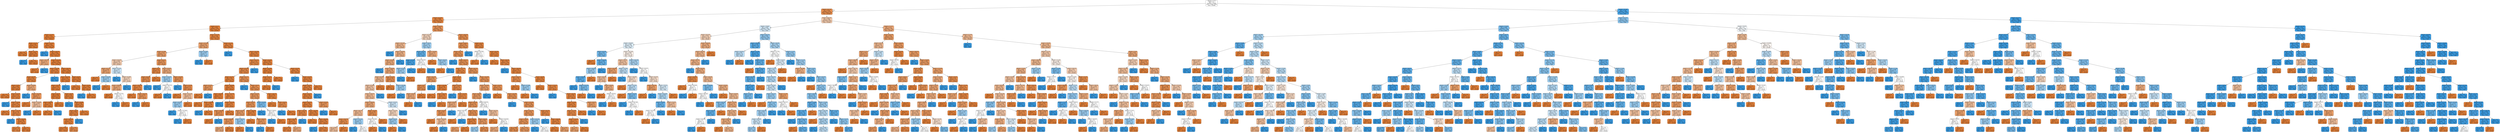 digraph Tree {
node [shape=box, style="filled, rounded", color="black", fontname=helvetica] ;
edge [fontname=helvetica] ;
0 [label=<Weight &le; 73.79<br/>gini = 0.5<br/>samples = 10000<br/>value = [5000, 5000]<br/>class = Female>, fillcolor="#e5813900"] ;
1 [label=<Weight &le; 69.178<br/>gini = 0.184<br/>samples = 5135<br/>value = [4609, 526]<br/>class = Female>, fillcolor="#e58139e2"] ;
0 -> 1 [labeldistance=2.5, labelangle=45, headlabel="True"] ;
2 [label=<Weight &le; 65.368<br/>gini = 0.086<br/>samples = 4230<br/>value = [4039, 191]<br/>class = Female>, fillcolor="#e58139f3"] ;
1 -> 2 ;
3 [label=<Weight &le; 61.31<br/>gini = 0.043<br/>samples = 3431<br/>value = [3355, 76]<br/>class = Female>, fillcolor="#e58139f9"] ;
2 -> 3 ;
4 [label=<Weight &le; 53.418<br/>gini = 0.017<br/>samples = 2439<br/>value = [2418, 21]<br/>class = Female>, fillcolor="#e58139fd"] ;
3 -> 4 ;
5 [label=<Weight &le; 51.211<br/>gini = 0.002<br/>samples = 872<br/>value = [871, 1]<br/>class = Female>, fillcolor="#e58139ff"] ;
4 -> 5 ;
6 [label=<gini = 0.0<br/>samples = 584<br/>value = [584, 0]<br/>class = Female>, fillcolor="#e58139ff"] ;
5 -> 6 ;
7 [label=<Weight &le; 51.213<br/>gini = 0.007<br/>samples = 288<br/>value = [287, 1]<br/>class = Female>, fillcolor="#e58139fe"] ;
5 -> 7 ;
8 [label=<gini = 0.0<br/>samples = 1<br/>value = [0, 1]<br/>class = Male>, fillcolor="#399de5ff"] ;
7 -> 8 ;
9 [label=<gini = 0.0<br/>samples = 287<br/>value = [287, 0]<br/>class = Female>, fillcolor="#e58139ff"] ;
7 -> 9 ;
10 [label=<Weight &le; 53.439<br/>gini = 0.025<br/>samples = 1567<br/>value = [1547, 20]<br/>class = Female>, fillcolor="#e58139fc"] ;
4 -> 10 ;
11 [label=<gini = 0.0<br/>samples = 1<br/>value = [0, 1]<br/>class = Male>, fillcolor="#399de5ff"] ;
10 -> 11 ;
12 [label=<Height &le; 148.501<br/>gini = 0.024<br/>samples = 1566<br/>value = [1547, 19]<br/>class = Female>, fillcolor="#e58139fc"] ;
10 -> 12 ;
13 [label=<Height &le; 147.797<br/>gini = 0.375<br/>samples = 4<br/>value = [3, 1]<br/>class = Female>, fillcolor="#e58139aa"] ;
12 -> 13 ;
14 [label=<gini = 0.0<br/>samples = 3<br/>value = [3, 0]<br/>class = Female>, fillcolor="#e58139ff"] ;
13 -> 14 ;
15 [label=<gini = 0.0<br/>samples = 1<br/>value = [0, 1]<br/>class = Male>, fillcolor="#399de5ff"] ;
13 -> 15 ;
16 [label=<Height &le; 155.296<br/>gini = 0.023<br/>samples = 1562<br/>value = [1544, 18]<br/>class = Female>, fillcolor="#e58139fc"] ;
12 -> 16 ;
17 [label=<Height &le; 155.268<br/>gini = 0.068<br/>samples = 254<br/>value = [245, 9]<br/>class = Female>, fillcolor="#e58139f6"] ;
16 -> 17 ;
18 [label=<Weight &le; 60.787<br/>gini = 0.061<br/>samples = 253<br/>value = [245, 8]<br/>class = Female>, fillcolor="#e58139f7"] ;
17 -> 18 ;
19 [label=<Weight &le; 55.62<br/>gini = 0.048<br/>samples = 245<br/>value = [239, 6]<br/>class = Female>, fillcolor="#e58139f9"] ;
18 -> 19 ;
20 [label=<gini = 0.0<br/>samples = 100<br/>value = [100, 0]<br/>class = Female>, fillcolor="#e58139ff"] ;
19 -> 20 ;
21 [label=<Weight &le; 55.649<br/>gini = 0.079<br/>samples = 145<br/>value = [139, 6]<br/>class = Female>, fillcolor="#e58139f4"] ;
19 -> 21 ;
22 [label=<gini = 0.0<br/>samples = 1<br/>value = [0, 1]<br/>class = Male>, fillcolor="#399de5ff"] ;
21 -> 22 ;
23 [label=<Height &le; 153.06<br/>gini = 0.067<br/>samples = 144<br/>value = [139, 5]<br/>class = Female>, fillcolor="#e58139f6"] ;
21 -> 23 ;
24 [label=<gini = 0.0<br/>samples = 54<br/>value = [54, 0]<br/>class = Female>, fillcolor="#e58139ff"] ;
23 -> 24 ;
25 [label=<Height &le; 153.103<br/>gini = 0.105<br/>samples = 90<br/>value = [85, 5]<br/>class = Female>, fillcolor="#e58139f0"] ;
23 -> 25 ;
26 [label=<gini = 0.0<br/>samples = 2<br/>value = [0, 2]<br/>class = Male>, fillcolor="#399de5ff"] ;
25 -> 26 ;
27 [label=<Height &le; 154.443<br/>gini = 0.066<br/>samples = 88<br/>value = [85, 3]<br/>class = Female>, fillcolor="#e58139f6"] ;
25 -> 27 ;
28 [label=<gini = 0.113<br/>samples = 50<br/>value = [47, 3]<br/>class = Female>, fillcolor="#e58139ef"] ;
27 -> 28 ;
29 [label=<gini = 0.0<br/>samples = 38<br/>value = [38, 0]<br/>class = Female>, fillcolor="#e58139ff"] ;
27 -> 29 ;
30 [label=<Weight &le; 60.859<br/>gini = 0.375<br/>samples = 8<br/>value = [6, 2]<br/>class = Female>, fillcolor="#e58139aa"] ;
18 -> 30 ;
31 [label=<gini = 0.0<br/>samples = 1<br/>value = [0, 1]<br/>class = Male>, fillcolor="#399de5ff"] ;
30 -> 31 ;
32 [label=<Height &le; 154.762<br/>gini = 0.245<br/>samples = 7<br/>value = [6, 1]<br/>class = Female>, fillcolor="#e58139d4"] ;
30 -> 32 ;
33 [label=<gini = 0.0<br/>samples = 4<br/>value = [4, 0]<br/>class = Female>, fillcolor="#e58139ff"] ;
32 -> 33 ;
34 [label=<Height &le; 154.929<br/>gini = 0.444<br/>samples = 3<br/>value = [2, 1]<br/>class = Female>, fillcolor="#e581397f"] ;
32 -> 34 ;
35 [label=<gini = 0.0<br/>samples = 1<br/>value = [0, 1]<br/>class = Male>, fillcolor="#399de5ff"] ;
34 -> 35 ;
36 [label=<gini = 0.0<br/>samples = 2<br/>value = [2, 0]<br/>class = Female>, fillcolor="#e58139ff"] ;
34 -> 36 ;
37 [label=<gini = 0.0<br/>samples = 1<br/>value = [0, 1]<br/>class = Male>, fillcolor="#399de5ff"] ;
17 -> 37 ;
38 [label=<Height &le; 160.417<br/>gini = 0.014<br/>samples = 1308<br/>value = [1299, 9]<br/>class = Female>, fillcolor="#e58139fd"] ;
16 -> 38 ;
39 [label=<Height &le; 160.408<br/>gini = 0.022<br/>samples = 718<br/>value = [710, 8]<br/>class = Female>, fillcolor="#e58139fc"] ;
38 -> 39 ;
40 [label=<Weight &le; 58.374<br/>gini = 0.019<br/>samples = 717<br/>value = [710, 7]<br/>class = Female>, fillcolor="#e58139fc"] ;
39 -> 40 ;
41 [label=<Height &le; 156.87<br/>gini = 0.004<br/>samples = 455<br/>value = [454, 1]<br/>class = Female>, fillcolor="#e58139fe"] ;
40 -> 41 ;
42 [label=<Height &le; 156.843<br/>gini = 0.016<br/>samples = 127<br/>value = [126, 1]<br/>class = Female>, fillcolor="#e58139fd"] ;
41 -> 42 ;
43 [label=<gini = 0.0<br/>samples = 126<br/>value = [126, 0]<br/>class = Female>, fillcolor="#e58139ff"] ;
42 -> 43 ;
44 [label=<gini = 0.0<br/>samples = 1<br/>value = [0, 1]<br/>class = Male>, fillcolor="#399de5ff"] ;
42 -> 44 ;
45 [label=<gini = 0.0<br/>samples = 328<br/>value = [328, 0]<br/>class = Female>, fillcolor="#e58139ff"] ;
41 -> 45 ;
46 [label=<Weight &le; 58.39<br/>gini = 0.045<br/>samples = 262<br/>value = [256, 6]<br/>class = Female>, fillcolor="#e58139f9"] ;
40 -> 46 ;
47 [label=<gini = 0.0<br/>samples = 1<br/>value = [0, 1]<br/>class = Male>, fillcolor="#399de5ff"] ;
46 -> 47 ;
48 [label=<Weight &le; 59.996<br/>gini = 0.038<br/>samples = 261<br/>value = [256, 5]<br/>class = Female>, fillcolor="#e58139fa"] ;
46 -> 48 ;
49 [label=<Weight &le; 59.99<br/>gini = 0.066<br/>samples = 147<br/>value = [142, 5]<br/>class = Female>, fillcolor="#e58139f6"] ;
48 -> 49 ;
50 [label=<Height &le; 160.094<br/>gini = 0.053<br/>samples = 146<br/>value = [142, 4]<br/>class = Female>, fillcolor="#e58139f8"] ;
49 -> 50 ;
51 [label=<gini = 0.043<br/>samples = 136<br/>value = [133, 3]<br/>class = Female>, fillcolor="#e58139f9"] ;
50 -> 51 ;
52 [label=<gini = 0.18<br/>samples = 10<br/>value = [9, 1]<br/>class = Female>, fillcolor="#e58139e3"] ;
50 -> 52 ;
53 [label=<gini = 0.0<br/>samples = 1<br/>value = [0, 1]<br/>class = Male>, fillcolor="#399de5ff"] ;
49 -> 53 ;
54 [label=<gini = 0.0<br/>samples = 114<br/>value = [114, 0]<br/>class = Female>, fillcolor="#e58139ff"] ;
48 -> 54 ;
55 [label=<gini = 0.0<br/>samples = 1<br/>value = [0, 1]<br/>class = Male>, fillcolor="#399de5ff"] ;
39 -> 55 ;
56 [label=<Weight &le; 60.56<br/>gini = 0.003<br/>samples = 590<br/>value = [589, 1]<br/>class = Female>, fillcolor="#e58139ff"] ;
38 -> 56 ;
57 [label=<gini = 0.0<br/>samples = 482<br/>value = [482, 0]<br/>class = Female>, fillcolor="#e58139ff"] ;
56 -> 57 ;
58 [label=<Weight &le; 60.56<br/>gini = 0.018<br/>samples = 108<br/>value = [107, 1]<br/>class = Female>, fillcolor="#e58139fd"] ;
56 -> 58 ;
59 [label=<gini = 0.0<br/>samples = 1<br/>value = [0, 1]<br/>class = Male>, fillcolor="#399de5ff"] ;
58 -> 59 ;
60 [label=<gini = 0.0<br/>samples = 107<br/>value = [107, 0]<br/>class = Female>, fillcolor="#e58139ff"] ;
58 -> 60 ;
61 [label=<Height &le; 157.424<br/>gini = 0.105<br/>samples = 992<br/>value = [937, 55]<br/>class = Female>, fillcolor="#e58139f0"] ;
3 -> 61 ;
62 [label=<Height &le; 157.398<br/>gini = 0.335<br/>samples = 80<br/>value = [63, 17]<br/>class = Female>, fillcolor="#e58139ba"] ;
61 -> 62 ;
63 [label=<Weight &le; 61.908<br/>gini = 0.314<br/>samples = 77<br/>value = [62, 15]<br/>class = Female>, fillcolor="#e58139c1"] ;
62 -> 63 ;
64 [label=<Height &le; 155.974<br/>gini = 0.469<br/>samples = 16<br/>value = [10, 6]<br/>class = Female>, fillcolor="#e5813966"] ;
63 -> 64 ;
65 [label=<Weight &le; 61.717<br/>gini = 0.346<br/>samples = 9<br/>value = [7, 2]<br/>class = Female>, fillcolor="#e58139b6"] ;
64 -> 65 ;
66 [label=<gini = 0.0<br/>samples = 6<br/>value = [6, 0]<br/>class = Female>, fillcolor="#e58139ff"] ;
65 -> 66 ;
67 [label=<Height &le; 155.069<br/>gini = 0.444<br/>samples = 3<br/>value = [1, 2]<br/>class = Male>, fillcolor="#399de57f"] ;
65 -> 67 ;
68 [label=<gini = 0.0<br/>samples = 2<br/>value = [0, 2]<br/>class = Male>, fillcolor="#399de5ff"] ;
67 -> 68 ;
69 [label=<gini = 0.0<br/>samples = 1<br/>value = [1, 0]<br/>class = Female>, fillcolor="#e58139ff"] ;
67 -> 69 ;
70 [label=<Weight &le; 61.502<br/>gini = 0.49<br/>samples = 7<br/>value = [3, 4]<br/>class = Male>, fillcolor="#399de540"] ;
64 -> 70 ;
71 [label=<gini = 0.0<br/>samples = 2<br/>value = [0, 2]<br/>class = Male>, fillcolor="#399de5ff"] ;
70 -> 71 ;
72 [label=<Weight &le; 61.892<br/>gini = 0.48<br/>samples = 5<br/>value = [3, 2]<br/>class = Female>, fillcolor="#e5813955"] ;
70 -> 72 ;
73 [label=<Height &le; 156.955<br/>gini = 0.375<br/>samples = 4<br/>value = [3, 1]<br/>class = Female>, fillcolor="#e58139aa"] ;
72 -> 73 ;
74 [label=<gini = 0.0<br/>samples = 2<br/>value = [2, 0]<br/>class = Female>, fillcolor="#e58139ff"] ;
73 -> 74 ;
75 [label=<Weight &le; 61.753<br/>gini = 0.5<br/>samples = 2<br/>value = [1, 1]<br/>class = Female>, fillcolor="#e5813900"] ;
73 -> 75 ;
76 [label=<gini = 0.0<br/>samples = 1<br/>value = [0, 1]<br/>class = Male>, fillcolor="#399de5ff"] ;
75 -> 76 ;
77 [label=<gini = 0.0<br/>samples = 1<br/>value = [1, 0]<br/>class = Female>, fillcolor="#e58139ff"] ;
75 -> 77 ;
78 [label=<gini = 0.0<br/>samples = 1<br/>value = [0, 1]<br/>class = Male>, fillcolor="#399de5ff"] ;
72 -> 78 ;
79 [label=<Weight &le; 63.417<br/>gini = 0.252<br/>samples = 61<br/>value = [52, 9]<br/>class = Female>, fillcolor="#e58139d3"] ;
63 -> 79 ;
80 [label=<Weight &le; 62.5<br/>gini = 0.114<br/>samples = 33<br/>value = [31, 2]<br/>class = Female>, fillcolor="#e58139ef"] ;
79 -> 80 ;
81 [label=<Weight &le; 62.414<br/>gini = 0.188<br/>samples = 19<br/>value = [17, 2]<br/>class = Female>, fillcolor="#e58139e1"] ;
80 -> 81 ;
82 [label=<Height &le; 156.479<br/>gini = 0.105<br/>samples = 18<br/>value = [17, 1]<br/>class = Female>, fillcolor="#e58139f0"] ;
81 -> 82 ;
83 [label=<gini = 0.0<br/>samples = 11<br/>value = [11, 0]<br/>class = Female>, fillcolor="#e58139ff"] ;
82 -> 83 ;
84 [label=<Height &le; 156.719<br/>gini = 0.245<br/>samples = 7<br/>value = [6, 1]<br/>class = Female>, fillcolor="#e58139d4"] ;
82 -> 84 ;
85 [label=<gini = 0.0<br/>samples = 1<br/>value = [0, 1]<br/>class = Male>, fillcolor="#399de5ff"] ;
84 -> 85 ;
86 [label=<gini = 0.0<br/>samples = 6<br/>value = [6, 0]<br/>class = Female>, fillcolor="#e58139ff"] ;
84 -> 86 ;
87 [label=<gini = 0.0<br/>samples = 1<br/>value = [0, 1]<br/>class = Male>, fillcolor="#399de5ff"] ;
81 -> 87 ;
88 [label=<gini = 0.0<br/>samples = 14<br/>value = [14, 0]<br/>class = Female>, fillcolor="#e58139ff"] ;
80 -> 88 ;
89 [label=<Weight &le; 63.623<br/>gini = 0.375<br/>samples = 28<br/>value = [21, 7]<br/>class = Female>, fillcolor="#e58139aa"] ;
79 -> 89 ;
90 [label=<Height &le; 155.879<br/>gini = 0.444<br/>samples = 6<br/>value = [2, 4]<br/>class = Male>, fillcolor="#399de57f"] ;
89 -> 90 ;
91 [label=<gini = 0.0<br/>samples = 2<br/>value = [0, 2]<br/>class = Male>, fillcolor="#399de5ff"] ;
90 -> 91 ;
92 [label=<Height &le; 156.733<br/>gini = 0.5<br/>samples = 4<br/>value = [2, 2]<br/>class = Female>, fillcolor="#e5813900"] ;
90 -> 92 ;
93 [label=<gini = 0.0<br/>samples = 2<br/>value = [2, 0]<br/>class = Female>, fillcolor="#e58139ff"] ;
92 -> 93 ;
94 [label=<gini = 0.0<br/>samples = 2<br/>value = [0, 2]<br/>class = Male>, fillcolor="#399de5ff"] ;
92 -> 94 ;
95 [label=<Height &le; 153.407<br/>gini = 0.236<br/>samples = 22<br/>value = [19, 3]<br/>class = Female>, fillcolor="#e58139d7"] ;
89 -> 95 ;
96 [label=<gini = 0.0<br/>samples = 1<br/>value = [0, 1]<br/>class = Male>, fillcolor="#399de5ff"] ;
95 -> 96 ;
97 [label=<Height &le; 157.06<br/>gini = 0.172<br/>samples = 21<br/>value = [19, 2]<br/>class = Female>, fillcolor="#e58139e4"] ;
95 -> 97 ;
98 [label=<gini = 0.0<br/>samples = 15<br/>value = [15, 0]<br/>class = Female>, fillcolor="#e58139ff"] ;
97 -> 98 ;
99 [label=<Height &le; 157.226<br/>gini = 0.444<br/>samples = 6<br/>value = [4, 2]<br/>class = Female>, fillcolor="#e581397f"] ;
97 -> 99 ;
100 [label=<Weight &le; 64.044<br/>gini = 0.444<br/>samples = 3<br/>value = [1, 2]<br/>class = Male>, fillcolor="#399de57f"] ;
99 -> 100 ;
101 [label=<gini = 0.0<br/>samples = 1<br/>value = [0, 1]<br/>class = Male>, fillcolor="#399de5ff"] ;
100 -> 101 ;
102 [label=<Height &le; 157.062<br/>gini = 0.5<br/>samples = 2<br/>value = [1, 1]<br/>class = Female>, fillcolor="#e5813900"] ;
100 -> 102 ;
103 [label=<gini = 0.0<br/>samples = 1<br/>value = [0, 1]<br/>class = Male>, fillcolor="#399de5ff"] ;
102 -> 103 ;
104 [label=<gini = 0.0<br/>samples = 1<br/>value = [1, 0]<br/>class = Female>, fillcolor="#e58139ff"] ;
102 -> 104 ;
105 [label=<gini = 0.0<br/>samples = 3<br/>value = [3, 0]<br/>class = Female>, fillcolor="#e58139ff"] ;
99 -> 105 ;
106 [label=<Weight &le; 63.987<br/>gini = 0.444<br/>samples = 3<br/>value = [1, 2]<br/>class = Male>, fillcolor="#399de57f"] ;
62 -> 106 ;
107 [label=<gini = 0.0<br/>samples = 2<br/>value = [0, 2]<br/>class = Male>, fillcolor="#399de5ff"] ;
106 -> 107 ;
108 [label=<gini = 0.0<br/>samples = 1<br/>value = [1, 0]<br/>class = Female>, fillcolor="#e58139ff"] ;
106 -> 108 ;
109 [label=<Weight &le; 61.318<br/>gini = 0.08<br/>samples = 912<br/>value = [874, 38]<br/>class = Female>, fillcolor="#e58139f4"] ;
61 -> 109 ;
110 [label=<gini = 0.0<br/>samples = 1<br/>value = [0, 1]<br/>class = Male>, fillcolor="#399de5ff"] ;
109 -> 110 ;
111 [label=<Height &le; 161.838<br/>gini = 0.078<br/>samples = 911<br/>value = [874, 37]<br/>class = Female>, fillcolor="#e58139f4"] ;
109 -> 111 ;
112 [label=<Height &le; 161.833<br/>gini = 0.137<br/>samples = 297<br/>value = [275, 22]<br/>class = Female>, fillcolor="#e58139eb"] ;
111 -> 112 ;
113 [label=<Weight &le; 63.108<br/>gini = 0.132<br/>samples = 296<br/>value = [275, 21]<br/>class = Female>, fillcolor="#e58139ec"] ;
112 -> 113 ;
114 [label=<Weight &le; 61.535<br/>gini = 0.06<br/>samples = 162<br/>value = [157, 5]<br/>class = Female>, fillcolor="#e58139f7"] ;
113 -> 114 ;
115 [label=<Weight &le; 61.521<br/>gini = 0.278<br/>samples = 12<br/>value = [10, 2]<br/>class = Female>, fillcolor="#e58139cc"] ;
114 -> 115 ;
116 [label=<gini = 0.0<br/>samples = 10<br/>value = [10, 0]<br/>class = Female>, fillcolor="#e58139ff"] ;
115 -> 116 ;
117 [label=<gini = 0.0<br/>samples = 2<br/>value = [0, 2]<br/>class = Male>, fillcolor="#399de5ff"] ;
115 -> 117 ;
118 [label=<Height &le; 160.858<br/>gini = 0.039<br/>samples = 150<br/>value = [147, 3]<br/>class = Female>, fillcolor="#e58139fa"] ;
114 -> 118 ;
119 [label=<Height &le; 159.466<br/>gini = 0.018<br/>samples = 112<br/>value = [111, 1]<br/>class = Female>, fillcolor="#e58139fd"] ;
118 -> 119 ;
120 [label=<gini = 0.0<br/>samples = 64<br/>value = [64, 0]<br/>class = Female>, fillcolor="#e58139ff"] ;
119 -> 120 ;
121 [label=<Height &le; 159.508<br/>gini = 0.041<br/>samples = 48<br/>value = [47, 1]<br/>class = Female>, fillcolor="#e58139fa"] ;
119 -> 121 ;
122 [label=<gini = 0.0<br/>samples = 1<br/>value = [0, 1]<br/>class = Male>, fillcolor="#399de5ff"] ;
121 -> 122 ;
123 [label=<gini = 0.0<br/>samples = 47<br/>value = [47, 0]<br/>class = Female>, fillcolor="#e58139ff"] ;
121 -> 123 ;
124 [label=<Height &le; 160.868<br/>gini = 0.1<br/>samples = 38<br/>value = [36, 2]<br/>class = Female>, fillcolor="#e58139f1"] ;
118 -> 124 ;
125 [label=<gini = 0.0<br/>samples = 1<br/>value = [0, 1]<br/>class = Male>, fillcolor="#399de5ff"] ;
124 -> 125 ;
126 [label=<Height &le; 161.056<br/>gini = 0.053<br/>samples = 37<br/>value = [36, 1]<br/>class = Female>, fillcolor="#e58139f8"] ;
124 -> 126 ;
127 [label=<Height &le; 160.994<br/>gini = 0.219<br/>samples = 8<br/>value = [7, 1]<br/>class = Female>, fillcolor="#e58139db"] ;
126 -> 127 ;
128 [label=<gini = 0.0<br/>samples = 7<br/>value = [7, 0]<br/>class = Female>, fillcolor="#e58139ff"] ;
127 -> 128 ;
129 [label=<gini = 0.0<br/>samples = 1<br/>value = [0, 1]<br/>class = Male>, fillcolor="#399de5ff"] ;
127 -> 129 ;
130 [label=<gini = 0.0<br/>samples = 29<br/>value = [29, 0]<br/>class = Female>, fillcolor="#e58139ff"] ;
126 -> 130 ;
131 [label=<Weight &le; 63.111<br/>gini = 0.21<br/>samples = 134<br/>value = [118, 16]<br/>class = Female>, fillcolor="#e58139dc"] ;
113 -> 131 ;
132 [label=<gini = 0.0<br/>samples = 1<br/>value = [0, 1]<br/>class = Male>, fillcolor="#399de5ff"] ;
131 -> 132 ;
133 [label=<Weight &le; 64.54<br/>gini = 0.2<br/>samples = 133<br/>value = [118, 15]<br/>class = Female>, fillcolor="#e58139df"] ;
131 -> 133 ;
134 [label=<Weight &le; 64.481<br/>gini = 0.273<br/>samples = 86<br/>value = [72, 14]<br/>class = Female>, fillcolor="#e58139cd"] ;
133 -> 134 ;
135 [label=<Weight &le; 64.017<br/>gini = 0.232<br/>samples = 82<br/>value = [71, 11]<br/>class = Female>, fillcolor="#e58139d7"] ;
134 -> 135 ;
136 [label=<Weight &le; 63.975<br/>gini = 0.302<br/>samples = 54<br/>value = [44, 10]<br/>class = Female>, fillcolor="#e58139c5"] ;
135 -> 136 ;
137 [label=<Height &le; 160.486<br/>gini = 0.265<br/>samples = 51<br/>value = [43, 8]<br/>class = Female>, fillcolor="#e58139d0"] ;
136 -> 137 ;
138 [label=<gini = 0.383<br/>samples = 31<br/>value = [23, 8]<br/>class = Female>, fillcolor="#e58139a6"] ;
137 -> 138 ;
139 [label=<gini = 0.0<br/>samples = 20<br/>value = [20, 0]<br/>class = Female>, fillcolor="#e58139ff"] ;
137 -> 139 ;
140 [label=<Height &le; 160.522<br/>gini = 0.444<br/>samples = 3<br/>value = [1, 2]<br/>class = Male>, fillcolor="#399de57f"] ;
136 -> 140 ;
141 [label=<gini = 0.0<br/>samples = 1<br/>value = [1, 0]<br/>class = Female>, fillcolor="#e58139ff"] ;
140 -> 141 ;
142 [label=<gini = 0.0<br/>samples = 2<br/>value = [0, 2]<br/>class = Male>, fillcolor="#399de5ff"] ;
140 -> 142 ;
143 [label=<Height &le; 160.938<br/>gini = 0.069<br/>samples = 28<br/>value = [27, 1]<br/>class = Female>, fillcolor="#e58139f6"] ;
135 -> 143 ;
144 [label=<gini = 0.0<br/>samples = 22<br/>value = [22, 0]<br/>class = Female>, fillcolor="#e58139ff"] ;
143 -> 144 ;
145 [label=<Height &le; 160.977<br/>gini = 0.278<br/>samples = 6<br/>value = [5, 1]<br/>class = Female>, fillcolor="#e58139cc"] ;
143 -> 145 ;
146 [label=<gini = 0.0<br/>samples = 1<br/>value = [0, 1]<br/>class = Male>, fillcolor="#399de5ff"] ;
145 -> 146 ;
147 [label=<gini = 0.0<br/>samples = 5<br/>value = [5, 0]<br/>class = Female>, fillcolor="#e58139ff"] ;
145 -> 147 ;
148 [label=<Weight &le; 64.499<br/>gini = 0.375<br/>samples = 4<br/>value = [1, 3]<br/>class = Male>, fillcolor="#399de5aa"] ;
134 -> 148 ;
149 [label=<gini = 0.0<br/>samples = 2<br/>value = [0, 2]<br/>class = Male>, fillcolor="#399de5ff"] ;
148 -> 149 ;
150 [label=<Height &le; 158.63<br/>gini = 0.5<br/>samples = 2<br/>value = [1, 1]<br/>class = Female>, fillcolor="#e5813900"] ;
148 -> 150 ;
151 [label=<gini = 0.0<br/>samples = 1<br/>value = [0, 1]<br/>class = Male>, fillcolor="#399de5ff"] ;
150 -> 151 ;
152 [label=<gini = 0.0<br/>samples = 1<br/>value = [1, 0]<br/>class = Female>, fillcolor="#e58139ff"] ;
150 -> 152 ;
153 [label=<Height &le; 160.712<br/>gini = 0.042<br/>samples = 47<br/>value = [46, 1]<br/>class = Female>, fillcolor="#e58139f9"] ;
133 -> 153 ;
154 [label=<gini = 0.0<br/>samples = 36<br/>value = [36, 0]<br/>class = Female>, fillcolor="#e58139ff"] ;
153 -> 154 ;
155 [label=<Height &le; 160.76<br/>gini = 0.165<br/>samples = 11<br/>value = [10, 1]<br/>class = Female>, fillcolor="#e58139e6"] ;
153 -> 155 ;
156 [label=<gini = 0.0<br/>samples = 1<br/>value = [0, 1]<br/>class = Male>, fillcolor="#399de5ff"] ;
155 -> 156 ;
157 [label=<gini = 0.0<br/>samples = 10<br/>value = [10, 0]<br/>class = Female>, fillcolor="#e58139ff"] ;
155 -> 157 ;
158 [label=<gini = 0.0<br/>samples = 1<br/>value = [0, 1]<br/>class = Male>, fillcolor="#399de5ff"] ;
112 -> 158 ;
159 [label=<Weight &le; 62.636<br/>gini = 0.048<br/>samples = 614<br/>value = [599, 15]<br/>class = Female>, fillcolor="#e58139f9"] ;
111 -> 159 ;
160 [label=<Weight &le; 61.648<br/>gini = 0.012<br/>samples = 165<br/>value = [164, 1]<br/>class = Female>, fillcolor="#e58139fd"] ;
159 -> 160 ;
161 [label=<Weight &le; 61.632<br/>gini = 0.05<br/>samples = 39<br/>value = [38, 1]<br/>class = Female>, fillcolor="#e58139f8"] ;
160 -> 161 ;
162 [label=<gini = 0.0<br/>samples = 38<br/>value = [38, 0]<br/>class = Female>, fillcolor="#e58139ff"] ;
161 -> 162 ;
163 [label=<gini = 0.0<br/>samples = 1<br/>value = [0, 1]<br/>class = Male>, fillcolor="#399de5ff"] ;
161 -> 163 ;
164 [label=<gini = 0.0<br/>samples = 126<br/>value = [126, 0]<br/>class = Female>, fillcolor="#e58139ff"] ;
160 -> 164 ;
165 [label=<Weight &le; 62.639<br/>gini = 0.06<br/>samples = 449<br/>value = [435, 14]<br/>class = Female>, fillcolor="#e58139f7"] ;
159 -> 165 ;
166 [label=<gini = 0.0<br/>samples = 1<br/>value = [0, 1]<br/>class = Male>, fillcolor="#399de5ff"] ;
165 -> 166 ;
167 [label=<Weight &le; 65.059<br/>gini = 0.056<br/>samples = 448<br/>value = [435, 13]<br/>class = Female>, fillcolor="#e58139f7"] ;
165 -> 167 ;
168 [label=<Weight &le; 65.052<br/>gini = 0.064<br/>samples = 393<br/>value = [380, 13]<br/>class = Female>, fillcolor="#e58139f6"] ;
167 -> 168 ;
169 [label=<Weight &le; 65.021<br/>gini = 0.059<br/>samples = 392<br/>value = [380, 12]<br/>class = Female>, fillcolor="#e58139f7"] ;
168 -> 169 ;
170 [label=<Height &le; 162.511<br/>gini = 0.056<br/>samples = 385<br/>value = [374, 11]<br/>class = Female>, fillcolor="#e58139f8"] ;
169 -> 170 ;
171 [label=<Height &le; 162.502<br/>gini = 0.124<br/>samples = 45<br/>value = [42, 3]<br/>class = Female>, fillcolor="#e58139ed"] ;
170 -> 171 ;
172 [label=<Height &le; 162.454<br/>gini = 0.087<br/>samples = 44<br/>value = [42, 2]<br/>class = Female>, fillcolor="#e58139f3"] ;
171 -> 172 ;
173 [label=<gini = 0.049<br/>samples = 40<br/>value = [39, 1]<br/>class = Female>, fillcolor="#e58139f8"] ;
172 -> 173 ;
174 [label=<gini = 0.375<br/>samples = 4<br/>value = [3, 1]<br/>class = Female>, fillcolor="#e58139aa"] ;
172 -> 174 ;
175 [label=<gini = 0.0<br/>samples = 1<br/>value = [0, 1]<br/>class = Male>, fillcolor="#399de5ff"] ;
171 -> 175 ;
176 [label=<Height &le; 164.083<br/>gini = 0.046<br/>samples = 340<br/>value = [332, 8]<br/>class = Female>, fillcolor="#e58139f9"] ;
170 -> 176 ;
177 [label=<gini = 0.0<br/>samples = 104<br/>value = [104, 0]<br/>class = Female>, fillcolor="#e58139ff"] ;
176 -> 177 ;
178 [label=<Height &le; 164.096<br/>gini = 0.065<br/>samples = 236<br/>value = [228, 8]<br/>class = Female>, fillcolor="#e58139f6"] ;
176 -> 178 ;
179 [label=<gini = 0.0<br/>samples = 1<br/>value = [0, 1]<br/>class = Male>, fillcolor="#399de5ff"] ;
178 -> 179 ;
180 [label=<gini = 0.058<br/>samples = 235<br/>value = [228, 7]<br/>class = Female>, fillcolor="#e58139f7"] ;
178 -> 180 ;
181 [label=<Weight &le; 65.025<br/>gini = 0.245<br/>samples = 7<br/>value = [6, 1]<br/>class = Female>, fillcolor="#e58139d4"] ;
169 -> 181 ;
182 [label=<gini = 0.0<br/>samples = 1<br/>value = [0, 1]<br/>class = Male>, fillcolor="#399de5ff"] ;
181 -> 182 ;
183 [label=<gini = 0.0<br/>samples = 6<br/>value = [6, 0]<br/>class = Female>, fillcolor="#e58139ff"] ;
181 -> 183 ;
184 [label=<gini = 0.0<br/>samples = 1<br/>value = [0, 1]<br/>class = Male>, fillcolor="#399de5ff"] ;
168 -> 184 ;
185 [label=<gini = 0.0<br/>samples = 55<br/>value = [55, 0]<br/>class = Female>, fillcolor="#e58139ff"] ;
167 -> 185 ;
186 [label=<Height &le; 160.051<br/>gini = 0.246<br/>samples = 799<br/>value = [684, 115]<br/>class = Female>, fillcolor="#e58139d4"] ;
2 -> 186 ;
187 [label=<Weight &le; 67.512<br/>gini = 0.482<br/>samples = 89<br/>value = [53, 36]<br/>class = Female>, fillcolor="#e5813952"] ;
186 -> 187 ;
188 [label=<Height &le; 155.594<br/>gini = 0.421<br/>samples = 63<br/>value = [44, 19]<br/>class = Female>, fillcolor="#e5813991"] ;
187 -> 188 ;
189 [label=<gini = 0.0<br/>samples = 2<br/>value = [0, 2]<br/>class = Male>, fillcolor="#399de5ff"] ;
188 -> 189 ;
190 [label=<Height &le; 159.876<br/>gini = 0.402<br/>samples = 61<br/>value = [44, 17]<br/>class = Female>, fillcolor="#e581399c"] ;
188 -> 190 ;
191 [label=<Weight &le; 65.398<br/>gini = 0.379<br/>samples = 59<br/>value = [44, 15]<br/>class = Female>, fillcolor="#e58139a8"] ;
190 -> 191 ;
192 [label=<gini = 0.0<br/>samples = 1<br/>value = [0, 1]<br/>class = Male>, fillcolor="#399de5ff"] ;
191 -> 192 ;
193 [label=<Height &le; 158.981<br/>gini = 0.366<br/>samples = 58<br/>value = [44, 14]<br/>class = Female>, fillcolor="#e58139ae"] ;
191 -> 193 ;
194 [label=<Weight &le; 67.082<br/>gini = 0.42<br/>samples = 40<br/>value = [28, 12]<br/>class = Female>, fillcolor="#e5813992"] ;
193 -> 194 ;
195 [label=<Weight &le; 67.049<br/>gini = 0.457<br/>samples = 34<br/>value = [22, 12]<br/>class = Female>, fillcolor="#e5813974"] ;
194 -> 195 ;
196 [label=<Height &le; 158.621<br/>gini = 0.43<br/>samples = 32<br/>value = [22, 10]<br/>class = Female>, fillcolor="#e581398b"] ;
195 -> 196 ;
197 [label=<Height &le; 158.042<br/>gini = 0.365<br/>samples = 25<br/>value = [19, 6]<br/>class = Female>, fillcolor="#e58139ae"] ;
196 -> 197 ;
198 [label=<Weight &le; 66.114<br/>gini = 0.43<br/>samples = 16<br/>value = [11, 5]<br/>class = Female>, fillcolor="#e581398b"] ;
197 -> 198 ;
199 [label=<Height &le; 156.733<br/>gini = 0.18<br/>samples = 10<br/>value = [9, 1]<br/>class = Female>, fillcolor="#e58139e3"] ;
198 -> 199 ;
200 [label=<gini = 0.444<br/>samples = 3<br/>value = [2, 1]<br/>class = Female>, fillcolor="#e581397f"] ;
199 -> 200 ;
201 [label=<gini = 0.0<br/>samples = 7<br/>value = [7, 0]<br/>class = Female>, fillcolor="#e58139ff"] ;
199 -> 201 ;
202 [label=<Height &le; 157.422<br/>gini = 0.444<br/>samples = 6<br/>value = [2, 4]<br/>class = Male>, fillcolor="#399de57f"] ;
198 -> 202 ;
203 [label=<gini = 0.0<br/>samples = 2<br/>value = [0, 2]<br/>class = Male>, fillcolor="#399de5ff"] ;
202 -> 203 ;
204 [label=<gini = 0.5<br/>samples = 4<br/>value = [2, 2]<br/>class = Female>, fillcolor="#e5813900"] ;
202 -> 204 ;
205 [label=<Weight &le; 65.655<br/>gini = 0.198<br/>samples = 9<br/>value = [8, 1]<br/>class = Female>, fillcolor="#e58139df"] ;
197 -> 205 ;
206 [label=<Weight &le; 65.494<br/>gini = 0.5<br/>samples = 2<br/>value = [1, 1]<br/>class = Female>, fillcolor="#e5813900"] ;
205 -> 206 ;
207 [label=<gini = 0.0<br/>samples = 1<br/>value = [1, 0]<br/>class = Female>, fillcolor="#e58139ff"] ;
206 -> 207 ;
208 [label=<gini = 0.0<br/>samples = 1<br/>value = [0, 1]<br/>class = Male>, fillcolor="#399de5ff"] ;
206 -> 208 ;
209 [label=<gini = 0.0<br/>samples = 7<br/>value = [7, 0]<br/>class = Female>, fillcolor="#e58139ff"] ;
205 -> 209 ;
210 [label=<Weight &le; 65.652<br/>gini = 0.49<br/>samples = 7<br/>value = [3, 4]<br/>class = Male>, fillcolor="#399de540"] ;
196 -> 210 ;
211 [label=<Weight &le; 65.616<br/>gini = 0.48<br/>samples = 5<br/>value = [3, 2]<br/>class = Female>, fillcolor="#e5813955"] ;
210 -> 211 ;
212 [label=<Weight &le; 65.49<br/>gini = 0.444<br/>samples = 3<br/>value = [1, 2]<br/>class = Male>, fillcolor="#399de57f"] ;
211 -> 212 ;
213 [label=<gini = 0.0<br/>samples = 1<br/>value = [1, 0]<br/>class = Female>, fillcolor="#e58139ff"] ;
212 -> 213 ;
214 [label=<gini = 0.0<br/>samples = 2<br/>value = [0, 2]<br/>class = Male>, fillcolor="#399de5ff"] ;
212 -> 214 ;
215 [label=<gini = 0.0<br/>samples = 2<br/>value = [2, 0]<br/>class = Female>, fillcolor="#e58139ff"] ;
211 -> 215 ;
216 [label=<gini = 0.0<br/>samples = 2<br/>value = [0, 2]<br/>class = Male>, fillcolor="#399de5ff"] ;
210 -> 216 ;
217 [label=<gini = 0.0<br/>samples = 2<br/>value = [0, 2]<br/>class = Male>, fillcolor="#399de5ff"] ;
195 -> 217 ;
218 [label=<gini = 0.0<br/>samples = 6<br/>value = [6, 0]<br/>class = Female>, fillcolor="#e58139ff"] ;
194 -> 218 ;
219 [label=<Weight &le; 67.047<br/>gini = 0.198<br/>samples = 18<br/>value = [16, 2]<br/>class = Female>, fillcolor="#e58139df"] ;
193 -> 219 ;
220 [label=<gini = 0.0<br/>samples = 15<br/>value = [15, 0]<br/>class = Female>, fillcolor="#e58139ff"] ;
219 -> 220 ;
221 [label=<Height &le; 159.288<br/>gini = 0.444<br/>samples = 3<br/>value = [1, 2]<br/>class = Male>, fillcolor="#399de57f"] ;
219 -> 221 ;
222 [label=<gini = 0.0<br/>samples = 1<br/>value = [1, 0]<br/>class = Female>, fillcolor="#e58139ff"] ;
221 -> 222 ;
223 [label=<gini = 0.0<br/>samples = 2<br/>value = [0, 2]<br/>class = Male>, fillcolor="#399de5ff"] ;
221 -> 223 ;
224 [label=<gini = 0.0<br/>samples = 2<br/>value = [0, 2]<br/>class = Male>, fillcolor="#399de5ff"] ;
190 -> 224 ;
225 [label=<Height &le; 159.51<br/>gini = 0.453<br/>samples = 26<br/>value = [9, 17]<br/>class = Male>, fillcolor="#399de578"] ;
187 -> 225 ;
226 [label=<Weight &le; 68.479<br/>gini = 0.278<br/>samples = 18<br/>value = [3, 15]<br/>class = Male>, fillcolor="#399de5cc"] ;
225 -> 226 ;
227 [label=<Weight &le; 67.681<br/>gini = 0.133<br/>samples = 14<br/>value = [1, 13]<br/>class = Male>, fillcolor="#399de5eb"] ;
226 -> 227 ;
228 [label=<Weight &le; 67.663<br/>gini = 0.444<br/>samples = 3<br/>value = [1, 2]<br/>class = Male>, fillcolor="#399de57f"] ;
227 -> 228 ;
229 [label=<gini = 0.0<br/>samples = 2<br/>value = [0, 2]<br/>class = Male>, fillcolor="#399de5ff"] ;
228 -> 229 ;
230 [label=<gini = 0.0<br/>samples = 1<br/>value = [1, 0]<br/>class = Female>, fillcolor="#e58139ff"] ;
228 -> 230 ;
231 [label=<gini = 0.0<br/>samples = 11<br/>value = [0, 11]<br/>class = Male>, fillcolor="#399de5ff"] ;
227 -> 231 ;
232 [label=<Weight &le; 68.797<br/>gini = 0.5<br/>samples = 4<br/>value = [2, 2]<br/>class = Female>, fillcolor="#e5813900"] ;
226 -> 232 ;
233 [label=<gini = 0.0<br/>samples = 2<br/>value = [2, 0]<br/>class = Female>, fillcolor="#e58139ff"] ;
232 -> 233 ;
234 [label=<gini = 0.0<br/>samples = 2<br/>value = [0, 2]<br/>class = Male>, fillcolor="#399de5ff"] ;
232 -> 234 ;
235 [label=<Height &le; 159.867<br/>gini = 0.375<br/>samples = 8<br/>value = [6, 2]<br/>class = Female>, fillcolor="#e58139aa"] ;
225 -> 235 ;
236 [label=<gini = 0.0<br/>samples = 5<br/>value = [5, 0]<br/>class = Female>, fillcolor="#e58139ff"] ;
235 -> 236 ;
237 [label=<Weight &le; 68.323<br/>gini = 0.444<br/>samples = 3<br/>value = [1, 2]<br/>class = Male>, fillcolor="#399de57f"] ;
235 -> 237 ;
238 [label=<gini = 0.0<br/>samples = 1<br/>value = [1, 0]<br/>class = Female>, fillcolor="#e58139ff"] ;
237 -> 238 ;
239 [label=<gini = 0.0<br/>samples = 2<br/>value = [0, 2]<br/>class = Male>, fillcolor="#399de5ff"] ;
237 -> 239 ;
240 [label=<Height &le; 168.076<br/>gini = 0.198<br/>samples = 710<br/>value = [631, 79]<br/>class = Female>, fillcolor="#e58139df"] ;
186 -> 240 ;
241 [label=<Height &le; 168.07<br/>gini = 0.235<br/>samples = 523<br/>value = [452, 71]<br/>class = Female>, fillcolor="#e58139d7"] ;
240 -> 241 ;
242 [label=<Weight &le; 65.378<br/>gini = 0.23<br/>samples = 521<br/>value = [452, 69]<br/>class = Female>, fillcolor="#e58139d8"] ;
241 -> 242 ;
243 [label=<gini = 0.0<br/>samples = 1<br/>value = [0, 1]<br/>class = Male>, fillcolor="#399de5ff"] ;
242 -> 243 ;
244 [label=<Weight &le; 66.115<br/>gini = 0.227<br/>samples = 520<br/>value = [452, 68]<br/>class = Female>, fillcolor="#e58139d9"] ;
242 -> 244 ;
245 [label=<Height &le; 161.574<br/>gini = 0.12<br/>samples = 109<br/>value = [102, 7]<br/>class = Female>, fillcolor="#e58139ee"] ;
244 -> 245 ;
246 [label=<Height &le; 161.533<br/>gini = 0.291<br/>samples = 17<br/>value = [14, 3]<br/>class = Female>, fillcolor="#e58139c8"] ;
245 -> 246 ;
247 [label=<Weight &le; 65.7<br/>gini = 0.219<br/>samples = 16<br/>value = [14, 2]<br/>class = Female>, fillcolor="#e58139db"] ;
246 -> 247 ;
248 [label=<Weight &le; 65.652<br/>gini = 0.375<br/>samples = 8<br/>value = [6, 2]<br/>class = Female>, fillcolor="#e58139aa"] ;
247 -> 248 ;
249 [label=<gini = 0.0<br/>samples = 6<br/>value = [6, 0]<br/>class = Female>, fillcolor="#e58139ff"] ;
248 -> 249 ;
250 [label=<gini = 0.0<br/>samples = 2<br/>value = [0, 2]<br/>class = Male>, fillcolor="#399de5ff"] ;
248 -> 250 ;
251 [label=<gini = 0.0<br/>samples = 8<br/>value = [8, 0]<br/>class = Female>, fillcolor="#e58139ff"] ;
247 -> 251 ;
252 [label=<gini = 0.0<br/>samples = 1<br/>value = [0, 1]<br/>class = Male>, fillcolor="#399de5ff"] ;
246 -> 252 ;
253 [label=<Weight &le; 65.85<br/>gini = 0.083<br/>samples = 92<br/>value = [88, 4]<br/>class = Female>, fillcolor="#e58139f3"] ;
245 -> 253 ;
254 [label=<Height &le; 165.068<br/>gini = 0.034<br/>samples = 58<br/>value = [57, 1]<br/>class = Female>, fillcolor="#e58139fb"] ;
253 -> 254 ;
255 [label=<gini = 0.0<br/>samples = 35<br/>value = [35, 0]<br/>class = Female>, fillcolor="#e58139ff"] ;
254 -> 255 ;
256 [label=<Height &le; 165.151<br/>gini = 0.083<br/>samples = 23<br/>value = [22, 1]<br/>class = Female>, fillcolor="#e58139f3"] ;
254 -> 256 ;
257 [label=<gini = 0.0<br/>samples = 1<br/>value = [0, 1]<br/>class = Male>, fillcolor="#399de5ff"] ;
256 -> 257 ;
258 [label=<gini = 0.0<br/>samples = 22<br/>value = [22, 0]<br/>class = Female>, fillcolor="#e58139ff"] ;
256 -> 258 ;
259 [label=<Weight &le; 65.851<br/>gini = 0.161<br/>samples = 34<br/>value = [31, 3]<br/>class = Female>, fillcolor="#e58139e6"] ;
253 -> 259 ;
260 [label=<gini = 0.0<br/>samples = 1<br/>value = [0, 1]<br/>class = Male>, fillcolor="#399de5ff"] ;
259 -> 260 ;
261 [label=<Weight &le; 65.953<br/>gini = 0.114<br/>samples = 33<br/>value = [31, 2]<br/>class = Female>, fillcolor="#e58139ef"] ;
259 -> 261 ;
262 [label=<Weight &le; 65.941<br/>gini = 0.375<br/>samples = 8<br/>value = [6, 2]<br/>class = Female>, fillcolor="#e58139aa"] ;
261 -> 262 ;
263 [label=<Weight &le; 65.917<br/>gini = 0.245<br/>samples = 7<br/>value = [6, 1]<br/>class = Female>, fillcolor="#e58139d4"] ;
262 -> 263 ;
264 [label=<gini = 0.0<br/>samples = 4<br/>value = [4, 0]<br/>class = Female>, fillcolor="#e58139ff"] ;
263 -> 264 ;
265 [label=<Height &le; 165.649<br/>gini = 0.444<br/>samples = 3<br/>value = [2, 1]<br/>class = Female>, fillcolor="#e581397f"] ;
263 -> 265 ;
266 [label=<gini = 0.0<br/>samples = 2<br/>value = [2, 0]<br/>class = Female>, fillcolor="#e58139ff"] ;
265 -> 266 ;
267 [label=<gini = 0.0<br/>samples = 1<br/>value = [0, 1]<br/>class = Male>, fillcolor="#399de5ff"] ;
265 -> 267 ;
268 [label=<gini = 0.0<br/>samples = 1<br/>value = [0, 1]<br/>class = Male>, fillcolor="#399de5ff"] ;
262 -> 268 ;
269 [label=<gini = 0.0<br/>samples = 25<br/>value = [25, 0]<br/>class = Female>, fillcolor="#e58139ff"] ;
261 -> 269 ;
270 [label=<Weight &le; 66.119<br/>gini = 0.253<br/>samples = 411<br/>value = [350, 61]<br/>class = Female>, fillcolor="#e58139d3"] ;
244 -> 270 ;
271 [label=<gini = 0.0<br/>samples = 1<br/>value = [0, 1]<br/>class = Male>, fillcolor="#399de5ff"] ;
270 -> 271 ;
272 [label=<Height &le; 162.863<br/>gini = 0.25<br/>samples = 410<br/>value = [350, 60]<br/>class = Female>, fillcolor="#e58139d3"] ;
270 -> 272 ;
273 [label=<Height &le; 162.852<br/>gini = 0.317<br/>samples = 96<br/>value = [77, 19]<br/>class = Female>, fillcolor="#e58139c0"] ;
272 -> 273 ;
274 [label=<Weight &le; 68.356<br/>gini = 0.296<br/>samples = 94<br/>value = [77, 17]<br/>class = Female>, fillcolor="#e58139c7"] ;
273 -> 274 ;
275 [label=<Weight &le; 66.164<br/>gini = 0.232<br/>samples = 82<br/>value = [71, 11]<br/>class = Female>, fillcolor="#e58139d7"] ;
274 -> 275 ;
276 [label=<Weight &le; 66.154<br/>gini = 0.5<br/>samples = 2<br/>value = [1, 1]<br/>class = Female>, fillcolor="#e5813900"] ;
275 -> 276 ;
277 [label=<gini = 0.0<br/>samples = 1<br/>value = [1, 0]<br/>class = Female>, fillcolor="#e58139ff"] ;
276 -> 277 ;
278 [label=<gini = 0.0<br/>samples = 1<br/>value = [0, 1]<br/>class = Male>, fillcolor="#399de5ff"] ;
276 -> 278 ;
279 [label=<Weight &le; 66.718<br/>gini = 0.219<br/>samples = 80<br/>value = [70, 10]<br/>class = Female>, fillcolor="#e58139db"] ;
275 -> 279 ;
280 [label=<Weight &le; 66.313<br/>gini = 0.069<br/>samples = 28<br/>value = [27, 1]<br/>class = Female>, fillcolor="#e58139f6"] ;
279 -> 280 ;
281 [label=<gini = 0.32<br/>samples = 5<br/>value = [4, 1]<br/>class = Female>, fillcolor="#e58139bf"] ;
280 -> 281 ;
282 [label=<gini = 0.0<br/>samples = 23<br/>value = [23, 0]<br/>class = Female>, fillcolor="#e58139ff"] ;
280 -> 282 ;
283 [label=<Weight &le; 66.916<br/>gini = 0.286<br/>samples = 52<br/>value = [43, 9]<br/>class = Female>, fillcolor="#e58139ca"] ;
279 -> 283 ;
284 [label=<gini = 0.444<br/>samples = 6<br/>value = [2, 4]<br/>class = Male>, fillcolor="#399de57f"] ;
283 -> 284 ;
285 [label=<gini = 0.194<br/>samples = 46<br/>value = [41, 5]<br/>class = Female>, fillcolor="#e58139e0"] ;
283 -> 285 ;
286 [label=<Weight &le; 68.576<br/>gini = 0.5<br/>samples = 12<br/>value = [6, 6]<br/>class = Female>, fillcolor="#e5813900"] ;
274 -> 286 ;
287 [label=<gini = 0.0<br/>samples = 3<br/>value = [0, 3]<br/>class = Male>, fillcolor="#399de5ff"] ;
286 -> 287 ;
288 [label=<Weight &le; 68.754<br/>gini = 0.444<br/>samples = 9<br/>value = [6, 3]<br/>class = Female>, fillcolor="#e581397f"] ;
286 -> 288 ;
289 [label=<gini = 0.0<br/>samples = 3<br/>value = [3, 0]<br/>class = Female>, fillcolor="#e58139ff"] ;
288 -> 289 ;
290 [label=<Height &le; 162.063<br/>gini = 0.5<br/>samples = 6<br/>value = [3, 3]<br/>class = Female>, fillcolor="#e5813900"] ;
288 -> 290 ;
291 [label=<gini = 0.375<br/>samples = 4<br/>value = [3, 1]<br/>class = Female>, fillcolor="#e58139aa"] ;
290 -> 291 ;
292 [label=<gini = 0.0<br/>samples = 2<br/>value = [0, 2]<br/>class = Male>, fillcolor="#399de5ff"] ;
290 -> 292 ;
293 [label=<gini = 0.0<br/>samples = 2<br/>value = [0, 2]<br/>class = Male>, fillcolor="#399de5ff"] ;
273 -> 293 ;
294 [label=<Height &le; 163.43<br/>gini = 0.227<br/>samples = 314<br/>value = [273, 41]<br/>class = Female>, fillcolor="#e58139d9"] ;
272 -> 294 ;
295 [label=<gini = 0.0<br/>samples = 25<br/>value = [25, 0]<br/>class = Female>, fillcolor="#e58139ff"] ;
294 -> 295 ;
296 [label=<Height &le; 163.485<br/>gini = 0.243<br/>samples = 289<br/>value = [248, 41]<br/>class = Female>, fillcolor="#e58139d5"] ;
294 -> 296 ;
297 [label=<gini = 0.0<br/>samples = 1<br/>value = [0, 1]<br/>class = Male>, fillcolor="#399de5ff"] ;
296 -> 297 ;
298 [label=<Height &le; 167.469<br/>gini = 0.239<br/>samples = 288<br/>value = [248, 40]<br/>class = Female>, fillcolor="#e58139d6"] ;
296 -> 298 ;
299 [label=<Height &le; 167.435<br/>gini = 0.252<br/>samples = 257<br/>value = [219, 38]<br/>class = Female>, fillcolor="#e58139d3"] ;
298 -> 299 ;
300 [label=<Height &le; 164.88<br/>gini = 0.243<br/>samples = 254<br/>value = [218, 36]<br/>class = Female>, fillcolor="#e58139d5"] ;
299 -> 300 ;
301 [label=<gini = 0.188<br/>samples = 95<br/>value = [85, 10]<br/>class = Female>, fillcolor="#e58139e1"] ;
300 -> 301 ;
302 [label=<gini = 0.274<br/>samples = 159<br/>value = [133, 26]<br/>class = Female>, fillcolor="#e58139cd"] ;
300 -> 302 ;
303 [label=<Height &le; 167.454<br/>gini = 0.444<br/>samples = 3<br/>value = [1, 2]<br/>class = Male>, fillcolor="#399de57f"] ;
299 -> 303 ;
304 [label=<gini = 0.0<br/>samples = 1<br/>value = [0, 1]<br/>class = Male>, fillcolor="#399de5ff"] ;
303 -> 304 ;
305 [label=<gini = 0.5<br/>samples = 2<br/>value = [1, 1]<br/>class = Female>, fillcolor="#e5813900"] ;
303 -> 305 ;
306 [label=<Weight &le; 66.333<br/>gini = 0.121<br/>samples = 31<br/>value = [29, 2]<br/>class = Female>, fillcolor="#e58139ed"] ;
298 -> 306 ;
307 [label=<gini = 0.0<br/>samples = 1<br/>value = [0, 1]<br/>class = Male>, fillcolor="#399de5ff"] ;
306 -> 307 ;
308 [label=<Height &le; 168.006<br/>gini = 0.064<br/>samples = 30<br/>value = [29, 1]<br/>class = Female>, fillcolor="#e58139f6"] ;
306 -> 308 ;
309 [label=<gini = 0.0<br/>samples = 25<br/>value = [25, 0]<br/>class = Female>, fillcolor="#e58139ff"] ;
308 -> 309 ;
310 [label=<gini = 0.32<br/>samples = 5<br/>value = [4, 1]<br/>class = Female>, fillcolor="#e58139bf"] ;
308 -> 310 ;
311 [label=<gini = 0.0<br/>samples = 2<br/>value = [0, 2]<br/>class = Male>, fillcolor="#399de5ff"] ;
241 -> 311 ;
312 [label=<Weight &le; 65.45<br/>gini = 0.082<br/>samples = 187<br/>value = [179, 8]<br/>class = Female>, fillcolor="#e58139f4"] ;
240 -> 312 ;
313 [label=<Weight &le; 65.428<br/>gini = 0.5<br/>samples = 2<br/>value = [1, 1]<br/>class = Female>, fillcolor="#e5813900"] ;
312 -> 313 ;
314 [label=<gini = 0.0<br/>samples = 1<br/>value = [1, 0]<br/>class = Female>, fillcolor="#e58139ff"] ;
313 -> 314 ;
315 [label=<gini = 0.0<br/>samples = 1<br/>value = [0, 1]<br/>class = Male>, fillcolor="#399de5ff"] ;
313 -> 315 ;
316 [label=<Weight &le; 66.297<br/>gini = 0.073<br/>samples = 185<br/>value = [178, 7]<br/>class = Female>, fillcolor="#e58139f5"] ;
312 -> 316 ;
317 [label=<gini = 0.0<br/>samples = 37<br/>value = [37, 0]<br/>class = Female>, fillcolor="#e58139ff"] ;
316 -> 317 ;
318 [label=<Weight &le; 66.336<br/>gini = 0.09<br/>samples = 148<br/>value = [141, 7]<br/>class = Female>, fillcolor="#e58139f2"] ;
316 -> 318 ;
319 [label=<gini = 0.0<br/>samples = 1<br/>value = [0, 1]<br/>class = Male>, fillcolor="#399de5ff"] ;
318 -> 319 ;
320 [label=<Height &le; 168.443<br/>gini = 0.078<br/>samples = 147<br/>value = [141, 6]<br/>class = Female>, fillcolor="#e58139f4"] ;
318 -> 320 ;
321 [label=<Height &le; 168.371<br/>gini = 0.198<br/>samples = 18<br/>value = [16, 2]<br/>class = Female>, fillcolor="#e58139df"] ;
320 -> 321 ;
322 [label=<gini = 0.0<br/>samples = 15<br/>value = [15, 0]<br/>class = Female>, fillcolor="#e58139ff"] ;
321 -> 322 ;
323 [label=<Weight &le; 67.098<br/>gini = 0.444<br/>samples = 3<br/>value = [1, 2]<br/>class = Male>, fillcolor="#399de57f"] ;
321 -> 323 ;
324 [label=<gini = 0.0<br/>samples = 1<br/>value = [1, 0]<br/>class = Female>, fillcolor="#e58139ff"] ;
323 -> 324 ;
325 [label=<gini = 0.0<br/>samples = 2<br/>value = [0, 2]<br/>class = Male>, fillcolor="#399de5ff"] ;
323 -> 325 ;
326 [label=<Height &le; 169.98<br/>gini = 0.06<br/>samples = 129<br/>value = [125, 4]<br/>class = Female>, fillcolor="#e58139f7"] ;
320 -> 326 ;
327 [label=<gini = 0.0<br/>samples = 59<br/>value = [59, 0]<br/>class = Female>, fillcolor="#e58139ff"] ;
326 -> 327 ;
328 [label=<Height &le; 170.017<br/>gini = 0.108<br/>samples = 70<br/>value = [66, 4]<br/>class = Female>, fillcolor="#e58139f0"] ;
326 -> 328 ;
329 [label=<gini = 0.0<br/>samples = 1<br/>value = [0, 1]<br/>class = Male>, fillcolor="#399de5ff"] ;
328 -> 329 ;
330 [label=<Weight &le; 69.035<br/>gini = 0.083<br/>samples = 69<br/>value = [66, 3]<br/>class = Female>, fillcolor="#e58139f3"] ;
328 -> 330 ;
331 [label=<Weight &le; 67.854<br/>gini = 0.061<br/>samples = 64<br/>value = [62, 2]<br/>class = Female>, fillcolor="#e58139f7"] ;
330 -> 331 ;
332 [label=<Weight &le; 67.783<br/>gini = 0.142<br/>samples = 26<br/>value = [24, 2]<br/>class = Female>, fillcolor="#e58139ea"] ;
331 -> 332 ;
333 [label=<Height &le; 170.501<br/>gini = 0.077<br/>samples = 25<br/>value = [24, 1]<br/>class = Female>, fillcolor="#e58139f4"] ;
332 -> 333 ;
334 [label=<gini = 0.32<br/>samples = 5<br/>value = [4, 1]<br/>class = Female>, fillcolor="#e58139bf"] ;
333 -> 334 ;
335 [label=<gini = 0.0<br/>samples = 20<br/>value = [20, 0]<br/>class = Female>, fillcolor="#e58139ff"] ;
333 -> 335 ;
336 [label=<gini = 0.0<br/>samples = 1<br/>value = [0, 1]<br/>class = Male>, fillcolor="#399de5ff"] ;
332 -> 336 ;
337 [label=<gini = 0.0<br/>samples = 38<br/>value = [38, 0]<br/>class = Female>, fillcolor="#e58139ff"] ;
331 -> 337 ;
338 [label=<Weight &le; 69.077<br/>gini = 0.32<br/>samples = 5<br/>value = [4, 1]<br/>class = Female>, fillcolor="#e58139bf"] ;
330 -> 338 ;
339 [label=<gini = 0.0<br/>samples = 1<br/>value = [0, 1]<br/>class = Male>, fillcolor="#399de5ff"] ;
338 -> 339 ;
340 [label=<gini = 0.0<br/>samples = 4<br/>value = [4, 0]<br/>class = Female>, fillcolor="#e58139ff"] ;
338 -> 340 ;
341 [label=<Height &le; 166.555<br/>gini = 0.466<br/>samples = 905<br/>value = [570, 335]<br/>class = Female>, fillcolor="#e5813969"] ;
1 -> 341 ;
342 [label=<Weight &le; 70.882<br/>gini = 0.493<br/>samples = 356<br/>value = [157, 199]<br/>class = Male>, fillcolor="#399de536"] ;
341 -> 342 ;
343 [label=<Height &le; 163.351<br/>gini = 0.476<br/>samples = 154<br/>value = [94, 60]<br/>class = Female>, fillcolor="#e581395c"] ;
342 -> 343 ;
344 [label=<Height &le; 159.945<br/>gini = 0.496<br/>samples = 68<br/>value = [31, 37]<br/>class = Male>, fillcolor="#399de529"] ;
343 -> 344 ;
345 [label=<Weight &le; 69.249<br/>gini = 0.36<br/>samples = 17<br/>value = [4, 13]<br/>class = Male>, fillcolor="#399de5b1"] ;
344 -> 345 ;
346 [label=<gini = 0.0<br/>samples = 1<br/>value = [1, 0]<br/>class = Female>, fillcolor="#e58139ff"] ;
345 -> 346 ;
347 [label=<Height &le; 158.994<br/>gini = 0.305<br/>samples = 16<br/>value = [3, 13]<br/>class = Male>, fillcolor="#399de5c4"] ;
345 -> 347 ;
348 [label=<Height &le; 158.636<br/>gini = 0.444<br/>samples = 9<br/>value = [3, 6]<br/>class = Male>, fillcolor="#399de57f"] ;
347 -> 348 ;
349 [label=<Height &le; 156.365<br/>gini = 0.245<br/>samples = 7<br/>value = [1, 6]<br/>class = Male>, fillcolor="#399de5d4"] ;
348 -> 349 ;
350 [label=<gini = 0.0<br/>samples = 3<br/>value = [0, 3]<br/>class = Male>, fillcolor="#399de5ff"] ;
349 -> 350 ;
351 [label=<Height &le; 157.579<br/>gini = 0.375<br/>samples = 4<br/>value = [1, 3]<br/>class = Male>, fillcolor="#399de5aa"] ;
349 -> 351 ;
352 [label=<gini = 0.0<br/>samples = 1<br/>value = [1, 0]<br/>class = Female>, fillcolor="#e58139ff"] ;
351 -> 352 ;
353 [label=<gini = 0.0<br/>samples = 3<br/>value = [0, 3]<br/>class = Male>, fillcolor="#399de5ff"] ;
351 -> 353 ;
354 [label=<gini = 0.0<br/>samples = 2<br/>value = [2, 0]<br/>class = Female>, fillcolor="#e58139ff"] ;
348 -> 354 ;
355 [label=<gini = 0.0<br/>samples = 7<br/>value = [0, 7]<br/>class = Male>, fillcolor="#399de5ff"] ;
347 -> 355 ;
356 [label=<Height &le; 162.206<br/>gini = 0.498<br/>samples = 51<br/>value = [27, 24]<br/>class = Female>, fillcolor="#e581391c"] ;
344 -> 356 ;
357 [label=<Weight &le; 70.153<br/>gini = 0.452<br/>samples = 29<br/>value = [19, 10]<br/>class = Female>, fillcolor="#e5813979"] ;
356 -> 357 ;
358 [label=<Height &le; 161.843<br/>gini = 0.332<br/>samples = 19<br/>value = [15, 4]<br/>class = Female>, fillcolor="#e58139bb"] ;
357 -> 358 ;
359 [label=<Weight &le; 69.234<br/>gini = 0.444<br/>samples = 12<br/>value = [8, 4]<br/>class = Female>, fillcolor="#e581397f"] ;
358 -> 359 ;
360 [label=<gini = 0.0<br/>samples = 1<br/>value = [0, 1]<br/>class = Male>, fillcolor="#399de5ff"] ;
359 -> 360 ;
361 [label=<Weight &le; 69.655<br/>gini = 0.397<br/>samples = 11<br/>value = [8, 3]<br/>class = Female>, fillcolor="#e581399f"] ;
359 -> 361 ;
362 [label=<gini = 0.0<br/>samples = 5<br/>value = [5, 0]<br/>class = Female>, fillcolor="#e58139ff"] ;
361 -> 362 ;
363 [label=<Weight &le; 69.914<br/>gini = 0.5<br/>samples = 6<br/>value = [3, 3]<br/>class = Female>, fillcolor="#e5813900"] ;
361 -> 363 ;
364 [label=<gini = 0.0<br/>samples = 3<br/>value = [0, 3]<br/>class = Male>, fillcolor="#399de5ff"] ;
363 -> 364 ;
365 [label=<gini = 0.0<br/>samples = 3<br/>value = [3, 0]<br/>class = Female>, fillcolor="#e58139ff"] ;
363 -> 365 ;
366 [label=<gini = 0.0<br/>samples = 7<br/>value = [7, 0]<br/>class = Female>, fillcolor="#e58139ff"] ;
358 -> 366 ;
367 [label=<Weight &le; 70.262<br/>gini = 0.48<br/>samples = 10<br/>value = [4, 6]<br/>class = Male>, fillcolor="#399de555"] ;
357 -> 367 ;
368 [label=<gini = 0.0<br/>samples = 3<br/>value = [0, 3]<br/>class = Male>, fillcolor="#399de5ff"] ;
367 -> 368 ;
369 [label=<Height &le; 160.991<br/>gini = 0.49<br/>samples = 7<br/>value = [4, 3]<br/>class = Female>, fillcolor="#e5813940"] ;
367 -> 369 ;
370 [label=<gini = 0.0<br/>samples = 2<br/>value = [2, 0]<br/>class = Female>, fillcolor="#e58139ff"] ;
369 -> 370 ;
371 [label=<Weight &le; 70.329<br/>gini = 0.48<br/>samples = 5<br/>value = [2, 3]<br/>class = Male>, fillcolor="#399de555"] ;
369 -> 371 ;
372 [label=<gini = 0.0<br/>samples = 1<br/>value = [1, 0]<br/>class = Female>, fillcolor="#e58139ff"] ;
371 -> 372 ;
373 [label=<Weight &le; 70.516<br/>gini = 0.375<br/>samples = 4<br/>value = [1, 3]<br/>class = Male>, fillcolor="#399de5aa"] ;
371 -> 373 ;
374 [label=<gini = 0.0<br/>samples = 2<br/>value = [0, 2]<br/>class = Male>, fillcolor="#399de5ff"] ;
373 -> 374 ;
375 [label=<Height &le; 161.148<br/>gini = 0.5<br/>samples = 2<br/>value = [1, 1]<br/>class = Female>, fillcolor="#e5813900"] ;
373 -> 375 ;
376 [label=<gini = 0.0<br/>samples = 1<br/>value = [0, 1]<br/>class = Male>, fillcolor="#399de5ff"] ;
375 -> 376 ;
377 [label=<gini = 0.0<br/>samples = 1<br/>value = [1, 0]<br/>class = Female>, fillcolor="#e58139ff"] ;
375 -> 377 ;
378 [label=<Height &le; 162.458<br/>gini = 0.463<br/>samples = 22<br/>value = [8, 14]<br/>class = Male>, fillcolor="#399de56d"] ;
356 -> 378 ;
379 [label=<gini = 0.0<br/>samples = 6<br/>value = [0, 6]<br/>class = Male>, fillcolor="#399de5ff"] ;
378 -> 379 ;
380 [label=<Weight &le; 69.357<br/>gini = 0.5<br/>samples = 16<br/>value = [8, 8]<br/>class = Female>, fillcolor="#e5813900"] ;
378 -> 380 ;
381 [label=<gini = 0.0<br/>samples = 2<br/>value = [0, 2]<br/>class = Male>, fillcolor="#399de5ff"] ;
380 -> 381 ;
382 [label=<Weight &le; 69.764<br/>gini = 0.49<br/>samples = 14<br/>value = [8, 6]<br/>class = Female>, fillcolor="#e5813940"] ;
380 -> 382 ;
383 [label=<Height &le; 163.163<br/>gini = 0.32<br/>samples = 5<br/>value = [4, 1]<br/>class = Female>, fillcolor="#e58139bf"] ;
382 -> 383 ;
384 [label=<gini = 0.0<br/>samples = 4<br/>value = [4, 0]<br/>class = Female>, fillcolor="#e58139ff"] ;
383 -> 384 ;
385 [label=<gini = 0.0<br/>samples = 1<br/>value = [0, 1]<br/>class = Male>, fillcolor="#399de5ff"] ;
383 -> 385 ;
386 [label=<Weight &le; 70.553<br/>gini = 0.494<br/>samples = 9<br/>value = [4, 5]<br/>class = Male>, fillcolor="#399de533"] ;
382 -> 386 ;
387 [label=<Height &le; 163.026<br/>gini = 0.469<br/>samples = 8<br/>value = [3, 5]<br/>class = Male>, fillcolor="#399de566"] ;
386 -> 387 ;
388 [label=<Weight &le; 69.961<br/>gini = 0.32<br/>samples = 5<br/>value = [1, 4]<br/>class = Male>, fillcolor="#399de5bf"] ;
387 -> 388 ;
389 [label=<Height &le; 162.761<br/>gini = 0.5<br/>samples = 2<br/>value = [1, 1]<br/>class = Female>, fillcolor="#e5813900"] ;
388 -> 389 ;
390 [label=<gini = 0.0<br/>samples = 1<br/>value = [1, 0]<br/>class = Female>, fillcolor="#e58139ff"] ;
389 -> 390 ;
391 [label=<gini = 0.0<br/>samples = 1<br/>value = [0, 1]<br/>class = Male>, fillcolor="#399de5ff"] ;
389 -> 391 ;
392 [label=<gini = 0.0<br/>samples = 3<br/>value = [0, 3]<br/>class = Male>, fillcolor="#399de5ff"] ;
388 -> 392 ;
393 [label=<Weight &le; 70.475<br/>gini = 0.444<br/>samples = 3<br/>value = [2, 1]<br/>class = Female>, fillcolor="#e581397f"] ;
387 -> 393 ;
394 [label=<gini = 0.0<br/>samples = 2<br/>value = [2, 0]<br/>class = Female>, fillcolor="#e58139ff"] ;
393 -> 394 ;
395 [label=<gini = 0.0<br/>samples = 1<br/>value = [0, 1]<br/>class = Male>, fillcolor="#399de5ff"] ;
393 -> 395 ;
396 [label=<gini = 0.0<br/>samples = 1<br/>value = [1, 0]<br/>class = Female>, fillcolor="#e58139ff"] ;
386 -> 396 ;
397 [label=<Height &le; 166.003<br/>gini = 0.392<br/>samples = 86<br/>value = [63, 23]<br/>class = Female>, fillcolor="#e58139a2"] ;
343 -> 397 ;
398 [label=<Height &le; 165.931<br/>gini = 0.416<br/>samples = 78<br/>value = [55, 23]<br/>class = Female>, fillcolor="#e5813994"] ;
397 -> 398 ;
399 [label=<Weight &le; 69.195<br/>gini = 0.4<br/>samples = 76<br/>value = [55, 21]<br/>class = Female>, fillcolor="#e581399e"] ;
398 -> 399 ;
400 [label=<gini = 0.0<br/>samples = 1<br/>value = [0, 1]<br/>class = Male>, fillcolor="#399de5ff"] ;
399 -> 400 ;
401 [label=<Weight &le; 69.434<br/>gini = 0.391<br/>samples = 75<br/>value = [55, 20]<br/>class = Female>, fillcolor="#e58139a2"] ;
399 -> 401 ;
402 [label=<Height &le; 165.045<br/>gini = 0.133<br/>samples = 14<br/>value = [13, 1]<br/>class = Female>, fillcolor="#e58139eb"] ;
401 -> 402 ;
403 [label=<gini = 0.0<br/>samples = 12<br/>value = [12, 0]<br/>class = Female>, fillcolor="#e58139ff"] ;
402 -> 403 ;
404 [label=<Weight &le; 69.346<br/>gini = 0.5<br/>samples = 2<br/>value = [1, 1]<br/>class = Female>, fillcolor="#e5813900"] ;
402 -> 404 ;
405 [label=<gini = 0.0<br/>samples = 1<br/>value = [0, 1]<br/>class = Male>, fillcolor="#399de5ff"] ;
404 -> 405 ;
406 [label=<gini = 0.0<br/>samples = 1<br/>value = [1, 0]<br/>class = Female>, fillcolor="#e58139ff"] ;
404 -> 406 ;
407 [label=<Weight &le; 69.556<br/>gini = 0.429<br/>samples = 61<br/>value = [42, 19]<br/>class = Female>, fillcolor="#e581398c"] ;
401 -> 407 ;
408 [label=<Height &le; 164.803<br/>gini = 0.375<br/>samples = 4<br/>value = [1, 3]<br/>class = Male>, fillcolor="#399de5aa"] ;
407 -> 408 ;
409 [label=<Height &le; 164.165<br/>gini = 0.5<br/>samples = 2<br/>value = [1, 1]<br/>class = Female>, fillcolor="#e5813900"] ;
408 -> 409 ;
410 [label=<gini = 0.0<br/>samples = 1<br/>value = [0, 1]<br/>class = Male>, fillcolor="#399de5ff"] ;
409 -> 410 ;
411 [label=<gini = 0.0<br/>samples = 1<br/>value = [1, 0]<br/>class = Female>, fillcolor="#e58139ff"] ;
409 -> 411 ;
412 [label=<gini = 0.0<br/>samples = 2<br/>value = [0, 2]<br/>class = Male>, fillcolor="#399de5ff"] ;
408 -> 412 ;
413 [label=<Weight &le; 69.662<br/>gini = 0.404<br/>samples = 57<br/>value = [41, 16]<br/>class = Female>, fillcolor="#e581399b"] ;
407 -> 413 ;
414 [label=<gini = 0.0<br/>samples = 6<br/>value = [6, 0]<br/>class = Female>, fillcolor="#e58139ff"] ;
413 -> 414 ;
415 [label=<Weight &le; 69.954<br/>gini = 0.431<br/>samples = 51<br/>value = [35, 16]<br/>class = Female>, fillcolor="#e581398a"] ;
413 -> 415 ;
416 [label=<Height &le; 165.293<br/>gini = 0.408<br/>samples = 7<br/>value = [2, 5]<br/>class = Male>, fillcolor="#399de599"] ;
415 -> 416 ;
417 [label=<Weight &le; 69.675<br/>gini = 0.278<br/>samples = 6<br/>value = [1, 5]<br/>class = Male>, fillcolor="#399de5cc"] ;
416 -> 417 ;
418 [label=<Height &le; 164.368<br/>gini = 0.5<br/>samples = 2<br/>value = [1, 1]<br/>class = Female>, fillcolor="#e5813900"] ;
417 -> 418 ;
419 [label=<gini = 0.0<br/>samples = 1<br/>value = [0, 1]<br/>class = Male>, fillcolor="#399de5ff"] ;
418 -> 419 ;
420 [label=<gini = 0.0<br/>samples = 1<br/>value = [1, 0]<br/>class = Female>, fillcolor="#e58139ff"] ;
418 -> 420 ;
421 [label=<gini = 0.0<br/>samples = 4<br/>value = [0, 4]<br/>class = Male>, fillcolor="#399de5ff"] ;
417 -> 421 ;
422 [label=<gini = 0.0<br/>samples = 1<br/>value = [1, 0]<br/>class = Female>, fillcolor="#e58139ff"] ;
416 -> 422 ;
423 [label=<Weight &le; 70.799<br/>gini = 0.375<br/>samples = 44<br/>value = [33, 11]<br/>class = Female>, fillcolor="#e58139aa"] ;
415 -> 423 ;
424 [label=<Weight &le; 70.793<br/>gini = 0.405<br/>samples = 39<br/>value = [28, 11]<br/>class = Female>, fillcolor="#e581399b"] ;
423 -> 424 ;
425 [label=<Height &le; 163.554<br/>gini = 0.388<br/>samples = 38<br/>value = [28, 10]<br/>class = Female>, fillcolor="#e58139a4"] ;
424 -> 425 ;
426 [label=<gini = 0.0<br/>samples = 4<br/>value = [4, 0]<br/>class = Female>, fillcolor="#e58139ff"] ;
425 -> 426 ;
427 [label=<gini = 0.415<br/>samples = 34<br/>value = [24, 10]<br/>class = Female>, fillcolor="#e5813995"] ;
425 -> 427 ;
428 [label=<gini = 0.0<br/>samples = 1<br/>value = [0, 1]<br/>class = Male>, fillcolor="#399de5ff"] ;
424 -> 428 ;
429 [label=<gini = 0.0<br/>samples = 5<br/>value = [5, 0]<br/>class = Female>, fillcolor="#e58139ff"] ;
423 -> 429 ;
430 [label=<gini = 0.0<br/>samples = 2<br/>value = [0, 2]<br/>class = Male>, fillcolor="#399de5ff"] ;
398 -> 430 ;
431 [label=<gini = 0.0<br/>samples = 8<br/>value = [8, 0]<br/>class = Female>, fillcolor="#e58139ff"] ;
397 -> 431 ;
432 [label=<Height &le; 162.213<br/>gini = 0.429<br/>samples = 202<br/>value = [63, 139]<br/>class = Male>, fillcolor="#399de58b"] ;
342 -> 432 ;
433 [label=<Height &le; 159.862<br/>gini = 0.258<br/>samples = 46<br/>value = [7, 39]<br/>class = Male>, fillcolor="#399de5d1"] ;
432 -> 433 ;
434 [label=<Height &le; 158.931<br/>gini = 0.48<br/>samples = 10<br/>value = [4, 6]<br/>class = Male>, fillcolor="#399de555"] ;
433 -> 434 ;
435 [label=<gini = 0.0<br/>samples = 6<br/>value = [0, 6]<br/>class = Male>, fillcolor="#399de5ff"] ;
434 -> 435 ;
436 [label=<gini = 0.0<br/>samples = 4<br/>value = [4, 0]<br/>class = Female>, fillcolor="#e58139ff"] ;
434 -> 436 ;
437 [label=<Weight &le; 72.444<br/>gini = 0.153<br/>samples = 36<br/>value = [3, 33]<br/>class = Male>, fillcolor="#399de5e8"] ;
433 -> 437 ;
438 [label=<gini = 0.0<br/>samples = 18<br/>value = [0, 18]<br/>class = Male>, fillcolor="#399de5ff"] ;
437 -> 438 ;
439 [label=<Weight &le; 72.563<br/>gini = 0.278<br/>samples = 18<br/>value = [3, 15]<br/>class = Male>, fillcolor="#399de5cc"] ;
437 -> 439 ;
440 [label=<gini = 0.0<br/>samples = 1<br/>value = [1, 0]<br/>class = Female>, fillcolor="#e58139ff"] ;
439 -> 440 ;
441 [label=<Height &le; 161.871<br/>gini = 0.208<br/>samples = 17<br/>value = [2, 15]<br/>class = Male>, fillcolor="#399de5dd"] ;
439 -> 441 ;
442 [label=<Height &le; 161.797<br/>gini = 0.278<br/>samples = 12<br/>value = [2, 10]<br/>class = Male>, fillcolor="#399de5cc"] ;
441 -> 442 ;
443 [label=<Weight &le; 72.872<br/>gini = 0.165<br/>samples = 11<br/>value = [1, 10]<br/>class = Male>, fillcolor="#399de5e6"] ;
442 -> 443 ;
444 [label=<Weight &le; 72.812<br/>gini = 0.375<br/>samples = 4<br/>value = [1, 3]<br/>class = Male>, fillcolor="#399de5aa"] ;
443 -> 444 ;
445 [label=<gini = 0.0<br/>samples = 3<br/>value = [0, 3]<br/>class = Male>, fillcolor="#399de5ff"] ;
444 -> 445 ;
446 [label=<gini = 0.0<br/>samples = 1<br/>value = [1, 0]<br/>class = Female>, fillcolor="#e58139ff"] ;
444 -> 446 ;
447 [label=<gini = 0.0<br/>samples = 7<br/>value = [0, 7]<br/>class = Male>, fillcolor="#399de5ff"] ;
443 -> 447 ;
448 [label=<gini = 0.0<br/>samples = 1<br/>value = [1, 0]<br/>class = Female>, fillcolor="#e58139ff"] ;
442 -> 448 ;
449 [label=<gini = 0.0<br/>samples = 5<br/>value = [0, 5]<br/>class = Male>, fillcolor="#399de5ff"] ;
441 -> 449 ;
450 [label=<Height &le; 163.68<br/>gini = 0.46<br/>samples = 156<br/>value = [56, 100]<br/>class = Male>, fillcolor="#399de570"] ;
432 -> 450 ;
451 [label=<Weight &le; 71.118<br/>gini = 0.5<br/>samples = 36<br/>value = [18, 18]<br/>class = Female>, fillcolor="#e5813900"] ;
450 -> 451 ;
452 [label=<gini = 0.0<br/>samples = 3<br/>value = [3, 0]<br/>class = Female>, fillcolor="#e58139ff"] ;
451 -> 452 ;
453 [label=<Height &le; 163.62<br/>gini = 0.496<br/>samples = 33<br/>value = [15, 18]<br/>class = Male>, fillcolor="#399de52a"] ;
451 -> 453 ;
454 [label=<Weight &le; 73.721<br/>gini = 0.48<br/>samples = 30<br/>value = [12, 18]<br/>class = Male>, fillcolor="#399de555"] ;
453 -> 454 ;
455 [label=<Height &le; 163.451<br/>gini = 0.471<br/>samples = 29<br/>value = [11, 18]<br/>class = Male>, fillcolor="#399de563"] ;
454 -> 455 ;
456 [label=<Height &le; 163.267<br/>gini = 0.488<br/>samples = 26<br/>value = [11, 15]<br/>class = Male>, fillcolor="#399de544"] ;
455 -> 456 ;
457 [label=<Height &le; 162.217<br/>gini = 0.444<br/>samples = 21<br/>value = [7, 14]<br/>class = Male>, fillcolor="#399de57f"] ;
456 -> 457 ;
458 [label=<gini = 0.0<br/>samples = 1<br/>value = [1, 0]<br/>class = Female>, fillcolor="#e58139ff"] ;
457 -> 458 ;
459 [label=<Weight &le; 73.341<br/>gini = 0.42<br/>samples = 20<br/>value = [6, 14]<br/>class = Male>, fillcolor="#399de592"] ;
457 -> 459 ;
460 [label=<Height &le; 163.155<br/>gini = 0.457<br/>samples = 17<br/>value = [6, 11]<br/>class = Male>, fillcolor="#399de574"] ;
459 -> 460 ;
461 [label=<Height &le; 162.949<br/>gini = 0.49<br/>samples = 14<br/>value = [6, 8]<br/>class = Male>, fillcolor="#399de540"] ;
460 -> 461 ;
462 [label=<gini = 0.444<br/>samples = 12<br/>value = [4, 8]<br/>class = Male>, fillcolor="#399de57f"] ;
461 -> 462 ;
463 [label=<gini = 0.0<br/>samples = 2<br/>value = [2, 0]<br/>class = Female>, fillcolor="#e58139ff"] ;
461 -> 463 ;
464 [label=<gini = 0.0<br/>samples = 3<br/>value = [0, 3]<br/>class = Male>, fillcolor="#399de5ff"] ;
460 -> 464 ;
465 [label=<gini = 0.0<br/>samples = 3<br/>value = [0, 3]<br/>class = Male>, fillcolor="#399de5ff"] ;
459 -> 465 ;
466 [label=<Weight &le; 71.787<br/>gini = 0.32<br/>samples = 5<br/>value = [4, 1]<br/>class = Female>, fillcolor="#e58139bf"] ;
456 -> 466 ;
467 [label=<Height &le; 163.377<br/>gini = 0.5<br/>samples = 2<br/>value = [1, 1]<br/>class = Female>, fillcolor="#e5813900"] ;
466 -> 467 ;
468 [label=<gini = 0.0<br/>samples = 1<br/>value = [0, 1]<br/>class = Male>, fillcolor="#399de5ff"] ;
467 -> 468 ;
469 [label=<gini = 0.0<br/>samples = 1<br/>value = [1, 0]<br/>class = Female>, fillcolor="#e58139ff"] ;
467 -> 469 ;
470 [label=<gini = 0.0<br/>samples = 3<br/>value = [3, 0]<br/>class = Female>, fillcolor="#e58139ff"] ;
466 -> 470 ;
471 [label=<gini = 0.0<br/>samples = 3<br/>value = [0, 3]<br/>class = Male>, fillcolor="#399de5ff"] ;
455 -> 471 ;
472 [label=<gini = 0.0<br/>samples = 1<br/>value = [1, 0]<br/>class = Female>, fillcolor="#e58139ff"] ;
454 -> 472 ;
473 [label=<gini = 0.0<br/>samples = 3<br/>value = [3, 0]<br/>class = Female>, fillcolor="#e58139ff"] ;
453 -> 473 ;
474 [label=<Weight &le; 71.077<br/>gini = 0.433<br/>samples = 120<br/>value = [38, 82]<br/>class = Male>, fillcolor="#399de589"] ;
450 -> 474 ;
475 [label=<gini = 0.0<br/>samples = 7<br/>value = [0, 7]<br/>class = Male>, fillcolor="#399de5ff"] ;
474 -> 475 ;
476 [label=<Weight &le; 71.176<br/>gini = 0.446<br/>samples = 113<br/>value = [38, 75]<br/>class = Male>, fillcolor="#399de57e"] ;
474 -> 476 ;
477 [label=<Height &le; 165.988<br/>gini = 0.397<br/>samples = 11<br/>value = [8, 3]<br/>class = Female>, fillcolor="#e581399f"] ;
476 -> 477 ;
478 [label=<gini = 0.0<br/>samples = 8<br/>value = [8, 0]<br/>class = Female>, fillcolor="#e58139ff"] ;
477 -> 478 ;
479 [label=<gini = 0.0<br/>samples = 3<br/>value = [0, 3]<br/>class = Male>, fillcolor="#399de5ff"] ;
477 -> 479 ;
480 [label=<Height &le; 163.8<br/>gini = 0.415<br/>samples = 102<br/>value = [30, 72]<br/>class = Male>, fillcolor="#399de595"] ;
476 -> 480 ;
481 [label=<gini = 0.0<br/>samples = 7<br/>value = [0, 7]<br/>class = Male>, fillcolor="#399de5ff"] ;
480 -> 481 ;
482 [label=<Height &le; 163.871<br/>gini = 0.432<br/>samples = 95<br/>value = [30, 65]<br/>class = Male>, fillcolor="#399de589"] ;
480 -> 482 ;
483 [label=<gini = 0.0<br/>samples = 2<br/>value = [2, 0]<br/>class = Female>, fillcolor="#e58139ff"] ;
482 -> 483 ;
484 [label=<Weight &le; 73.735<br/>gini = 0.421<br/>samples = 93<br/>value = [28, 65]<br/>class = Male>, fillcolor="#399de591"] ;
482 -> 484 ;
485 [label=<Height &le; 164.658<br/>gini = 0.415<br/>samples = 92<br/>value = [27, 65]<br/>class = Male>, fillcolor="#399de595"] ;
484 -> 485 ;
486 [label=<Weight &le; 73.668<br/>gini = 0.302<br/>samples = 27<br/>value = [5, 22]<br/>class = Male>, fillcolor="#399de5c5"] ;
485 -> 486 ;
487 [label=<Height &le; 164.122<br/>gini = 0.26<br/>samples = 26<br/>value = [4, 22]<br/>class = Male>, fillcolor="#399de5d1"] ;
486 -> 487 ;
488 [label=<gini = 0.0<br/>samples = 8<br/>value = [0, 8]<br/>class = Male>, fillcolor="#399de5ff"] ;
487 -> 488 ;
489 [label=<Height &le; 164.176<br/>gini = 0.346<br/>samples = 18<br/>value = [4, 14]<br/>class = Male>, fillcolor="#399de5b6"] ;
487 -> 489 ;
490 [label=<gini = 0.0<br/>samples = 1<br/>value = [1, 0]<br/>class = Female>, fillcolor="#e58139ff"] ;
489 -> 490 ;
491 [label=<gini = 0.291<br/>samples = 17<br/>value = [3, 14]<br/>class = Male>, fillcolor="#399de5c8"] ;
489 -> 491 ;
492 [label=<gini = 0.0<br/>samples = 1<br/>value = [1, 0]<br/>class = Female>, fillcolor="#e58139ff"] ;
486 -> 492 ;
493 [label=<Weight &le; 72.946<br/>gini = 0.448<br/>samples = 65<br/>value = [22, 43]<br/>class = Male>, fillcolor="#399de57d"] ;
485 -> 493 ;
494 [label=<Height &le; 164.709<br/>gini = 0.478<br/>samples = 48<br/>value = [19, 29]<br/>class = Male>, fillcolor="#399de558"] ;
493 -> 494 ;
495 [label=<gini = 0.0<br/>samples = 2<br/>value = [2, 0]<br/>class = Female>, fillcolor="#e58139ff"] ;
494 -> 495 ;
496 [label=<Weight &le; 71.359<br/>gini = 0.466<br/>samples = 46<br/>value = [17, 29]<br/>class = Male>, fillcolor="#399de56a"] ;
494 -> 496 ;
497 [label=<gini = 0.0<br/>samples = 4<br/>value = [0, 4]<br/>class = Male>, fillcolor="#399de5ff"] ;
496 -> 497 ;
498 [label=<gini = 0.482<br/>samples = 42<br/>value = [17, 25]<br/>class = Male>, fillcolor="#399de552"] ;
496 -> 498 ;
499 [label=<Weight &le; 73.221<br/>gini = 0.291<br/>samples = 17<br/>value = [3, 14]<br/>class = Male>, fillcolor="#399de5c8"] ;
493 -> 499 ;
500 [label=<gini = 0.0<br/>samples = 7<br/>value = [0, 7]<br/>class = Male>, fillcolor="#399de5ff"] ;
499 -> 500 ;
501 [label=<Weight &le; 73.275<br/>gini = 0.42<br/>samples = 10<br/>value = [3, 7]<br/>class = Male>, fillcolor="#399de592"] ;
499 -> 501 ;
502 [label=<gini = 0.0<br/>samples = 2<br/>value = [2, 0]<br/>class = Female>, fillcolor="#e58139ff"] ;
501 -> 502 ;
503 [label=<gini = 0.219<br/>samples = 8<br/>value = [1, 7]<br/>class = Male>, fillcolor="#399de5db"] ;
501 -> 503 ;
504 [label=<gini = 0.0<br/>samples = 1<br/>value = [1, 0]<br/>class = Female>, fillcolor="#e58139ff"] ;
484 -> 504 ;
505 [label=<Weight &le; 71.715<br/>gini = 0.373<br/>samples = 549<br/>value = [413, 136]<br/>class = Female>, fillcolor="#e58139ab"] ;
341 -> 505 ;
506 [label=<Height &le; 167.479<br/>gini = 0.302<br/>samples = 280<br/>value = [228, 52]<br/>class = Female>, fillcolor="#e58139c5"] ;
505 -> 506 ;
507 [label=<Height &le; 167.19<br/>gini = 0.429<br/>samples = 45<br/>value = [31, 14]<br/>class = Female>, fillcolor="#e581398c"] ;
506 -> 507 ;
508 [label=<Weight &le; 71.24<br/>gini = 0.334<br/>samples = 33<br/>value = [26, 7]<br/>class = Female>, fillcolor="#e58139ba"] ;
507 -> 508 ;
509 [label=<Height &le; 166.645<br/>gini = 0.403<br/>samples = 25<br/>value = [18, 7]<br/>class = Female>, fillcolor="#e581399c"] ;
508 -> 509 ;
510 [label=<gini = 0.0<br/>samples = 6<br/>value = [6, 0]<br/>class = Female>, fillcolor="#e58139ff"] ;
509 -> 510 ;
511 [label=<Height &le; 166.731<br/>gini = 0.465<br/>samples = 19<br/>value = [12, 7]<br/>class = Female>, fillcolor="#e581396a"] ;
509 -> 511 ;
512 [label=<Height &le; 166.707<br/>gini = 0.375<br/>samples = 4<br/>value = [1, 3]<br/>class = Male>, fillcolor="#399de5aa"] ;
511 -> 512 ;
513 [label=<Height &le; 166.666<br/>gini = 0.5<br/>samples = 2<br/>value = [1, 1]<br/>class = Female>, fillcolor="#e5813900"] ;
512 -> 513 ;
514 [label=<gini = 0.0<br/>samples = 1<br/>value = [0, 1]<br/>class = Male>, fillcolor="#399de5ff"] ;
513 -> 514 ;
515 [label=<gini = 0.0<br/>samples = 1<br/>value = [1, 0]<br/>class = Female>, fillcolor="#e58139ff"] ;
513 -> 515 ;
516 [label=<gini = 0.0<br/>samples = 2<br/>value = [0, 2]<br/>class = Male>, fillcolor="#399de5ff"] ;
512 -> 516 ;
517 [label=<Weight &le; 71.177<br/>gini = 0.391<br/>samples = 15<br/>value = [11, 4]<br/>class = Female>, fillcolor="#e58139a2"] ;
511 -> 517 ;
518 [label=<Weight &le; 70.202<br/>gini = 0.337<br/>samples = 14<br/>value = [11, 3]<br/>class = Female>, fillcolor="#e58139b9"] ;
517 -> 518 ;
519 [label=<gini = 0.0<br/>samples = 5<br/>value = [5, 0]<br/>class = Female>, fillcolor="#e58139ff"] ;
518 -> 519 ;
520 [label=<Weight &le; 70.553<br/>gini = 0.444<br/>samples = 9<br/>value = [6, 3]<br/>class = Female>, fillcolor="#e581397f"] ;
518 -> 520 ;
521 [label=<gini = 0.0<br/>samples = 2<br/>value = [0, 2]<br/>class = Male>, fillcolor="#399de5ff"] ;
520 -> 521 ;
522 [label=<Height &le; 167.017<br/>gini = 0.245<br/>samples = 7<br/>value = [6, 1]<br/>class = Female>, fillcolor="#e58139d4"] ;
520 -> 522 ;
523 [label=<Height &le; 166.924<br/>gini = 0.444<br/>samples = 3<br/>value = [2, 1]<br/>class = Female>, fillcolor="#e581397f"] ;
522 -> 523 ;
524 [label=<gini = 0.0<br/>samples = 2<br/>value = [2, 0]<br/>class = Female>, fillcolor="#e58139ff"] ;
523 -> 524 ;
525 [label=<gini = 0.0<br/>samples = 1<br/>value = [0, 1]<br/>class = Male>, fillcolor="#399de5ff"] ;
523 -> 525 ;
526 [label=<gini = 0.0<br/>samples = 4<br/>value = [4, 0]<br/>class = Female>, fillcolor="#e58139ff"] ;
522 -> 526 ;
527 [label=<gini = 0.0<br/>samples = 1<br/>value = [0, 1]<br/>class = Male>, fillcolor="#399de5ff"] ;
517 -> 527 ;
528 [label=<gini = 0.0<br/>samples = 8<br/>value = [8, 0]<br/>class = Female>, fillcolor="#e58139ff"] ;
508 -> 528 ;
529 [label=<Weight &le; 71.041<br/>gini = 0.486<br/>samples = 12<br/>value = [5, 7]<br/>class = Male>, fillcolor="#399de549"] ;
507 -> 529 ;
530 [label=<Weight &le; 70.355<br/>gini = 0.408<br/>samples = 7<br/>value = [5, 2]<br/>class = Female>, fillcolor="#e5813999"] ;
529 -> 530 ;
531 [label=<Weight &le; 69.508<br/>gini = 0.444<br/>samples = 3<br/>value = [1, 2]<br/>class = Male>, fillcolor="#399de57f"] ;
530 -> 531 ;
532 [label=<gini = 0.0<br/>samples = 1<br/>value = [0, 1]<br/>class = Male>, fillcolor="#399de5ff"] ;
531 -> 532 ;
533 [label=<Weight &le; 69.966<br/>gini = 0.5<br/>samples = 2<br/>value = [1, 1]<br/>class = Female>, fillcolor="#e5813900"] ;
531 -> 533 ;
534 [label=<gini = 0.0<br/>samples = 1<br/>value = [1, 0]<br/>class = Female>, fillcolor="#e58139ff"] ;
533 -> 534 ;
535 [label=<gini = 0.0<br/>samples = 1<br/>value = [0, 1]<br/>class = Male>, fillcolor="#399de5ff"] ;
533 -> 535 ;
536 [label=<gini = 0.0<br/>samples = 4<br/>value = [4, 0]<br/>class = Female>, fillcolor="#e58139ff"] ;
530 -> 536 ;
537 [label=<gini = 0.0<br/>samples = 5<br/>value = [0, 5]<br/>class = Male>, fillcolor="#399de5ff"] ;
529 -> 537 ;
538 [label=<Height &le; 168.067<br/>gini = 0.271<br/>samples = 235<br/>value = [197, 38]<br/>class = Female>, fillcolor="#e58139ce"] ;
506 -> 538 ;
539 [label=<Weight &le; 69.435<br/>gini = 0.077<br/>samples = 25<br/>value = [24, 1]<br/>class = Female>, fillcolor="#e58139f4"] ;
538 -> 539 ;
540 [label=<Weight &le; 69.356<br/>gini = 0.5<br/>samples = 2<br/>value = [1, 1]<br/>class = Female>, fillcolor="#e5813900"] ;
539 -> 540 ;
541 [label=<gini = 0.0<br/>samples = 1<br/>value = [1, 0]<br/>class = Female>, fillcolor="#e58139ff"] ;
540 -> 541 ;
542 [label=<gini = 0.0<br/>samples = 1<br/>value = [0, 1]<br/>class = Male>, fillcolor="#399de5ff"] ;
540 -> 542 ;
543 [label=<gini = 0.0<br/>samples = 23<br/>value = [23, 0]<br/>class = Female>, fillcolor="#e58139ff"] ;
539 -> 543 ;
544 [label=<Height &le; 168.071<br/>gini = 0.29<br/>samples = 210<br/>value = [173, 37]<br/>class = Female>, fillcolor="#e58139c8"] ;
538 -> 544 ;
545 [label=<gini = 0.0<br/>samples = 1<br/>value = [0, 1]<br/>class = Male>, fillcolor="#399de5ff"] ;
544 -> 545 ;
546 [label=<Weight &le; 70.004<br/>gini = 0.285<br/>samples = 209<br/>value = [173, 36]<br/>class = Female>, fillcolor="#e58139ca"] ;
544 -> 546 ;
547 [label=<Weight &le; 69.624<br/>gini = 0.205<br/>samples = 69<br/>value = [61, 8]<br/>class = Female>, fillcolor="#e58139de"] ;
546 -> 547 ;
548 [label=<Weight &le; 69.611<br/>gini = 0.289<br/>samples = 40<br/>value = [33, 7]<br/>class = Female>, fillcolor="#e58139c9"] ;
547 -> 548 ;
549 [label=<Height &le; 172.304<br/>gini = 0.26<br/>samples = 39<br/>value = [33, 6]<br/>class = Female>, fillcolor="#e58139d1"] ;
548 -> 549 ;
550 [label=<Weight &le; 69.479<br/>gini = 0.185<br/>samples = 29<br/>value = [26, 3]<br/>class = Female>, fillcolor="#e58139e2"] ;
549 -> 550 ;
551 [label=<gini = 0.0<br/>samples = 17<br/>value = [17, 0]<br/>class = Female>, fillcolor="#e58139ff"] ;
550 -> 551 ;
552 [label=<Weight &le; 69.498<br/>gini = 0.375<br/>samples = 12<br/>value = [9, 3]<br/>class = Female>, fillcolor="#e58139aa"] ;
550 -> 552 ;
553 [label=<gini = 0.0<br/>samples = 1<br/>value = [0, 1]<br/>class = Male>, fillcolor="#399de5ff"] ;
552 -> 553 ;
554 [label=<Weight &le; 69.569<br/>gini = 0.298<br/>samples = 11<br/>value = [9, 2]<br/>class = Female>, fillcolor="#e58139c6"] ;
552 -> 554 ;
555 [label=<Weight &le; 69.558<br/>gini = 0.408<br/>samples = 7<br/>value = [5, 2]<br/>class = Female>, fillcolor="#e5813999"] ;
554 -> 555 ;
556 [label=<gini = 0.278<br/>samples = 6<br/>value = [5, 1]<br/>class = Female>, fillcolor="#e58139cc"] ;
555 -> 556 ;
557 [label=<gini = 0.0<br/>samples = 1<br/>value = [0, 1]<br/>class = Male>, fillcolor="#399de5ff"] ;
555 -> 557 ;
558 [label=<gini = 0.0<br/>samples = 4<br/>value = [4, 0]<br/>class = Female>, fillcolor="#e58139ff"] ;
554 -> 558 ;
559 [label=<Weight &le; 69.429<br/>gini = 0.42<br/>samples = 10<br/>value = [7, 3]<br/>class = Female>, fillcolor="#e5813992"] ;
549 -> 559 ;
560 [label=<Height &le; 173.966<br/>gini = 0.375<br/>samples = 4<br/>value = [1, 3]<br/>class = Male>, fillcolor="#399de5aa"] ;
559 -> 560 ;
561 [label=<gini = 0.0<br/>samples = 3<br/>value = [0, 3]<br/>class = Male>, fillcolor="#399de5ff"] ;
560 -> 561 ;
562 [label=<gini = 0.0<br/>samples = 1<br/>value = [1, 0]<br/>class = Female>, fillcolor="#e58139ff"] ;
560 -> 562 ;
563 [label=<gini = 0.0<br/>samples = 6<br/>value = [6, 0]<br/>class = Female>, fillcolor="#e58139ff"] ;
559 -> 563 ;
564 [label=<gini = 0.0<br/>samples = 1<br/>value = [0, 1]<br/>class = Male>, fillcolor="#399de5ff"] ;
548 -> 564 ;
565 [label=<Weight &le; 69.906<br/>gini = 0.067<br/>samples = 29<br/>value = [28, 1]<br/>class = Female>, fillcolor="#e58139f6"] ;
547 -> 565 ;
566 [label=<gini = 0.0<br/>samples = 21<br/>value = [21, 0]<br/>class = Female>, fillcolor="#e58139ff"] ;
565 -> 566 ;
567 [label=<Weight &le; 69.921<br/>gini = 0.219<br/>samples = 8<br/>value = [7, 1]<br/>class = Female>, fillcolor="#e58139db"] ;
565 -> 567 ;
568 [label=<gini = 0.0<br/>samples = 1<br/>value = [0, 1]<br/>class = Male>, fillcolor="#399de5ff"] ;
567 -> 568 ;
569 [label=<gini = 0.0<br/>samples = 7<br/>value = [7, 0]<br/>class = Female>, fillcolor="#e58139ff"] ;
567 -> 569 ;
570 [label=<Height &le; 171.033<br/>gini = 0.32<br/>samples = 140<br/>value = [112, 28]<br/>class = Female>, fillcolor="#e58139bf"] ;
546 -> 570 ;
571 [label=<Height &le; 170.885<br/>gini = 0.38<br/>samples = 90<br/>value = [67, 23]<br/>class = Female>, fillcolor="#e58139a7"] ;
570 -> 571 ;
572 [label=<Height &le; 170.52<br/>gini = 0.354<br/>samples = 87<br/>value = [67, 20]<br/>class = Female>, fillcolor="#e58139b3"] ;
571 -> 572 ;
573 [label=<Height &le; 170.497<br/>gini = 0.381<br/>samples = 78<br/>value = [58, 20]<br/>class = Female>, fillcolor="#e58139a7"] ;
572 -> 573 ;
574 [label=<Height &le; 169.66<br/>gini = 0.372<br/>samples = 77<br/>value = [58, 19]<br/>class = Female>, fillcolor="#e58139ab"] ;
573 -> 574 ;
575 [label=<Height &le; 169.321<br/>gini = 0.408<br/>samples = 56<br/>value = [40, 16]<br/>class = Female>, fillcolor="#e5813999"] ;
574 -> 575 ;
576 [label=<Weight &le; 71.085<br/>gini = 0.335<br/>samples = 47<br/>value = [37, 10]<br/>class = Female>, fillcolor="#e58139ba"] ;
575 -> 576 ;
577 [label=<gini = 0.412<br/>samples = 31<br/>value = [22, 9]<br/>class = Female>, fillcolor="#e5813997"] ;
576 -> 577 ;
578 [label=<gini = 0.117<br/>samples = 16<br/>value = [15, 1]<br/>class = Female>, fillcolor="#e58139ee"] ;
576 -> 578 ;
579 [label=<Weight &le; 70.959<br/>gini = 0.444<br/>samples = 9<br/>value = [3, 6]<br/>class = Male>, fillcolor="#399de57f"] ;
575 -> 579 ;
580 [label=<gini = 0.0<br/>samples = 3<br/>value = [0, 3]<br/>class = Male>, fillcolor="#399de5ff"] ;
579 -> 580 ;
581 [label=<gini = 0.5<br/>samples = 6<br/>value = [3, 3]<br/>class = Female>, fillcolor="#e5813900"] ;
579 -> 581 ;
582 [label=<Height &le; 170.188<br/>gini = 0.245<br/>samples = 21<br/>value = [18, 3]<br/>class = Female>, fillcolor="#e58139d4"] ;
574 -> 582 ;
583 [label=<gini = 0.0<br/>samples = 14<br/>value = [14, 0]<br/>class = Female>, fillcolor="#e58139ff"] ;
582 -> 583 ;
584 [label=<Weight &le; 70.759<br/>gini = 0.49<br/>samples = 7<br/>value = [4, 3]<br/>class = Female>, fillcolor="#e5813940"] ;
582 -> 584 ;
585 [label=<gini = 0.0<br/>samples = 3<br/>value = [3, 0]<br/>class = Female>, fillcolor="#e58139ff"] ;
584 -> 585 ;
586 [label=<gini = 0.375<br/>samples = 4<br/>value = [1, 3]<br/>class = Male>, fillcolor="#399de5aa"] ;
584 -> 586 ;
587 [label=<gini = 0.0<br/>samples = 1<br/>value = [0, 1]<br/>class = Male>, fillcolor="#399de5ff"] ;
573 -> 587 ;
588 [label=<gini = 0.0<br/>samples = 9<br/>value = [9, 0]<br/>class = Female>, fillcolor="#e58139ff"] ;
572 -> 588 ;
589 [label=<gini = 0.0<br/>samples = 3<br/>value = [0, 3]<br/>class = Male>, fillcolor="#399de5ff"] ;
571 -> 589 ;
590 [label=<Weight &le; 70.013<br/>gini = 0.18<br/>samples = 50<br/>value = [45, 5]<br/>class = Female>, fillcolor="#e58139e3"] ;
570 -> 590 ;
591 [label=<gini = 0.0<br/>samples = 1<br/>value = [0, 1]<br/>class = Male>, fillcolor="#399de5ff"] ;
590 -> 591 ;
592 [label=<Weight &le; 70.478<br/>gini = 0.15<br/>samples = 49<br/>value = [45, 4]<br/>class = Female>, fillcolor="#e58139e8"] ;
590 -> 592 ;
593 [label=<Weight &le; 70.316<br/>gini = 0.346<br/>samples = 9<br/>value = [7, 2]<br/>class = Female>, fillcolor="#e58139b6"] ;
592 -> 593 ;
594 [label=<gini = 0.0<br/>samples = 7<br/>value = [7, 0]<br/>class = Female>, fillcolor="#e58139ff"] ;
593 -> 594 ;
595 [label=<gini = 0.0<br/>samples = 2<br/>value = [0, 2]<br/>class = Male>, fillcolor="#399de5ff"] ;
593 -> 595 ;
596 [label=<Height &le; 171.639<br/>gini = 0.095<br/>samples = 40<br/>value = [38, 2]<br/>class = Female>, fillcolor="#e58139f2"] ;
592 -> 596 ;
597 [label=<Height &le; 171.424<br/>gini = 0.298<br/>samples = 11<br/>value = [9, 2]<br/>class = Female>, fillcolor="#e58139c6"] ;
596 -> 597 ;
598 [label=<gini = 0.0<br/>samples = 8<br/>value = [8, 0]<br/>class = Female>, fillcolor="#e58139ff"] ;
597 -> 598 ;
599 [label=<Weight &le; 71.191<br/>gini = 0.444<br/>samples = 3<br/>value = [1, 2]<br/>class = Male>, fillcolor="#399de57f"] ;
597 -> 599 ;
600 [label=<gini = 0.0<br/>samples = 1<br/>value = [0, 1]<br/>class = Male>, fillcolor="#399de5ff"] ;
599 -> 600 ;
601 [label=<Weight &le; 71.585<br/>gini = 0.5<br/>samples = 2<br/>value = [1, 1]<br/>class = Female>, fillcolor="#e5813900"] ;
599 -> 601 ;
602 [label=<gini = 0.0<br/>samples = 1<br/>value = [1, 0]<br/>class = Female>, fillcolor="#e58139ff"] ;
601 -> 602 ;
603 [label=<gini = 0.0<br/>samples = 1<br/>value = [0, 1]<br/>class = Male>, fillcolor="#399de5ff"] ;
601 -> 603 ;
604 [label=<gini = 0.0<br/>samples = 29<br/>value = [29, 0]<br/>class = Female>, fillcolor="#e58139ff"] ;
596 -> 604 ;
605 [label=<Weight &le; 71.734<br/>gini = 0.43<br/>samples = 269<br/>value = [185, 84]<br/>class = Female>, fillcolor="#e581398b"] ;
505 -> 605 ;
606 [label=<gini = 0.0<br/>samples = 2<br/>value = [0, 2]<br/>class = Male>, fillcolor="#399de5ff"] ;
605 -> 606 ;
607 [label=<Height &le; 170.301<br/>gini = 0.426<br/>samples = 267<br/>value = [185, 82]<br/>class = Female>, fillcolor="#e581398e"] ;
605 -> 607 ;
608 [label=<Weight &le; 73.112<br/>gini = 0.461<br/>samples = 147<br/>value = [94, 53]<br/>class = Female>, fillcolor="#e581396f"] ;
607 -> 608 ;
609 [label=<Height &le; 169.938<br/>gini = 0.425<br/>samples = 98<br/>value = [68, 30]<br/>class = Female>, fillcolor="#e581398e"] ;
608 -> 609 ;
610 [label=<Weight &le; 72.675<br/>gini = 0.405<br/>samples = 92<br/>value = [66, 26]<br/>class = Female>, fillcolor="#e581399b"] ;
609 -> 610 ;
611 [label=<Weight &le; 72.639<br/>gini = 0.451<br/>samples = 61<br/>value = [40, 21]<br/>class = Female>, fillcolor="#e5813979"] ;
610 -> 611 ;
612 [label=<Height &le; 166.914<br/>gini = 0.428<br/>samples = 58<br/>value = [40, 18]<br/>class = Female>, fillcolor="#e581398c"] ;
611 -> 612 ;
613 [label=<gini = 0.0<br/>samples = 5<br/>value = [5, 0]<br/>class = Female>, fillcolor="#e58139ff"] ;
612 -> 613 ;
614 [label=<Height &le; 167.283<br/>gini = 0.449<br/>samples = 53<br/>value = [35, 18]<br/>class = Female>, fillcolor="#e581397c"] ;
612 -> 614 ;
615 [label=<Height &le; 167.18<br/>gini = 0.408<br/>samples = 7<br/>value = [2, 5]<br/>class = Male>, fillcolor="#399de599"] ;
614 -> 615 ;
616 [label=<Height &le; 167.04<br/>gini = 0.5<br/>samples = 4<br/>value = [2, 2]<br/>class = Female>, fillcolor="#e5813900"] ;
615 -> 616 ;
617 [label=<gini = 0.0<br/>samples = 1<br/>value = [0, 1]<br/>class = Male>, fillcolor="#399de5ff"] ;
616 -> 617 ;
618 [label=<Weight &le; 72.084<br/>gini = 0.444<br/>samples = 3<br/>value = [2, 1]<br/>class = Female>, fillcolor="#e581397f"] ;
616 -> 618 ;
619 [label=<gini = 0.0<br/>samples = 1<br/>value = [0, 1]<br/>class = Male>, fillcolor="#399de5ff"] ;
618 -> 619 ;
620 [label=<gini = 0.0<br/>samples = 2<br/>value = [2, 0]<br/>class = Female>, fillcolor="#e58139ff"] ;
618 -> 620 ;
621 [label=<gini = 0.0<br/>samples = 3<br/>value = [0, 3]<br/>class = Male>, fillcolor="#399de5ff"] ;
615 -> 621 ;
622 [label=<Weight &le; 72.428<br/>gini = 0.405<br/>samples = 46<br/>value = [33, 13]<br/>class = Female>, fillcolor="#e581399b"] ;
614 -> 622 ;
623 [label=<Weight &le; 72.227<br/>gini = 0.457<br/>samples = 34<br/>value = [22, 12]<br/>class = Female>, fillcolor="#e5813974"] ;
622 -> 623 ;
624 [label=<Height &le; 167.392<br/>gini = 0.386<br/>samples = 23<br/>value = [17, 6]<br/>class = Female>, fillcolor="#e58139a5"] ;
623 -> 624 ;
625 [label=<gini = 0.444<br/>samples = 3<br/>value = [1, 2]<br/>class = Male>, fillcolor="#399de57f"] ;
624 -> 625 ;
626 [label=<gini = 0.32<br/>samples = 20<br/>value = [16, 4]<br/>class = Female>, fillcolor="#e58139bf"] ;
624 -> 626 ;
627 [label=<Height &le; 169.262<br/>gini = 0.496<br/>samples = 11<br/>value = [5, 6]<br/>class = Male>, fillcolor="#399de52a"] ;
623 -> 627 ;
628 [label=<gini = 0.444<br/>samples = 9<br/>value = [3, 6]<br/>class = Male>, fillcolor="#399de57f"] ;
627 -> 628 ;
629 [label=<gini = 0.0<br/>samples = 2<br/>value = [2, 0]<br/>class = Female>, fillcolor="#e58139ff"] ;
627 -> 629 ;
630 [label=<Height &le; 169.234<br/>gini = 0.153<br/>samples = 12<br/>value = [11, 1]<br/>class = Female>, fillcolor="#e58139e8"] ;
622 -> 630 ;
631 [label=<gini = 0.0<br/>samples = 9<br/>value = [9, 0]<br/>class = Female>, fillcolor="#e58139ff"] ;
630 -> 631 ;
632 [label=<Weight &le; 72.611<br/>gini = 0.444<br/>samples = 3<br/>value = [2, 1]<br/>class = Female>, fillcolor="#e581397f"] ;
630 -> 632 ;
633 [label=<gini = 0.0<br/>samples = 2<br/>value = [2, 0]<br/>class = Female>, fillcolor="#e58139ff"] ;
632 -> 633 ;
634 [label=<gini = 0.0<br/>samples = 1<br/>value = [0, 1]<br/>class = Male>, fillcolor="#399de5ff"] ;
632 -> 634 ;
635 [label=<gini = 0.0<br/>samples = 3<br/>value = [0, 3]<br/>class = Male>, fillcolor="#399de5ff"] ;
611 -> 635 ;
636 [label=<Height &le; 167.556<br/>gini = 0.271<br/>samples = 31<br/>value = [26, 5]<br/>class = Female>, fillcolor="#e58139ce"] ;
610 -> 636 ;
637 [label=<Height &le; 167.357<br/>gini = 0.42<br/>samples = 10<br/>value = [7, 3]<br/>class = Female>, fillcolor="#e5813992"] ;
636 -> 637 ;
638 [label=<Weight &le; 73.029<br/>gini = 0.219<br/>samples = 8<br/>value = [7, 1]<br/>class = Female>, fillcolor="#e58139db"] ;
637 -> 638 ;
639 [label=<gini = 0.0<br/>samples = 7<br/>value = [7, 0]<br/>class = Female>, fillcolor="#e58139ff"] ;
638 -> 639 ;
640 [label=<gini = 0.0<br/>samples = 1<br/>value = [0, 1]<br/>class = Male>, fillcolor="#399de5ff"] ;
638 -> 640 ;
641 [label=<gini = 0.0<br/>samples = 2<br/>value = [0, 2]<br/>class = Male>, fillcolor="#399de5ff"] ;
637 -> 641 ;
642 [label=<Height &le; 168.518<br/>gini = 0.172<br/>samples = 21<br/>value = [19, 2]<br/>class = Female>, fillcolor="#e58139e4"] ;
636 -> 642 ;
643 [label=<gini = 0.0<br/>samples = 9<br/>value = [9, 0]<br/>class = Female>, fillcolor="#e58139ff"] ;
642 -> 643 ;
644 [label=<Height &le; 168.588<br/>gini = 0.278<br/>samples = 12<br/>value = [10, 2]<br/>class = Female>, fillcolor="#e58139cc"] ;
642 -> 644 ;
645 [label=<gini = 0.0<br/>samples = 1<br/>value = [0, 1]<br/>class = Male>, fillcolor="#399de5ff"] ;
644 -> 645 ;
646 [label=<Height &le; 169.105<br/>gini = 0.165<br/>samples = 11<br/>value = [10, 1]<br/>class = Female>, fillcolor="#e58139e6"] ;
644 -> 646 ;
647 [label=<gini = 0.0<br/>samples = 5<br/>value = [5, 0]<br/>class = Female>, fillcolor="#e58139ff"] ;
646 -> 647 ;
648 [label=<Height &le; 169.269<br/>gini = 0.278<br/>samples = 6<br/>value = [5, 1]<br/>class = Female>, fillcolor="#e58139cc"] ;
646 -> 648 ;
649 [label=<gini = 0.0<br/>samples = 1<br/>value = [0, 1]<br/>class = Male>, fillcolor="#399de5ff"] ;
648 -> 649 ;
650 [label=<gini = 0.0<br/>samples = 5<br/>value = [5, 0]<br/>class = Female>, fillcolor="#e58139ff"] ;
648 -> 650 ;
651 [label=<Weight &le; 72.349<br/>gini = 0.444<br/>samples = 6<br/>value = [2, 4]<br/>class = Male>, fillcolor="#399de57f"] ;
609 -> 651 ;
652 [label=<gini = 0.0<br/>samples = 2<br/>value = [2, 0]<br/>class = Female>, fillcolor="#e58139ff"] ;
651 -> 652 ;
653 [label=<gini = 0.0<br/>samples = 4<br/>value = [0, 4]<br/>class = Male>, fillcolor="#399de5ff"] ;
651 -> 653 ;
654 [label=<Weight &le; 73.338<br/>gini = 0.498<br/>samples = 49<br/>value = [26, 23]<br/>class = Female>, fillcolor="#e581391d"] ;
608 -> 654 ;
655 [label=<Weight &le; 73.209<br/>gini = 0.375<br/>samples = 12<br/>value = [3, 9]<br/>class = Male>, fillcolor="#399de5aa"] ;
654 -> 655 ;
656 [label=<Weight &le; 73.137<br/>gini = 0.5<br/>samples = 6<br/>value = [3, 3]<br/>class = Female>, fillcolor="#e5813900"] ;
655 -> 656 ;
657 [label=<gini = 0.0<br/>samples = 3<br/>value = [0, 3]<br/>class = Male>, fillcolor="#399de5ff"] ;
656 -> 657 ;
658 [label=<gini = 0.0<br/>samples = 3<br/>value = [3, 0]<br/>class = Female>, fillcolor="#e58139ff"] ;
656 -> 658 ;
659 [label=<gini = 0.0<br/>samples = 6<br/>value = [0, 6]<br/>class = Male>, fillcolor="#399de5ff"] ;
655 -> 659 ;
660 [label=<Height &le; 169.221<br/>gini = 0.47<br/>samples = 37<br/>value = [23, 14]<br/>class = Female>, fillcolor="#e5813964"] ;
654 -> 660 ;
661 [label=<Weight &le; 73.484<br/>gini = 0.499<br/>samples = 27<br/>value = [14, 13]<br/>class = Female>, fillcolor="#e5813912"] ;
660 -> 661 ;
662 [label=<Height &le; 168.801<br/>gini = 0.245<br/>samples = 7<br/>value = [6, 1]<br/>class = Female>, fillcolor="#e58139d4"] ;
661 -> 662 ;
663 [label=<gini = 0.0<br/>samples = 6<br/>value = [6, 0]<br/>class = Female>, fillcolor="#e58139ff"] ;
662 -> 663 ;
664 [label=<gini = 0.0<br/>samples = 1<br/>value = [0, 1]<br/>class = Male>, fillcolor="#399de5ff"] ;
662 -> 664 ;
665 [label=<Weight &le; 73.74<br/>gini = 0.48<br/>samples = 20<br/>value = [8, 12]<br/>class = Male>, fillcolor="#399de555"] ;
661 -> 665 ;
666 [label=<Height &le; 167.919<br/>gini = 0.43<br/>samples = 16<br/>value = [5, 11]<br/>class = Male>, fillcolor="#399de58b"] ;
665 -> 666 ;
667 [label=<Weight &le; 73.723<br/>gini = 0.219<br/>samples = 8<br/>value = [1, 7]<br/>class = Male>, fillcolor="#399de5db"] ;
666 -> 667 ;
668 [label=<gini = 0.0<br/>samples = 6<br/>value = [0, 6]<br/>class = Male>, fillcolor="#399de5ff"] ;
667 -> 668 ;
669 [label=<Weight &le; 73.73<br/>gini = 0.5<br/>samples = 2<br/>value = [1, 1]<br/>class = Female>, fillcolor="#e5813900"] ;
667 -> 669 ;
670 [label=<gini = 0.0<br/>samples = 1<br/>value = [1, 0]<br/>class = Female>, fillcolor="#e58139ff"] ;
669 -> 670 ;
671 [label=<gini = 0.0<br/>samples = 1<br/>value = [0, 1]<br/>class = Male>, fillcolor="#399de5ff"] ;
669 -> 671 ;
672 [label=<Height &le; 168.23<br/>gini = 0.5<br/>samples = 8<br/>value = [4, 4]<br/>class = Female>, fillcolor="#e5813900"] ;
666 -> 672 ;
673 [label=<gini = 0.0<br/>samples = 2<br/>value = [2, 0]<br/>class = Female>, fillcolor="#e58139ff"] ;
672 -> 673 ;
674 [label=<Height &le; 168.629<br/>gini = 0.444<br/>samples = 6<br/>value = [2, 4]<br/>class = Male>, fillcolor="#399de57f"] ;
672 -> 674 ;
675 [label=<gini = 0.0<br/>samples = 2<br/>value = [0, 2]<br/>class = Male>, fillcolor="#399de5ff"] ;
674 -> 675 ;
676 [label=<Height &le; 169.035<br/>gini = 0.5<br/>samples = 4<br/>value = [2, 2]<br/>class = Female>, fillcolor="#e5813900"] ;
674 -> 676 ;
677 [label=<gini = 0.0<br/>samples = 2<br/>value = [2, 0]<br/>class = Female>, fillcolor="#e58139ff"] ;
676 -> 677 ;
678 [label=<gini = 0.0<br/>samples = 2<br/>value = [0, 2]<br/>class = Male>, fillcolor="#399de5ff"] ;
676 -> 678 ;
679 [label=<Weight &le; 73.761<br/>gini = 0.375<br/>samples = 4<br/>value = [3, 1]<br/>class = Female>, fillcolor="#e58139aa"] ;
665 -> 679 ;
680 [label=<gini = 0.0<br/>samples = 2<br/>value = [2, 0]<br/>class = Female>, fillcolor="#e58139ff"] ;
679 -> 680 ;
681 [label=<Weight &le; 73.777<br/>gini = 0.5<br/>samples = 2<br/>value = [1, 1]<br/>class = Female>, fillcolor="#e5813900"] ;
679 -> 681 ;
682 [label=<gini = 0.0<br/>samples = 1<br/>value = [0, 1]<br/>class = Male>, fillcolor="#399de5ff"] ;
681 -> 682 ;
683 [label=<gini = 0.0<br/>samples = 1<br/>value = [1, 0]<br/>class = Female>, fillcolor="#e58139ff"] ;
681 -> 683 ;
684 [label=<Weight &le; 73.701<br/>gini = 0.18<br/>samples = 10<br/>value = [9, 1]<br/>class = Female>, fillcolor="#e58139e3"] ;
660 -> 684 ;
685 [label=<gini = 0.0<br/>samples = 7<br/>value = [7, 0]<br/>class = Female>, fillcolor="#e58139ff"] ;
684 -> 685 ;
686 [label=<Height &le; 169.44<br/>gini = 0.444<br/>samples = 3<br/>value = [2, 1]<br/>class = Female>, fillcolor="#e581397f"] ;
684 -> 686 ;
687 [label=<gini = 0.0<br/>samples = 1<br/>value = [0, 1]<br/>class = Male>, fillcolor="#399de5ff"] ;
686 -> 687 ;
688 [label=<gini = 0.0<br/>samples = 2<br/>value = [2, 0]<br/>class = Female>, fillcolor="#e58139ff"] ;
686 -> 688 ;
689 [label=<Weight &le; 72.64<br/>gini = 0.367<br/>samples = 120<br/>value = [91, 29]<br/>class = Female>, fillcolor="#e58139ae"] ;
607 -> 689 ;
690 [label=<Weight &le; 72.564<br/>gini = 0.471<br/>samples = 50<br/>value = [31, 19]<br/>class = Female>, fillcolor="#e5813963"] ;
689 -> 690 ;
691 [label=<Height &le; 172.363<br/>gini = 0.44<br/>samples = 46<br/>value = [31, 15]<br/>class = Female>, fillcolor="#e5813984"] ;
690 -> 691 ;
692 [label=<Height &le; 172.099<br/>gini = 0.485<br/>samples = 29<br/>value = [17, 12]<br/>class = Female>, fillcolor="#e581394b"] ;
691 -> 692 ;
693 [label=<Weight &le; 71.829<br/>gini = 0.466<br/>samples = 27<br/>value = [17, 10]<br/>class = Female>, fillcolor="#e5813969"] ;
692 -> 693 ;
694 [label=<gini = 0.0<br/>samples = 3<br/>value = [3, 0]<br/>class = Female>, fillcolor="#e58139ff"] ;
693 -> 694 ;
695 [label=<Weight &le; 71.873<br/>gini = 0.486<br/>samples = 24<br/>value = [14, 10]<br/>class = Female>, fillcolor="#e5813949"] ;
693 -> 695 ;
696 [label=<gini = 0.0<br/>samples = 3<br/>value = [0, 3]<br/>class = Male>, fillcolor="#399de5ff"] ;
695 -> 696 ;
697 [label=<Height &le; 171.258<br/>gini = 0.444<br/>samples = 21<br/>value = [14, 7]<br/>class = Female>, fillcolor="#e581397f"] ;
695 -> 697 ;
698 [label=<Weight &le; 72.264<br/>gini = 0.355<br/>samples = 13<br/>value = [10, 3]<br/>class = Female>, fillcolor="#e58139b3"] ;
697 -> 698 ;
699 [label=<Height &le; 171.181<br/>gini = 0.444<br/>samples = 9<br/>value = [6, 3]<br/>class = Female>, fillcolor="#e581397f"] ;
698 -> 699 ;
700 [label=<gini = 0.375<br/>samples = 8<br/>value = [6, 2]<br/>class = Female>, fillcolor="#e58139aa"] ;
699 -> 700 ;
701 [label=<gini = 0.0<br/>samples = 1<br/>value = [0, 1]<br/>class = Male>, fillcolor="#399de5ff"] ;
699 -> 701 ;
702 [label=<gini = 0.0<br/>samples = 4<br/>value = [4, 0]<br/>class = Female>, fillcolor="#e58139ff"] ;
698 -> 702 ;
703 [label=<Weight &le; 72.521<br/>gini = 0.5<br/>samples = 8<br/>value = [4, 4]<br/>class = Female>, fillcolor="#e5813900"] ;
697 -> 703 ;
704 [label=<Height &le; 171.987<br/>gini = 0.444<br/>samples = 6<br/>value = [2, 4]<br/>class = Male>, fillcolor="#399de57f"] ;
703 -> 704 ;
705 [label=<gini = 0.0<br/>samples = 4<br/>value = [0, 4]<br/>class = Male>, fillcolor="#399de5ff"] ;
704 -> 705 ;
706 [label=<gini = 0.0<br/>samples = 2<br/>value = [2, 0]<br/>class = Female>, fillcolor="#e58139ff"] ;
704 -> 706 ;
707 [label=<gini = 0.0<br/>samples = 2<br/>value = [2, 0]<br/>class = Female>, fillcolor="#e58139ff"] ;
703 -> 707 ;
708 [label=<gini = 0.0<br/>samples = 2<br/>value = [0, 2]<br/>class = Male>, fillcolor="#399de5ff"] ;
692 -> 708 ;
709 [label=<Weight &le; 72.197<br/>gini = 0.291<br/>samples = 17<br/>value = [14, 3]<br/>class = Female>, fillcolor="#e58139c8"] ;
691 -> 709 ;
710 [label=<gini = 0.0<br/>samples = 11<br/>value = [11, 0]<br/>class = Female>, fillcolor="#e58139ff"] ;
709 -> 710 ;
711 [label=<Height &le; 176.357<br/>gini = 0.5<br/>samples = 6<br/>value = [3, 3]<br/>class = Female>, fillcolor="#e5813900"] ;
709 -> 711 ;
712 [label=<Height &le; 173.405<br/>gini = 0.375<br/>samples = 4<br/>value = [1, 3]<br/>class = Male>, fillcolor="#399de5aa"] ;
711 -> 712 ;
713 [label=<gini = 0.0<br/>samples = 1<br/>value = [1, 0]<br/>class = Female>, fillcolor="#e58139ff"] ;
712 -> 713 ;
714 [label=<gini = 0.0<br/>samples = 3<br/>value = [0, 3]<br/>class = Male>, fillcolor="#399de5ff"] ;
712 -> 714 ;
715 [label=<gini = 0.0<br/>samples = 2<br/>value = [2, 0]<br/>class = Female>, fillcolor="#e58139ff"] ;
711 -> 715 ;
716 [label=<gini = 0.0<br/>samples = 4<br/>value = [0, 4]<br/>class = Male>, fillcolor="#399de5ff"] ;
690 -> 716 ;
717 [label=<Weight &le; 73.256<br/>gini = 0.245<br/>samples = 70<br/>value = [60, 10]<br/>class = Female>, fillcolor="#e58139d4"] ;
689 -> 717 ;
718 [label=<gini = 0.0<br/>samples = 31<br/>value = [31, 0]<br/>class = Female>, fillcolor="#e58139ff"] ;
717 -> 718 ;
719 [label=<Weight &le; 73.276<br/>gini = 0.381<br/>samples = 39<br/>value = [29, 10]<br/>class = Female>, fillcolor="#e58139a7"] ;
717 -> 719 ;
720 [label=<gini = 0.0<br/>samples = 1<br/>value = [0, 1]<br/>class = Male>, fillcolor="#399de5ff"] ;
719 -> 720 ;
721 [label=<Height &le; 172.343<br/>gini = 0.361<br/>samples = 38<br/>value = [29, 9]<br/>class = Female>, fillcolor="#e58139b0"] ;
719 -> 721 ;
722 [label=<Height &le; 171.523<br/>gini = 0.188<br/>samples = 19<br/>value = [17, 2]<br/>class = Female>, fillcolor="#e58139e1"] ;
721 -> 722 ;
723 [label=<Height &le; 171.338<br/>gini = 0.278<br/>samples = 12<br/>value = [10, 2]<br/>class = Female>, fillcolor="#e58139cc"] ;
722 -> 723 ;
724 [label=<Weight &le; 73.391<br/>gini = 0.165<br/>samples = 11<br/>value = [10, 1]<br/>class = Female>, fillcolor="#e58139e6"] ;
723 -> 724 ;
725 [label=<Weight &le; 73.334<br/>gini = 0.444<br/>samples = 3<br/>value = [2, 1]<br/>class = Female>, fillcolor="#e581397f"] ;
724 -> 725 ;
726 [label=<gini = 0.0<br/>samples = 2<br/>value = [2, 0]<br/>class = Female>, fillcolor="#e58139ff"] ;
725 -> 726 ;
727 [label=<gini = 0.0<br/>samples = 1<br/>value = [0, 1]<br/>class = Male>, fillcolor="#399de5ff"] ;
725 -> 727 ;
728 [label=<gini = 0.0<br/>samples = 8<br/>value = [8, 0]<br/>class = Female>, fillcolor="#e58139ff"] ;
724 -> 728 ;
729 [label=<gini = 0.0<br/>samples = 1<br/>value = [0, 1]<br/>class = Male>, fillcolor="#399de5ff"] ;
723 -> 729 ;
730 [label=<gini = 0.0<br/>samples = 7<br/>value = [7, 0]<br/>class = Female>, fillcolor="#e58139ff"] ;
722 -> 730 ;
731 [label=<Height &le; 172.555<br/>gini = 0.465<br/>samples = 19<br/>value = [12, 7]<br/>class = Female>, fillcolor="#e581396a"] ;
721 -> 731 ;
732 [label=<gini = 0.0<br/>samples = 2<br/>value = [0, 2]<br/>class = Male>, fillcolor="#399de5ff"] ;
731 -> 732 ;
733 [label=<Weight &le; 73.454<br/>gini = 0.415<br/>samples = 17<br/>value = [12, 5]<br/>class = Female>, fillcolor="#e5813995"] ;
731 -> 733 ;
734 [label=<gini = 0.0<br/>samples = 4<br/>value = [4, 0]<br/>class = Female>, fillcolor="#e58139ff"] ;
733 -> 734 ;
735 [label=<Weight &le; 73.547<br/>gini = 0.473<br/>samples = 13<br/>value = [8, 5]<br/>class = Female>, fillcolor="#e5813960"] ;
733 -> 735 ;
736 [label=<gini = 0.0<br/>samples = 2<br/>value = [0, 2]<br/>class = Male>, fillcolor="#399de5ff"] ;
735 -> 736 ;
737 [label=<Height &le; 176.144<br/>gini = 0.397<br/>samples = 11<br/>value = [8, 3]<br/>class = Female>, fillcolor="#e581399f"] ;
735 -> 737 ;
738 [label=<Height &le; 172.853<br/>gini = 0.5<br/>samples = 6<br/>value = [3, 3]<br/>class = Female>, fillcolor="#e5813900"] ;
737 -> 738 ;
739 [label=<gini = 0.0<br/>samples = 3<br/>value = [3, 0]<br/>class = Female>, fillcolor="#e58139ff"] ;
738 -> 739 ;
740 [label=<gini = 0.0<br/>samples = 3<br/>value = [0, 3]<br/>class = Male>, fillcolor="#399de5ff"] ;
738 -> 740 ;
741 [label=<gini = 0.0<br/>samples = 5<br/>value = [5, 0]<br/>class = Female>, fillcolor="#e58139ff"] ;
737 -> 741 ;
742 [label=<Weight &le; 78.346<br/>gini = 0.148<br/>samples = 4865<br/>value = [391, 4474]<br/>class = Male>, fillcolor="#399de5e9"] ;
0 -> 742 [labeldistance=2.5, labelangle=-45, headlabel="False"] ;
743 [label=<Height &le; 172.971<br/>gini = 0.415<br/>samples = 900<br/>value = [264, 636]<br/>class = Male>, fillcolor="#399de595"] ;
742 -> 743 ;
744 [label=<Weight &le; 75.009<br/>gini = 0.366<br/>samples = 710<br/>value = [171, 539]<br/>class = Male>, fillcolor="#399de5ae"] ;
743 -> 744 ;
745 [label=<Height &le; 165.383<br/>gini = 0.457<br/>samples = 209<br/>value = [74, 135]<br/>class = Male>, fillcolor="#399de573"] ;
744 -> 745 ;
746 [label=<Weight &le; 74.988<br/>gini = 0.255<br/>samples = 40<br/>value = [6, 34]<br/>class = Male>, fillcolor="#399de5d2"] ;
745 -> 746 ;
747 [label=<Weight &le; 73.868<br/>gini = 0.188<br/>samples = 38<br/>value = [4, 34]<br/>class = Male>, fillcolor="#399de5e1"] ;
746 -> 747 ;
748 [label=<Weight &le; 73.812<br/>gini = 0.444<br/>samples = 3<br/>value = [2, 1]<br/>class = Female>, fillcolor="#e581397f"] ;
747 -> 748 ;
749 [label=<gini = 0.0<br/>samples = 1<br/>value = [0, 1]<br/>class = Male>, fillcolor="#399de5ff"] ;
748 -> 749 ;
750 [label=<gini = 0.0<br/>samples = 2<br/>value = [2, 0]<br/>class = Female>, fillcolor="#e58139ff"] ;
748 -> 750 ;
751 [label=<Height &le; 163.817<br/>gini = 0.108<br/>samples = 35<br/>value = [2, 33]<br/>class = Male>, fillcolor="#399de5f0"] ;
747 -> 751 ;
752 [label=<Height &le; 163.797<br/>gini = 0.219<br/>samples = 16<br/>value = [2, 14]<br/>class = Male>, fillcolor="#399de5db"] ;
751 -> 752 ;
753 [label=<Weight &le; 73.978<br/>gini = 0.124<br/>samples = 15<br/>value = [1, 14]<br/>class = Male>, fillcolor="#399de5ed"] ;
752 -> 753 ;
754 [label=<Weight &le; 73.97<br/>gini = 0.375<br/>samples = 4<br/>value = [1, 3]<br/>class = Male>, fillcolor="#399de5aa"] ;
753 -> 754 ;
755 [label=<gini = 0.0<br/>samples = 3<br/>value = [0, 3]<br/>class = Male>, fillcolor="#399de5ff"] ;
754 -> 755 ;
756 [label=<gini = 0.0<br/>samples = 1<br/>value = [1, 0]<br/>class = Female>, fillcolor="#e58139ff"] ;
754 -> 756 ;
757 [label=<gini = 0.0<br/>samples = 11<br/>value = [0, 11]<br/>class = Male>, fillcolor="#399de5ff"] ;
753 -> 757 ;
758 [label=<gini = 0.0<br/>samples = 1<br/>value = [1, 0]<br/>class = Female>, fillcolor="#e58139ff"] ;
752 -> 758 ;
759 [label=<gini = 0.0<br/>samples = 19<br/>value = [0, 19]<br/>class = Male>, fillcolor="#399de5ff"] ;
751 -> 759 ;
760 [label=<gini = 0.0<br/>samples = 2<br/>value = [2, 0]<br/>class = Female>, fillcolor="#e58139ff"] ;
746 -> 760 ;
761 [label=<Height &le; 172.467<br/>gini = 0.481<br/>samples = 169<br/>value = [68, 101]<br/>class = Male>, fillcolor="#399de553"] ;
745 -> 761 ;
762 [label=<Weight &le; 74.082<br/>gini = 0.476<br/>samples = 166<br/>value = [65, 101]<br/>class = Male>, fillcolor="#399de55b"] ;
761 -> 762 ;
763 [label=<Height &le; 169.386<br/>gini = 0.388<br/>samples = 38<br/>value = [10, 28]<br/>class = Male>, fillcolor="#399de5a4"] ;
762 -> 763 ;
764 [label=<Weight &le; 73.924<br/>gini = 0.153<br/>samples = 24<br/>value = [2, 22]<br/>class = Male>, fillcolor="#399de5e8"] ;
763 -> 764 ;
765 [label=<Weight &le; 73.911<br/>gini = 0.298<br/>samples = 11<br/>value = [2, 9]<br/>class = Male>, fillcolor="#399de5c6"] ;
764 -> 765 ;
766 [label=<Height &le; 167.969<br/>gini = 0.18<br/>samples = 10<br/>value = [1, 9]<br/>class = Male>, fillcolor="#399de5e3"] ;
765 -> 766 ;
767 [label=<Height &le; 167.344<br/>gini = 0.32<br/>samples = 5<br/>value = [1, 4]<br/>class = Male>, fillcolor="#399de5bf"] ;
766 -> 767 ;
768 [label=<gini = 0.0<br/>samples = 4<br/>value = [0, 4]<br/>class = Male>, fillcolor="#399de5ff"] ;
767 -> 768 ;
769 [label=<gini = 0.0<br/>samples = 1<br/>value = [1, 0]<br/>class = Female>, fillcolor="#e58139ff"] ;
767 -> 769 ;
770 [label=<gini = 0.0<br/>samples = 5<br/>value = [0, 5]<br/>class = Male>, fillcolor="#399de5ff"] ;
766 -> 770 ;
771 [label=<gini = 0.0<br/>samples = 1<br/>value = [1, 0]<br/>class = Female>, fillcolor="#e58139ff"] ;
765 -> 771 ;
772 [label=<gini = 0.0<br/>samples = 13<br/>value = [0, 13]<br/>class = Male>, fillcolor="#399de5ff"] ;
764 -> 772 ;
773 [label=<Height &le; 170.296<br/>gini = 0.49<br/>samples = 14<br/>value = [8, 6]<br/>class = Female>, fillcolor="#e5813940"] ;
763 -> 773 ;
774 [label=<gini = 0.0<br/>samples = 4<br/>value = [4, 0]<br/>class = Female>, fillcolor="#e58139ff"] ;
773 -> 774 ;
775 [label=<Height &le; 171.735<br/>gini = 0.48<br/>samples = 10<br/>value = [4, 6]<br/>class = Male>, fillcolor="#399de555"] ;
773 -> 775 ;
776 [label=<gini = 0.0<br/>samples = 5<br/>value = [0, 5]<br/>class = Male>, fillcolor="#399de5ff"] ;
775 -> 776 ;
777 [label=<Height &le; 172.407<br/>gini = 0.32<br/>samples = 5<br/>value = [4, 1]<br/>class = Female>, fillcolor="#e58139bf"] ;
775 -> 777 ;
778 [label=<gini = 0.0<br/>samples = 4<br/>value = [4, 0]<br/>class = Female>, fillcolor="#e58139ff"] ;
777 -> 778 ;
779 [label=<gini = 0.0<br/>samples = 1<br/>value = [0, 1]<br/>class = Male>, fillcolor="#399de5ff"] ;
777 -> 779 ;
780 [label=<Weight &le; 74.201<br/>gini = 0.49<br/>samples = 128<br/>value = [55, 73]<br/>class = Male>, fillcolor="#399de53f"] ;
762 -> 780 ;
781 [label=<Weight &le; 74.195<br/>gini = 0.465<br/>samples = 19<br/>value = [12, 7]<br/>class = Female>, fillcolor="#e581396a"] ;
780 -> 781 ;
782 [label=<Weight &le; 74.096<br/>gini = 0.498<br/>samples = 15<br/>value = [8, 7]<br/>class = Female>, fillcolor="#e5813920"] ;
781 -> 782 ;
783 [label=<gini = 0.0<br/>samples = 2<br/>value = [2, 0]<br/>class = Female>, fillcolor="#e58139ff"] ;
782 -> 783 ;
784 [label=<Height &le; 170.561<br/>gini = 0.497<br/>samples = 13<br/>value = [6, 7]<br/>class = Male>, fillcolor="#399de524"] ;
782 -> 784 ;
785 [label=<Height &le; 168.439<br/>gini = 0.469<br/>samples = 8<br/>value = [5, 3]<br/>class = Female>, fillcolor="#e5813966"] ;
784 -> 785 ;
786 [label=<Height &le; 167.731<br/>gini = 0.48<br/>samples = 5<br/>value = [2, 3]<br/>class = Male>, fillcolor="#399de555"] ;
785 -> 786 ;
787 [label=<Weight &le; 74.105<br/>gini = 0.444<br/>samples = 3<br/>value = [2, 1]<br/>class = Female>, fillcolor="#e581397f"] ;
786 -> 787 ;
788 [label=<gini = 0.0<br/>samples = 1<br/>value = [0, 1]<br/>class = Male>, fillcolor="#399de5ff"] ;
787 -> 788 ;
789 [label=<gini = 0.0<br/>samples = 2<br/>value = [2, 0]<br/>class = Female>, fillcolor="#e58139ff"] ;
787 -> 789 ;
790 [label=<gini = 0.0<br/>samples = 2<br/>value = [0, 2]<br/>class = Male>, fillcolor="#399de5ff"] ;
786 -> 790 ;
791 [label=<gini = 0.0<br/>samples = 3<br/>value = [3, 0]<br/>class = Female>, fillcolor="#e58139ff"] ;
785 -> 791 ;
792 [label=<Weight &le; 74.155<br/>gini = 0.32<br/>samples = 5<br/>value = [1, 4]<br/>class = Male>, fillcolor="#399de5bf"] ;
784 -> 792 ;
793 [label=<gini = 0.0<br/>samples = 3<br/>value = [0, 3]<br/>class = Male>, fillcolor="#399de5ff"] ;
792 -> 793 ;
794 [label=<Height &le; 171.534<br/>gini = 0.5<br/>samples = 2<br/>value = [1, 1]<br/>class = Female>, fillcolor="#e5813900"] ;
792 -> 794 ;
795 [label=<gini = 0.0<br/>samples = 1<br/>value = [1, 0]<br/>class = Female>, fillcolor="#e58139ff"] ;
794 -> 795 ;
796 [label=<gini = 0.0<br/>samples = 1<br/>value = [0, 1]<br/>class = Male>, fillcolor="#399de5ff"] ;
794 -> 796 ;
797 [label=<gini = 0.0<br/>samples = 4<br/>value = [4, 0]<br/>class = Female>, fillcolor="#e58139ff"] ;
781 -> 797 ;
798 [label=<Weight &le; 75.002<br/>gini = 0.478<br/>samples = 109<br/>value = [43, 66]<br/>class = Male>, fillcolor="#399de559"] ;
780 -> 798 ;
799 [label=<Height &le; 167.005<br/>gini = 0.473<br/>samples = 107<br/>value = [41, 66]<br/>class = Male>, fillcolor="#399de561"] ;
798 -> 799 ;
800 [label=<Weight &le; 74.291<br/>gini = 0.494<br/>samples = 18<br/>value = [10, 8]<br/>class = Female>, fillcolor="#e5813933"] ;
799 -> 800 ;
801 [label=<gini = 0.0<br/>samples = 1<br/>value = [0, 1]<br/>class = Male>, fillcolor="#399de5ff"] ;
800 -> 801 ;
802 [label=<Weight &le; 74.93<br/>gini = 0.484<br/>samples = 17<br/>value = [10, 7]<br/>class = Female>, fillcolor="#e581394d"] ;
800 -> 802 ;
803 [label=<Weight &le; 74.868<br/>gini = 0.469<br/>samples = 16<br/>value = [10, 6]<br/>class = Female>, fillcolor="#e5813966"] ;
802 -> 803 ;
804 [label=<Height &le; 166.748<br/>gini = 0.49<br/>samples = 14<br/>value = [8, 6]<br/>class = Female>, fillcolor="#e5813940"] ;
803 -> 804 ;
805 [label=<Weight &le; 74.75<br/>gini = 0.444<br/>samples = 12<br/>value = [8, 4]<br/>class = Female>, fillcolor="#e581397f"] ;
804 -> 805 ;
806 [label=<gini = 0.397<br/>samples = 11<br/>value = [8, 3]<br/>class = Female>, fillcolor="#e581399f"] ;
805 -> 806 ;
807 [label=<gini = 0.0<br/>samples = 1<br/>value = [0, 1]<br/>class = Male>, fillcolor="#399de5ff"] ;
805 -> 807 ;
808 [label=<gini = 0.0<br/>samples = 2<br/>value = [0, 2]<br/>class = Male>, fillcolor="#399de5ff"] ;
804 -> 808 ;
809 [label=<gini = 0.0<br/>samples = 2<br/>value = [2, 0]<br/>class = Female>, fillcolor="#e58139ff"] ;
803 -> 809 ;
810 [label=<gini = 0.0<br/>samples = 1<br/>value = [0, 1]<br/>class = Male>, fillcolor="#399de5ff"] ;
802 -> 810 ;
811 [label=<Weight &le; 74.69<br/>gini = 0.454<br/>samples = 89<br/>value = [31, 58]<br/>class = Male>, fillcolor="#399de577"] ;
799 -> 811 ;
812 [label=<Weight &le; 74.624<br/>gini = 0.39<br/>samples = 49<br/>value = [13, 36]<br/>class = Male>, fillcolor="#399de5a3"] ;
811 -> 812 ;
813 [label=<Weight &le; 74.606<br/>gini = 0.416<br/>samples = 44<br/>value = [13, 31]<br/>class = Male>, fillcolor="#399de594"] ;
812 -> 813 ;
814 [label=<Height &le; 167.384<br/>gini = 0.402<br/>samples = 43<br/>value = [12, 31]<br/>class = Male>, fillcolor="#399de59c"] ;
813 -> 814 ;
815 [label=<gini = 0.0<br/>samples = 4<br/>value = [0, 4]<br/>class = Male>, fillcolor="#399de5ff"] ;
814 -> 815 ;
816 [label=<Weight &le; 74.208<br/>gini = 0.426<br/>samples = 39<br/>value = [12, 27]<br/>class = Male>, fillcolor="#399de58e"] ;
814 -> 816 ;
817 [label=<gini = 0.0<br/>samples = 1<br/>value = [1, 0]<br/>class = Female>, fillcolor="#e58139ff"] ;
816 -> 817 ;
818 [label=<gini = 0.411<br/>samples = 38<br/>value = [11, 27]<br/>class = Male>, fillcolor="#399de597"] ;
816 -> 818 ;
819 [label=<gini = 0.0<br/>samples = 1<br/>value = [1, 0]<br/>class = Female>, fillcolor="#e58139ff"] ;
813 -> 819 ;
820 [label=<gini = 0.0<br/>samples = 5<br/>value = [0, 5]<br/>class = Male>, fillcolor="#399de5ff"] ;
812 -> 820 ;
821 [label=<Weight &le; 74.887<br/>gini = 0.495<br/>samples = 40<br/>value = [18, 22]<br/>class = Male>, fillcolor="#399de52e"] ;
811 -> 821 ;
822 [label=<Weight &le; 74.872<br/>gini = 0.497<br/>samples = 28<br/>value = [15, 13]<br/>class = Female>, fillcolor="#e5813922"] ;
821 -> 822 ;
823 [label=<Weight &le; 74.811<br/>gini = 0.497<br/>samples = 24<br/>value = [11, 13]<br/>class = Male>, fillcolor="#399de527"] ;
822 -> 823 ;
824 [label=<Weight &le; 74.805<br/>gini = 0.48<br/>samples = 15<br/>value = [9, 6]<br/>class = Female>, fillcolor="#e5813955"] ;
823 -> 824 ;
825 [label=<gini = 0.5<br/>samples = 12<br/>value = [6, 6]<br/>class = Female>, fillcolor="#e5813900"] ;
824 -> 825 ;
826 [label=<gini = 0.0<br/>samples = 3<br/>value = [3, 0]<br/>class = Female>, fillcolor="#e58139ff"] ;
824 -> 826 ;
827 [label=<Weight &le; 74.844<br/>gini = 0.346<br/>samples = 9<br/>value = [2, 7]<br/>class = Male>, fillcolor="#399de5b6"] ;
823 -> 827 ;
828 [label=<gini = 0.0<br/>samples = 5<br/>value = [0, 5]<br/>class = Male>, fillcolor="#399de5ff"] ;
827 -> 828 ;
829 [label=<gini = 0.5<br/>samples = 4<br/>value = [2, 2]<br/>class = Female>, fillcolor="#e5813900"] ;
827 -> 829 ;
830 [label=<gini = 0.0<br/>samples = 4<br/>value = [4, 0]<br/>class = Female>, fillcolor="#e58139ff"] ;
822 -> 830 ;
831 [label=<Height &le; 172.049<br/>gini = 0.375<br/>samples = 12<br/>value = [3, 9]<br/>class = Male>, fillcolor="#399de5aa"] ;
821 -> 831 ;
832 [label=<Weight &le; 74.965<br/>gini = 0.298<br/>samples = 11<br/>value = [2, 9]<br/>class = Male>, fillcolor="#399de5c6"] ;
831 -> 832 ;
833 [label=<gini = 0.0<br/>samples = 7<br/>value = [0, 7]<br/>class = Male>, fillcolor="#399de5ff"] ;
832 -> 833 ;
834 [label=<Height &le; 169.498<br/>gini = 0.5<br/>samples = 4<br/>value = [2, 2]<br/>class = Female>, fillcolor="#e5813900"] ;
832 -> 834 ;
835 [label=<gini = 0.0<br/>samples = 1<br/>value = [0, 1]<br/>class = Male>, fillcolor="#399de5ff"] ;
834 -> 835 ;
836 [label=<gini = 0.444<br/>samples = 3<br/>value = [2, 1]<br/>class = Female>, fillcolor="#e581397f"] ;
834 -> 836 ;
837 [label=<gini = 0.0<br/>samples = 1<br/>value = [1, 0]<br/>class = Female>, fillcolor="#e58139ff"] ;
831 -> 837 ;
838 [label=<gini = 0.0<br/>samples = 2<br/>value = [2, 0]<br/>class = Female>, fillcolor="#e58139ff"] ;
798 -> 838 ;
839 [label=<gini = 0.0<br/>samples = 3<br/>value = [3, 0]<br/>class = Female>, fillcolor="#e58139ff"] ;
761 -> 839 ;
840 [label=<Height &le; 169.53<br/>gini = 0.312<br/>samples = 501<br/>value = [97, 404]<br/>class = Male>, fillcolor="#399de5c2"] ;
744 -> 840 ;
841 [label=<Weight &le; 78.319<br/>gini = 0.24<br/>samples = 273<br/>value = [38, 235]<br/>class = Male>, fillcolor="#399de5d6"] ;
840 -> 841 ;
842 [label=<Weight &le; 76.822<br/>gini = 0.235<br/>samples = 272<br/>value = [37, 235]<br/>class = Male>, fillcolor="#399de5d7"] ;
841 -> 842 ;
843 [label=<Weight &le; 76.565<br/>gini = 0.292<br/>samples = 175<br/>value = [31, 144]<br/>class = Male>, fillcolor="#399de5c8"] ;
842 -> 843 ;
844 [label=<Height &le; 166.51<br/>gini = 0.253<br/>samples = 155<br/>value = [23, 132]<br/>class = Male>, fillcolor="#399de5d3"] ;
843 -> 844 ;
845 [label=<Height &le; 163.384<br/>gini = 0.165<br/>samples = 66<br/>value = [6, 60]<br/>class = Male>, fillcolor="#399de5e6"] ;
844 -> 845 ;
846 [label=<Weight &le; 76.376<br/>gini = 0.388<br/>samples = 19<br/>value = [5, 14]<br/>class = Male>, fillcolor="#399de5a4"] ;
845 -> 846 ;
847 [label=<Height &le; 162.732<br/>gini = 0.291<br/>samples = 17<br/>value = [3, 14]<br/>class = Male>, fillcolor="#399de5c8"] ;
846 -> 847 ;
848 [label=<Weight &le; 75.425<br/>gini = 0.219<br/>samples = 16<br/>value = [2, 14]<br/>class = Male>, fillcolor="#399de5db"] ;
847 -> 848 ;
849 [label=<Height &le; 161.989<br/>gini = 0.408<br/>samples = 7<br/>value = [2, 5]<br/>class = Male>, fillcolor="#399de599"] ;
848 -> 849 ;
850 [label=<Weight &le; 75.131<br/>gini = 0.278<br/>samples = 6<br/>value = [1, 5]<br/>class = Male>, fillcolor="#399de5cc"] ;
849 -> 850 ;
851 [label=<gini = 0.5<br/>samples = 2<br/>value = [1, 1]<br/>class = Female>, fillcolor="#e5813900"] ;
850 -> 851 ;
852 [label=<gini = 0.0<br/>samples = 4<br/>value = [0, 4]<br/>class = Male>, fillcolor="#399de5ff"] ;
850 -> 852 ;
853 [label=<gini = 0.0<br/>samples = 1<br/>value = [1, 0]<br/>class = Female>, fillcolor="#e58139ff"] ;
849 -> 853 ;
854 [label=<gini = 0.0<br/>samples = 9<br/>value = [0, 9]<br/>class = Male>, fillcolor="#399de5ff"] ;
848 -> 854 ;
855 [label=<gini = 0.0<br/>samples = 1<br/>value = [1, 0]<br/>class = Female>, fillcolor="#e58139ff"] ;
847 -> 855 ;
856 [label=<gini = 0.0<br/>samples = 2<br/>value = [2, 0]<br/>class = Female>, fillcolor="#e58139ff"] ;
846 -> 856 ;
857 [label=<Height &le; 164.476<br/>gini = 0.042<br/>samples = 47<br/>value = [1, 46]<br/>class = Male>, fillcolor="#399de5f9"] ;
845 -> 857 ;
858 [label=<Height &le; 164.436<br/>gini = 0.165<br/>samples = 11<br/>value = [1, 10]<br/>class = Male>, fillcolor="#399de5e6"] ;
857 -> 858 ;
859 [label=<gini = 0.0<br/>samples = 10<br/>value = [0, 10]<br/>class = Male>, fillcolor="#399de5ff"] ;
858 -> 859 ;
860 [label=<gini = 0.0<br/>samples = 1<br/>value = [1, 0]<br/>class = Female>, fillcolor="#e58139ff"] ;
858 -> 860 ;
861 [label=<gini = 0.0<br/>samples = 36<br/>value = [0, 36]<br/>class = Male>, fillcolor="#399de5ff"] ;
857 -> 861 ;
862 [label=<Height &le; 166.614<br/>gini = 0.309<br/>samples = 89<br/>value = [17, 72]<br/>class = Male>, fillcolor="#399de5c3"] ;
844 -> 862 ;
863 [label=<gini = 0.0<br/>samples = 1<br/>value = [1, 0]<br/>class = Female>, fillcolor="#e58139ff"] ;
862 -> 863 ;
864 [label=<Weight &le; 76.11<br/>gini = 0.298<br/>samples = 88<br/>value = [16, 72]<br/>class = Male>, fillcolor="#399de5c6"] ;
862 -> 864 ;
865 [label=<Weight &le; 75.99<br/>gini = 0.348<br/>samples = 67<br/>value = [15, 52]<br/>class = Male>, fillcolor="#399de5b5"] ;
864 -> 865 ;
866 [label=<Height &le; 167.635<br/>gini = 0.282<br/>samples = 53<br/>value = [9, 44]<br/>class = Male>, fillcolor="#399de5cb"] ;
865 -> 866 ;
867 [label=<Height &le; 167.272<br/>gini = 0.444<br/>samples = 12<br/>value = [4, 8]<br/>class = Male>, fillcolor="#399de57f"] ;
866 -> 867 ;
868 [label=<gini = 0.0<br/>samples = 8<br/>value = [0, 8]<br/>class = Male>, fillcolor="#399de5ff"] ;
867 -> 868 ;
869 [label=<gini = 0.0<br/>samples = 4<br/>value = [4, 0]<br/>class = Female>, fillcolor="#e58139ff"] ;
867 -> 869 ;
870 [label=<Weight &le; 75.266<br/>gini = 0.214<br/>samples = 41<br/>value = [5, 36]<br/>class = Male>, fillcolor="#399de5dc"] ;
866 -> 870 ;
871 [label=<Weight &le; 75.185<br/>gini = 0.426<br/>samples = 13<br/>value = [4, 9]<br/>class = Male>, fillcolor="#399de58e"] ;
870 -> 871 ;
872 [label=<gini = 0.298<br/>samples = 11<br/>value = [2, 9]<br/>class = Male>, fillcolor="#399de5c6"] ;
871 -> 872 ;
873 [label=<gini = 0.0<br/>samples = 2<br/>value = [2, 0]<br/>class = Female>, fillcolor="#e58139ff"] ;
871 -> 873 ;
874 [label=<Height &le; 169.316<br/>gini = 0.069<br/>samples = 28<br/>value = [1, 27]<br/>class = Male>, fillcolor="#399de5f6"] ;
870 -> 874 ;
875 [label=<gini = 0.0<br/>samples = 26<br/>value = [0, 26]<br/>class = Male>, fillcolor="#399de5ff"] ;
874 -> 875 ;
876 [label=<gini = 0.5<br/>samples = 2<br/>value = [1, 1]<br/>class = Female>, fillcolor="#e5813900"] ;
874 -> 876 ;
877 [label=<Height &le; 166.992<br/>gini = 0.49<br/>samples = 14<br/>value = [6, 8]<br/>class = Male>, fillcolor="#399de540"] ;
865 -> 877 ;
878 [label=<gini = 0.0<br/>samples = 1<br/>value = [1, 0]<br/>class = Female>, fillcolor="#e58139ff"] ;
877 -> 878 ;
879 [label=<Height &le; 167.683<br/>gini = 0.473<br/>samples = 13<br/>value = [5, 8]<br/>class = Male>, fillcolor="#399de560"] ;
877 -> 879 ;
880 [label=<Height &le; 167.191<br/>gini = 0.278<br/>samples = 6<br/>value = [1, 5]<br/>class = Male>, fillcolor="#399de5cc"] ;
879 -> 880 ;
881 [label=<gini = 0.444<br/>samples = 3<br/>value = [1, 2]<br/>class = Male>, fillcolor="#399de57f"] ;
880 -> 881 ;
882 [label=<gini = 0.0<br/>samples = 3<br/>value = [0, 3]<br/>class = Male>, fillcolor="#399de5ff"] ;
880 -> 882 ;
883 [label=<Height &le; 168.15<br/>gini = 0.49<br/>samples = 7<br/>value = [4, 3]<br/>class = Female>, fillcolor="#e5813940"] ;
879 -> 883 ;
884 [label=<gini = 0.0<br/>samples = 3<br/>value = [3, 0]<br/>class = Female>, fillcolor="#e58139ff"] ;
883 -> 884 ;
885 [label=<gini = 0.375<br/>samples = 4<br/>value = [1, 3]<br/>class = Male>, fillcolor="#399de5aa"] ;
883 -> 885 ;
886 [label=<Height &le; 168.207<br/>gini = 0.091<br/>samples = 21<br/>value = [1, 20]<br/>class = Male>, fillcolor="#399de5f2"] ;
864 -> 886 ;
887 [label=<gini = 0.0<br/>samples = 11<br/>value = [0, 11]<br/>class = Male>, fillcolor="#399de5ff"] ;
886 -> 887 ;
888 [label=<Height &le; 168.41<br/>gini = 0.18<br/>samples = 10<br/>value = [1, 9]<br/>class = Male>, fillcolor="#399de5e3"] ;
886 -> 888 ;
889 [label=<gini = 0.0<br/>samples = 1<br/>value = [1, 0]<br/>class = Female>, fillcolor="#e58139ff"] ;
888 -> 889 ;
890 [label=<gini = 0.0<br/>samples = 9<br/>value = [0, 9]<br/>class = Male>, fillcolor="#399de5ff"] ;
888 -> 890 ;
891 [label=<Weight &le; 76.733<br/>gini = 0.48<br/>samples = 20<br/>value = [8, 12]<br/>class = Male>, fillcolor="#399de555"] ;
843 -> 891 ;
892 [label=<Height &le; 167.941<br/>gini = 0.5<br/>samples = 14<br/>value = [7, 7]<br/>class = Female>, fillcolor="#e5813900"] ;
891 -> 892 ;
893 [label=<Weight &le; 76.583<br/>gini = 0.444<br/>samples = 9<br/>value = [3, 6]<br/>class = Male>, fillcolor="#399de57f"] ;
892 -> 893 ;
894 [label=<gini = 0.0<br/>samples = 1<br/>value = [1, 0]<br/>class = Female>, fillcolor="#e58139ff"] ;
893 -> 894 ;
895 [label=<Height &le; 164.109<br/>gini = 0.375<br/>samples = 8<br/>value = [2, 6]<br/>class = Male>, fillcolor="#399de5aa"] ;
893 -> 895 ;
896 [label=<Height &le; 162.169<br/>gini = 0.48<br/>samples = 5<br/>value = [2, 3]<br/>class = Male>, fillcolor="#399de555"] ;
895 -> 896 ;
897 [label=<gini = 0.0<br/>samples = 2<br/>value = [0, 2]<br/>class = Male>, fillcolor="#399de5ff"] ;
896 -> 897 ;
898 [label=<Weight &le; 76.7<br/>gini = 0.444<br/>samples = 3<br/>value = [2, 1]<br/>class = Female>, fillcolor="#e581397f"] ;
896 -> 898 ;
899 [label=<gini = 0.0<br/>samples = 2<br/>value = [2, 0]<br/>class = Female>, fillcolor="#e58139ff"] ;
898 -> 899 ;
900 [label=<gini = 0.0<br/>samples = 1<br/>value = [0, 1]<br/>class = Male>, fillcolor="#399de5ff"] ;
898 -> 900 ;
901 [label=<gini = 0.0<br/>samples = 3<br/>value = [0, 3]<br/>class = Male>, fillcolor="#399de5ff"] ;
895 -> 901 ;
902 [label=<Weight &le; 76.612<br/>gini = 0.32<br/>samples = 5<br/>value = [4, 1]<br/>class = Female>, fillcolor="#e58139bf"] ;
892 -> 902 ;
903 [label=<gini = 0.0<br/>samples = 1<br/>value = [0, 1]<br/>class = Male>, fillcolor="#399de5ff"] ;
902 -> 903 ;
904 [label=<gini = 0.0<br/>samples = 4<br/>value = [4, 0]<br/>class = Female>, fillcolor="#e58139ff"] ;
902 -> 904 ;
905 [label=<Weight &le; 76.81<br/>gini = 0.278<br/>samples = 6<br/>value = [1, 5]<br/>class = Male>, fillcolor="#399de5cc"] ;
891 -> 905 ;
906 [label=<gini = 0.0<br/>samples = 5<br/>value = [0, 5]<br/>class = Male>, fillcolor="#399de5ff"] ;
905 -> 906 ;
907 [label=<gini = 0.0<br/>samples = 1<br/>value = [1, 0]<br/>class = Female>, fillcolor="#e58139ff"] ;
905 -> 907 ;
908 [label=<Weight &le; 77.388<br/>gini = 0.116<br/>samples = 97<br/>value = [6, 91]<br/>class = Male>, fillcolor="#399de5ee"] ;
842 -> 908 ;
909 [label=<gini = 0.0<br/>samples = 39<br/>value = [0, 39]<br/>class = Male>, fillcolor="#399de5ff"] ;
908 -> 909 ;
910 [label=<Weight &le; 77.396<br/>gini = 0.185<br/>samples = 58<br/>value = [6, 52]<br/>class = Male>, fillcolor="#399de5e2"] ;
908 -> 910 ;
911 [label=<gini = 0.0<br/>samples = 1<br/>value = [1, 0]<br/>class = Female>, fillcolor="#e58139ff"] ;
910 -> 911 ;
912 [label=<Height &le; 166.362<br/>gini = 0.16<br/>samples = 57<br/>value = [5, 52]<br/>class = Male>, fillcolor="#399de5e6"] ;
910 -> 912 ;
913 [label=<gini = 0.0<br/>samples = 16<br/>value = [0, 16]<br/>class = Male>, fillcolor="#399de5ff"] ;
912 -> 913 ;
914 [label=<Height &le; 166.409<br/>gini = 0.214<br/>samples = 41<br/>value = [5, 36]<br/>class = Male>, fillcolor="#399de5dc"] ;
912 -> 914 ;
915 [label=<gini = 0.0<br/>samples = 1<br/>value = [1, 0]<br/>class = Female>, fillcolor="#e58139ff"] ;
914 -> 915 ;
916 [label=<Weight &le; 77.934<br/>gini = 0.18<br/>samples = 40<br/>value = [4, 36]<br/>class = Male>, fillcolor="#399de5e3"] ;
914 -> 916 ;
917 [label=<Height &le; 167.043<br/>gini = 0.077<br/>samples = 25<br/>value = [1, 24]<br/>class = Male>, fillcolor="#399de5f4"] ;
916 -> 917 ;
918 [label=<Weight &le; 77.512<br/>gini = 0.375<br/>samples = 4<br/>value = [1, 3]<br/>class = Male>, fillcolor="#399de5aa"] ;
917 -> 918 ;
919 [label=<gini = 0.0<br/>samples = 1<br/>value = [1, 0]<br/>class = Female>, fillcolor="#e58139ff"] ;
918 -> 919 ;
920 [label=<gini = 0.0<br/>samples = 3<br/>value = [0, 3]<br/>class = Male>, fillcolor="#399de5ff"] ;
918 -> 920 ;
921 [label=<gini = 0.0<br/>samples = 21<br/>value = [0, 21]<br/>class = Male>, fillcolor="#399de5ff"] ;
917 -> 921 ;
922 [label=<Weight &le; 77.996<br/>gini = 0.32<br/>samples = 15<br/>value = [3, 12]<br/>class = Male>, fillcolor="#399de5bf"] ;
916 -> 922 ;
923 [label=<gini = 0.0<br/>samples = 1<br/>value = [1, 0]<br/>class = Female>, fillcolor="#e58139ff"] ;
922 -> 923 ;
924 [label=<Height &le; 168.007<br/>gini = 0.245<br/>samples = 14<br/>value = [2, 12]<br/>class = Male>, fillcolor="#399de5d4"] ;
922 -> 924 ;
925 [label=<gini = 0.0<br/>samples = 7<br/>value = [0, 7]<br/>class = Male>, fillcolor="#399de5ff"] ;
924 -> 925 ;
926 [label=<Height &le; 168.345<br/>gini = 0.408<br/>samples = 7<br/>value = [2, 5]<br/>class = Male>, fillcolor="#399de599"] ;
924 -> 926 ;
927 [label=<gini = 0.444<br/>samples = 3<br/>value = [2, 1]<br/>class = Female>, fillcolor="#e581397f"] ;
926 -> 927 ;
928 [label=<gini = 0.0<br/>samples = 4<br/>value = [0, 4]<br/>class = Male>, fillcolor="#399de5ff"] ;
926 -> 928 ;
929 [label=<gini = 0.0<br/>samples = 1<br/>value = [1, 0]<br/>class = Female>, fillcolor="#e58139ff"] ;
841 -> 929 ;
930 [label=<Height &le; 169.548<br/>gini = 0.384<br/>samples = 228<br/>value = [59, 169]<br/>class = Male>, fillcolor="#399de5a6"] ;
840 -> 930 ;
931 [label=<gini = 0.0<br/>samples = 3<br/>value = [3, 0]<br/>class = Female>, fillcolor="#e58139ff"] ;
930 -> 931 ;
932 [label=<Height &le; 171.803<br/>gini = 0.374<br/>samples = 225<br/>value = [56, 169]<br/>class = Male>, fillcolor="#399de5ab"] ;
930 -> 932 ;
933 [label=<Height &le; 171.746<br/>gini = 0.42<br/>samples = 140<br/>value = [42, 98]<br/>class = Male>, fillcolor="#399de592"] ;
932 -> 933 ;
934 [label=<Height &le; 170.335<br/>gini = 0.407<br/>samples = 137<br/>value = [39, 98]<br/>class = Male>, fillcolor="#399de59a"] ;
933 -> 934 ;
935 [label=<Weight &le; 76.551<br/>gini = 0.287<br/>samples = 46<br/>value = [8, 38]<br/>class = Male>, fillcolor="#399de5c9"] ;
934 -> 935 ;
936 [label=<Weight &le; 76.441<br/>gini = 0.413<br/>samples = 24<br/>value = [7, 17]<br/>class = Male>, fillcolor="#399de596"] ;
935 -> 936 ;
937 [label=<Weight &le; 75.495<br/>gini = 0.308<br/>samples = 21<br/>value = [4, 17]<br/>class = Male>, fillcolor="#399de5c3"] ;
936 -> 937 ;
938 [label=<Height &le; 170.199<br/>gini = 0.444<br/>samples = 12<br/>value = [4, 8]<br/>class = Male>, fillcolor="#399de57f"] ;
937 -> 938 ;
939 [label=<Weight &le; 75.199<br/>gini = 0.397<br/>samples = 11<br/>value = [3, 8]<br/>class = Male>, fillcolor="#399de59f"] ;
938 -> 939 ;
940 [label=<gini = 0.0<br/>samples = 3<br/>value = [0, 3]<br/>class = Male>, fillcolor="#399de5ff"] ;
939 -> 940 ;
941 [label=<Height &le; 170.1<br/>gini = 0.469<br/>samples = 8<br/>value = [3, 5]<br/>class = Male>, fillcolor="#399de566"] ;
939 -> 941 ;
942 [label=<gini = 0.408<br/>samples = 7<br/>value = [2, 5]<br/>class = Male>, fillcolor="#399de599"] ;
941 -> 942 ;
943 [label=<gini = 0.0<br/>samples = 1<br/>value = [1, 0]<br/>class = Female>, fillcolor="#e58139ff"] ;
941 -> 943 ;
944 [label=<gini = 0.0<br/>samples = 1<br/>value = [1, 0]<br/>class = Female>, fillcolor="#e58139ff"] ;
938 -> 944 ;
945 [label=<gini = 0.0<br/>samples = 9<br/>value = [0, 9]<br/>class = Male>, fillcolor="#399de5ff"] ;
937 -> 945 ;
946 [label=<gini = 0.0<br/>samples = 3<br/>value = [3, 0]<br/>class = Female>, fillcolor="#e58139ff"] ;
936 -> 946 ;
947 [label=<Weight &le; 77.976<br/>gini = 0.087<br/>samples = 22<br/>value = [1, 21]<br/>class = Male>, fillcolor="#399de5f3"] ;
935 -> 947 ;
948 [label=<gini = 0.0<br/>samples = 18<br/>value = [0, 18]<br/>class = Male>, fillcolor="#399de5ff"] ;
947 -> 948 ;
949 [label=<Height &le; 170.004<br/>gini = 0.375<br/>samples = 4<br/>value = [1, 3]<br/>class = Male>, fillcolor="#399de5aa"] ;
947 -> 949 ;
950 [label=<gini = 0.0<br/>samples = 3<br/>value = [0, 3]<br/>class = Male>, fillcolor="#399de5ff"] ;
949 -> 950 ;
951 [label=<gini = 0.0<br/>samples = 1<br/>value = [1, 0]<br/>class = Female>, fillcolor="#e58139ff"] ;
949 -> 951 ;
952 [label=<Height &le; 171.508<br/>gini = 0.449<br/>samples = 91<br/>value = [31, 60]<br/>class = Male>, fillcolor="#399de57b"] ;
934 -> 952 ;
953 [label=<Height &le; 171.467<br/>gini = 0.473<br/>samples = 78<br/>value = [30, 48]<br/>class = Male>, fillcolor="#399de560"] ;
952 -> 953 ;
954 [label=<Height &le; 170.365<br/>gini = 0.461<br/>samples = 75<br/>value = [27, 48]<br/>class = Male>, fillcolor="#399de570"] ;
953 -> 954 ;
955 [label=<gini = 0.0<br/>samples = 2<br/>value = [2, 0]<br/>class = Female>, fillcolor="#e58139ff"] ;
954 -> 955 ;
956 [label=<Weight &le; 76.987<br/>gini = 0.45<br/>samples = 73<br/>value = [25, 48]<br/>class = Male>, fillcolor="#399de57a"] ;
954 -> 956 ;
957 [label=<Weight &le; 76.556<br/>gini = 0.49<br/>samples = 42<br/>value = [18, 24]<br/>class = Male>, fillcolor="#399de540"] ;
956 -> 957 ;
958 [label=<Weight &le; 76.49<br/>gini = 0.478<br/>samples = 38<br/>value = [15, 23]<br/>class = Male>, fillcolor="#399de559"] ;
957 -> 958 ;
959 [label=<gini = 0.49<br/>samples = 35<br/>value = [15, 20]<br/>class = Male>, fillcolor="#399de540"] ;
958 -> 959 ;
960 [label=<gini = 0.0<br/>samples = 3<br/>value = [0, 3]<br/>class = Male>, fillcolor="#399de5ff"] ;
958 -> 960 ;
961 [label=<Height &le; 170.719<br/>gini = 0.375<br/>samples = 4<br/>value = [3, 1]<br/>class = Female>, fillcolor="#e58139aa"] ;
957 -> 961 ;
962 [label=<gini = 0.0<br/>samples = 1<br/>value = [0, 1]<br/>class = Male>, fillcolor="#399de5ff"] ;
961 -> 962 ;
963 [label=<gini = 0.0<br/>samples = 3<br/>value = [3, 0]<br/>class = Female>, fillcolor="#e58139ff"] ;
961 -> 963 ;
964 [label=<Height &le; 170.684<br/>gini = 0.35<br/>samples = 31<br/>value = [7, 24]<br/>class = Male>, fillcolor="#399de5b5"] ;
956 -> 964 ;
965 [label=<gini = 0.0<br/>samples = 9<br/>value = [0, 9]<br/>class = Male>, fillcolor="#399de5ff"] ;
964 -> 965 ;
966 [label=<Height &le; 170.752<br/>gini = 0.434<br/>samples = 22<br/>value = [7, 15]<br/>class = Male>, fillcolor="#399de588"] ;
964 -> 966 ;
967 [label=<gini = 0.0<br/>samples = 2<br/>value = [2, 0]<br/>class = Female>, fillcolor="#e58139ff"] ;
966 -> 967 ;
968 [label=<gini = 0.375<br/>samples = 20<br/>value = [5, 15]<br/>class = Male>, fillcolor="#399de5aa"] ;
966 -> 968 ;
969 [label=<gini = 0.0<br/>samples = 3<br/>value = [3, 0]<br/>class = Female>, fillcolor="#e58139ff"] ;
953 -> 969 ;
970 [label=<Weight &le; 77.279<br/>gini = 0.142<br/>samples = 13<br/>value = [1, 12]<br/>class = Male>, fillcolor="#399de5ea"] ;
952 -> 970 ;
971 [label=<gini = 0.0<br/>samples = 10<br/>value = [0, 10]<br/>class = Male>, fillcolor="#399de5ff"] ;
970 -> 971 ;
972 [label=<Weight &le; 77.576<br/>gini = 0.444<br/>samples = 3<br/>value = [1, 2]<br/>class = Male>, fillcolor="#399de57f"] ;
970 -> 972 ;
973 [label=<gini = 0.0<br/>samples = 1<br/>value = [1, 0]<br/>class = Female>, fillcolor="#e58139ff"] ;
972 -> 973 ;
974 [label=<gini = 0.0<br/>samples = 2<br/>value = [0, 2]<br/>class = Male>, fillcolor="#399de5ff"] ;
972 -> 974 ;
975 [label=<gini = 0.0<br/>samples = 3<br/>value = [3, 0]<br/>class = Female>, fillcolor="#e58139ff"] ;
933 -> 975 ;
976 [label=<Weight &le; 77.897<br/>gini = 0.275<br/>samples = 85<br/>value = [14, 71]<br/>class = Male>, fillcolor="#399de5cd"] ;
932 -> 976 ;
977 [label=<Weight &le; 76.615<br/>gini = 0.213<br/>samples = 66<br/>value = [8, 58]<br/>class = Male>, fillcolor="#399de5dc"] ;
976 -> 977 ;
978 [label=<Weight &le; 76.593<br/>gini = 0.346<br/>samples = 27<br/>value = [6, 21]<br/>class = Male>, fillcolor="#399de5b6"] ;
977 -> 978 ;
979 [label=<Weight &le; 75.497<br/>gini = 0.311<br/>samples = 26<br/>value = [5, 21]<br/>class = Male>, fillcolor="#399de5c2"] ;
978 -> 979 ;
980 [label=<gini = 0.0<br/>samples = 8<br/>value = [0, 8]<br/>class = Male>, fillcolor="#399de5ff"] ;
979 -> 980 ;
981 [label=<Weight &le; 75.81<br/>gini = 0.401<br/>samples = 18<br/>value = [5, 13]<br/>class = Male>, fillcolor="#399de59d"] ;
979 -> 981 ;
982 [label=<Height &le; 172.605<br/>gini = 0.375<br/>samples = 4<br/>value = [3, 1]<br/>class = Female>, fillcolor="#e58139aa"] ;
981 -> 982 ;
983 [label=<gini = 0.0<br/>samples = 3<br/>value = [3, 0]<br/>class = Female>, fillcolor="#e58139ff"] ;
982 -> 983 ;
984 [label=<gini = 0.0<br/>samples = 1<br/>value = [0, 1]<br/>class = Male>, fillcolor="#399de5ff"] ;
982 -> 984 ;
985 [label=<Height &le; 172.492<br/>gini = 0.245<br/>samples = 14<br/>value = [2, 12]<br/>class = Male>, fillcolor="#399de5d4"] ;
981 -> 985 ;
986 [label=<gini = 0.0<br/>samples = 7<br/>value = [0, 7]<br/>class = Male>, fillcolor="#399de5ff"] ;
985 -> 986 ;
987 [label=<Height &le; 172.672<br/>gini = 0.408<br/>samples = 7<br/>value = [2, 5]<br/>class = Male>, fillcolor="#399de599"] ;
985 -> 987 ;
988 [label=<Weight &le; 76.397<br/>gini = 0.444<br/>samples = 3<br/>value = [2, 1]<br/>class = Female>, fillcolor="#e581397f"] ;
987 -> 988 ;
989 [label=<gini = 0.0<br/>samples = 1<br/>value = [1, 0]<br/>class = Female>, fillcolor="#e58139ff"] ;
988 -> 989 ;
990 [label=<gini = 0.5<br/>samples = 2<br/>value = [1, 1]<br/>class = Female>, fillcolor="#e5813900"] ;
988 -> 990 ;
991 [label=<gini = 0.0<br/>samples = 4<br/>value = [0, 4]<br/>class = Male>, fillcolor="#399de5ff"] ;
987 -> 991 ;
992 [label=<gini = 0.0<br/>samples = 1<br/>value = [1, 0]<br/>class = Female>, fillcolor="#e58139ff"] ;
978 -> 992 ;
993 [label=<Weight &le; 77.331<br/>gini = 0.097<br/>samples = 39<br/>value = [2, 37]<br/>class = Male>, fillcolor="#399de5f1"] ;
977 -> 993 ;
994 [label=<gini = 0.0<br/>samples = 22<br/>value = [0, 22]<br/>class = Male>, fillcolor="#399de5ff"] ;
993 -> 994 ;
995 [label=<Weight &le; 77.374<br/>gini = 0.208<br/>samples = 17<br/>value = [2, 15]<br/>class = Male>, fillcolor="#399de5dd"] ;
993 -> 995 ;
996 [label=<gini = 0.0<br/>samples = 1<br/>value = [1, 0]<br/>class = Female>, fillcolor="#e58139ff"] ;
995 -> 996 ;
997 [label=<Weight &le; 77.689<br/>gini = 0.117<br/>samples = 16<br/>value = [1, 15]<br/>class = Male>, fillcolor="#399de5ee"] ;
995 -> 997 ;
998 [label=<gini = 0.0<br/>samples = 10<br/>value = [0, 10]<br/>class = Male>, fillcolor="#399de5ff"] ;
997 -> 998 ;
999 [label=<Weight &le; 77.775<br/>gini = 0.278<br/>samples = 6<br/>value = [1, 5]<br/>class = Male>, fillcolor="#399de5cc"] ;
997 -> 999 ;
1000 [label=<gini = 0.0<br/>samples = 1<br/>value = [1, 0]<br/>class = Female>, fillcolor="#e58139ff"] ;
999 -> 1000 ;
1001 [label=<gini = 0.0<br/>samples = 5<br/>value = [0, 5]<br/>class = Male>, fillcolor="#399de5ff"] ;
999 -> 1001 ;
1002 [label=<Weight &le; 77.944<br/>gini = 0.432<br/>samples = 19<br/>value = [6, 13]<br/>class = Male>, fillcolor="#399de589"] ;
976 -> 1002 ;
1003 [label=<gini = 0.0<br/>samples = 2<br/>value = [2, 0]<br/>class = Female>, fillcolor="#e58139ff"] ;
1002 -> 1003 ;
1004 [label=<Height &le; 172.698<br/>gini = 0.36<br/>samples = 17<br/>value = [4, 13]<br/>class = Male>, fillcolor="#399de5b1"] ;
1002 -> 1004 ;
1005 [label=<Weight &le; 78.091<br/>gini = 0.444<br/>samples = 12<br/>value = [4, 8]<br/>class = Male>, fillcolor="#399de57f"] ;
1004 -> 1005 ;
1006 [label=<gini = 0.0<br/>samples = 4<br/>value = [0, 4]<br/>class = Male>, fillcolor="#399de5ff"] ;
1005 -> 1006 ;
1007 [label=<Height &le; 172.325<br/>gini = 0.5<br/>samples = 8<br/>value = [4, 4]<br/>class = Female>, fillcolor="#e5813900"] ;
1005 -> 1007 ;
1008 [label=<Height &le; 172.075<br/>gini = 0.444<br/>samples = 6<br/>value = [2, 4]<br/>class = Male>, fillcolor="#399de57f"] ;
1007 -> 1008 ;
1009 [label=<Height &le; 171.857<br/>gini = 0.444<br/>samples = 3<br/>value = [2, 1]<br/>class = Female>, fillcolor="#e581397f"] ;
1008 -> 1009 ;
1010 [label=<gini = 0.0<br/>samples = 1<br/>value = [0, 1]<br/>class = Male>, fillcolor="#399de5ff"] ;
1009 -> 1010 ;
1011 [label=<gini = 0.0<br/>samples = 2<br/>value = [2, 0]<br/>class = Female>, fillcolor="#e58139ff"] ;
1009 -> 1011 ;
1012 [label=<gini = 0.0<br/>samples = 3<br/>value = [0, 3]<br/>class = Male>, fillcolor="#399de5ff"] ;
1008 -> 1012 ;
1013 [label=<gini = 0.0<br/>samples = 2<br/>value = [2, 0]<br/>class = Female>, fillcolor="#e58139ff"] ;
1007 -> 1013 ;
1014 [label=<gini = 0.0<br/>samples = 5<br/>value = [0, 5]<br/>class = Male>, fillcolor="#399de5ff"] ;
1004 -> 1014 ;
1015 [label=<Weight &le; 76.876<br/>gini = 0.5<br/>samples = 190<br/>value = [93, 97]<br/>class = Male>, fillcolor="#399de50b"] ;
743 -> 1015 ;
1016 [label=<Weight &le; 76.046<br/>gini = 0.436<br/>samples = 109<br/>value = [74, 35]<br/>class = Female>, fillcolor="#e5813986"] ;
1015 -> 1016 ;
1017 [label=<Height &le; 175.43<br/>gini = 0.375<br/>samples = 76<br/>value = [57, 19]<br/>class = Female>, fillcolor="#e58139aa"] ;
1016 -> 1017 ;
1018 [label=<Height &le; 174.956<br/>gini = 0.426<br/>samples = 52<br/>value = [36, 16]<br/>class = Female>, fillcolor="#e581398e"] ;
1017 -> 1018 ;
1019 [label=<Height &le; 174.319<br/>gini = 0.363<br/>samples = 42<br/>value = [32, 10]<br/>class = Female>, fillcolor="#e58139af"] ;
1018 -> 1019 ;
1020 [label=<Height &le; 173.794<br/>gini = 0.43<br/>samples = 32<br/>value = [22, 10]<br/>class = Female>, fillcolor="#e581398b"] ;
1019 -> 1020 ;
1021 [label=<Height &le; 173.222<br/>gini = 0.365<br/>samples = 25<br/>value = [19, 6]<br/>class = Female>, fillcolor="#e58139ae"] ;
1020 -> 1021 ;
1022 [label=<Height &le; 173.161<br/>gini = 0.463<br/>samples = 11<br/>value = [7, 4]<br/>class = Female>, fillcolor="#e581396d"] ;
1021 -> 1022 ;
1023 [label=<Weight &le; 75.774<br/>gini = 0.346<br/>samples = 9<br/>value = [7, 2]<br/>class = Female>, fillcolor="#e58139b6"] ;
1022 -> 1023 ;
1024 [label=<Weight &le; 74.432<br/>gini = 0.219<br/>samples = 8<br/>value = [7, 1]<br/>class = Female>, fillcolor="#e58139db"] ;
1023 -> 1024 ;
1025 [label=<Height &le; 173.017<br/>gini = 0.444<br/>samples = 3<br/>value = [2, 1]<br/>class = Female>, fillcolor="#e581397f"] ;
1024 -> 1025 ;
1026 [label=<gini = 0.0<br/>samples = 1<br/>value = [0, 1]<br/>class = Male>, fillcolor="#399de5ff"] ;
1025 -> 1026 ;
1027 [label=<gini = 0.0<br/>samples = 2<br/>value = [2, 0]<br/>class = Female>, fillcolor="#e58139ff"] ;
1025 -> 1027 ;
1028 [label=<gini = 0.0<br/>samples = 5<br/>value = [5, 0]<br/>class = Female>, fillcolor="#e58139ff"] ;
1024 -> 1028 ;
1029 [label=<gini = 0.0<br/>samples = 1<br/>value = [0, 1]<br/>class = Male>, fillcolor="#399de5ff"] ;
1023 -> 1029 ;
1030 [label=<gini = 0.0<br/>samples = 2<br/>value = [0, 2]<br/>class = Male>, fillcolor="#399de5ff"] ;
1022 -> 1030 ;
1031 [label=<Weight &le; 74.951<br/>gini = 0.245<br/>samples = 14<br/>value = [12, 2]<br/>class = Female>, fillcolor="#e58139d4"] ;
1021 -> 1031 ;
1032 [label=<Weight &le; 74.635<br/>gini = 0.408<br/>samples = 7<br/>value = [5, 2]<br/>class = Female>, fillcolor="#e5813999"] ;
1031 -> 1032 ;
1033 [label=<Height &le; 173.396<br/>gini = 0.278<br/>samples = 6<br/>value = [5, 1]<br/>class = Female>, fillcolor="#e58139cc"] ;
1032 -> 1033 ;
1034 [label=<Weight &le; 74.217<br/>gini = 0.444<br/>samples = 3<br/>value = [2, 1]<br/>class = Female>, fillcolor="#e581397f"] ;
1033 -> 1034 ;
1035 [label=<gini = 0.0<br/>samples = 2<br/>value = [2, 0]<br/>class = Female>, fillcolor="#e58139ff"] ;
1034 -> 1035 ;
1036 [label=<gini = 0.0<br/>samples = 1<br/>value = [0, 1]<br/>class = Male>, fillcolor="#399de5ff"] ;
1034 -> 1036 ;
1037 [label=<gini = 0.0<br/>samples = 3<br/>value = [3, 0]<br/>class = Female>, fillcolor="#e58139ff"] ;
1033 -> 1037 ;
1038 [label=<gini = 0.0<br/>samples = 1<br/>value = [0, 1]<br/>class = Male>, fillcolor="#399de5ff"] ;
1032 -> 1038 ;
1039 [label=<gini = 0.0<br/>samples = 7<br/>value = [7, 0]<br/>class = Female>, fillcolor="#e58139ff"] ;
1031 -> 1039 ;
1040 [label=<Height &le; 174.094<br/>gini = 0.49<br/>samples = 7<br/>value = [3, 4]<br/>class = Male>, fillcolor="#399de540"] ;
1020 -> 1040 ;
1041 [label=<gini = 0.0<br/>samples = 3<br/>value = [0, 3]<br/>class = Male>, fillcolor="#399de5ff"] ;
1040 -> 1041 ;
1042 [label=<Height &le; 174.302<br/>gini = 0.375<br/>samples = 4<br/>value = [3, 1]<br/>class = Female>, fillcolor="#e58139aa"] ;
1040 -> 1042 ;
1043 [label=<gini = 0.0<br/>samples = 3<br/>value = [3, 0]<br/>class = Female>, fillcolor="#e58139ff"] ;
1042 -> 1043 ;
1044 [label=<gini = 0.0<br/>samples = 1<br/>value = [0, 1]<br/>class = Male>, fillcolor="#399de5ff"] ;
1042 -> 1044 ;
1045 [label=<gini = 0.0<br/>samples = 10<br/>value = [10, 0]<br/>class = Female>, fillcolor="#e58139ff"] ;
1019 -> 1045 ;
1046 [label=<Height &le; 175.137<br/>gini = 0.48<br/>samples = 10<br/>value = [4, 6]<br/>class = Male>, fillcolor="#399de555"] ;
1018 -> 1046 ;
1047 [label=<gini = 0.0<br/>samples = 3<br/>value = [0, 3]<br/>class = Male>, fillcolor="#399de5ff"] ;
1046 -> 1047 ;
1048 [label=<Height &le; 175.205<br/>gini = 0.49<br/>samples = 7<br/>value = [4, 3]<br/>class = Female>, fillcolor="#e5813940"] ;
1046 -> 1048 ;
1049 [label=<gini = 0.0<br/>samples = 2<br/>value = [2, 0]<br/>class = Female>, fillcolor="#e58139ff"] ;
1048 -> 1049 ;
1050 [label=<Height &le; 175.295<br/>gini = 0.48<br/>samples = 5<br/>value = [2, 3]<br/>class = Male>, fillcolor="#399de555"] ;
1048 -> 1050 ;
1051 [label=<gini = 0.0<br/>samples = 2<br/>value = [0, 2]<br/>class = Male>, fillcolor="#399de5ff"] ;
1050 -> 1051 ;
1052 [label=<Weight &le; 74.315<br/>gini = 0.444<br/>samples = 3<br/>value = [2, 1]<br/>class = Female>, fillcolor="#e581397f"] ;
1050 -> 1052 ;
1053 [label=<gini = 0.0<br/>samples = 1<br/>value = [0, 1]<br/>class = Male>, fillcolor="#399de5ff"] ;
1052 -> 1053 ;
1054 [label=<gini = 0.0<br/>samples = 2<br/>value = [2, 0]<br/>class = Female>, fillcolor="#e58139ff"] ;
1052 -> 1054 ;
1055 [label=<Weight &le; 75.196<br/>gini = 0.219<br/>samples = 24<br/>value = [21, 3]<br/>class = Female>, fillcolor="#e58139db"] ;
1017 -> 1055 ;
1056 [label=<gini = 0.0<br/>samples = 12<br/>value = [12, 0]<br/>class = Female>, fillcolor="#e58139ff"] ;
1055 -> 1056 ;
1057 [label=<Weight &le; 75.209<br/>gini = 0.375<br/>samples = 12<br/>value = [9, 3]<br/>class = Female>, fillcolor="#e58139aa"] ;
1055 -> 1057 ;
1058 [label=<gini = 0.0<br/>samples = 1<br/>value = [0, 1]<br/>class = Male>, fillcolor="#399de5ff"] ;
1057 -> 1058 ;
1059 [label=<Weight &le; 75.889<br/>gini = 0.298<br/>samples = 11<br/>value = [9, 2]<br/>class = Female>, fillcolor="#e58139c6"] ;
1057 -> 1059 ;
1060 [label=<Height &le; 177.495<br/>gini = 0.444<br/>samples = 6<br/>value = [4, 2]<br/>class = Female>, fillcolor="#e581397f"] ;
1059 -> 1060 ;
1061 [label=<Weight &le; 75.385<br/>gini = 0.32<br/>samples = 5<br/>value = [4, 1]<br/>class = Female>, fillcolor="#e58139bf"] ;
1060 -> 1061 ;
1062 [label=<gini = 0.0<br/>samples = 2<br/>value = [2, 0]<br/>class = Female>, fillcolor="#e58139ff"] ;
1061 -> 1062 ;
1063 [label=<Weight &le; 75.498<br/>gini = 0.444<br/>samples = 3<br/>value = [2, 1]<br/>class = Female>, fillcolor="#e581397f"] ;
1061 -> 1063 ;
1064 [label=<gini = 0.0<br/>samples = 1<br/>value = [0, 1]<br/>class = Male>, fillcolor="#399de5ff"] ;
1063 -> 1064 ;
1065 [label=<gini = 0.0<br/>samples = 2<br/>value = [2, 0]<br/>class = Female>, fillcolor="#e58139ff"] ;
1063 -> 1065 ;
1066 [label=<gini = 0.0<br/>samples = 1<br/>value = [0, 1]<br/>class = Male>, fillcolor="#399de5ff"] ;
1060 -> 1066 ;
1067 [label=<gini = 0.0<br/>samples = 5<br/>value = [5, 0]<br/>class = Female>, fillcolor="#e58139ff"] ;
1059 -> 1067 ;
1068 [label=<Height &le; 175.858<br/>gini = 0.5<br/>samples = 33<br/>value = [17, 16]<br/>class = Female>, fillcolor="#e581390f"] ;
1016 -> 1068 ;
1069 [label=<Weight &le; 76.369<br/>gini = 0.48<br/>samples = 25<br/>value = [10, 15]<br/>class = Male>, fillcolor="#399de555"] ;
1068 -> 1069 ;
1070 [label=<Weight &le; 76.175<br/>gini = 0.26<br/>samples = 13<br/>value = [2, 11]<br/>class = Male>, fillcolor="#399de5d1"] ;
1069 -> 1070 ;
1071 [label=<gini = 0.0<br/>samples = 7<br/>value = [0, 7]<br/>class = Male>, fillcolor="#399de5ff"] ;
1070 -> 1071 ;
1072 [label=<Weight &le; 76.238<br/>gini = 0.444<br/>samples = 6<br/>value = [2, 4]<br/>class = Male>, fillcolor="#399de57f"] ;
1070 -> 1072 ;
1073 [label=<Weight &le; 76.185<br/>gini = 0.444<br/>samples = 3<br/>value = [2, 1]<br/>class = Female>, fillcolor="#e581397f"] ;
1072 -> 1073 ;
1074 [label=<gini = 0.0<br/>samples = 1<br/>value = [1, 0]<br/>class = Female>, fillcolor="#e58139ff"] ;
1073 -> 1074 ;
1075 [label=<Weight &le; 76.197<br/>gini = 0.5<br/>samples = 2<br/>value = [1, 1]<br/>class = Female>, fillcolor="#e5813900"] ;
1073 -> 1075 ;
1076 [label=<gini = 0.0<br/>samples = 1<br/>value = [0, 1]<br/>class = Male>, fillcolor="#399de5ff"] ;
1075 -> 1076 ;
1077 [label=<gini = 0.0<br/>samples = 1<br/>value = [1, 0]<br/>class = Female>, fillcolor="#e58139ff"] ;
1075 -> 1077 ;
1078 [label=<gini = 0.0<br/>samples = 3<br/>value = [0, 3]<br/>class = Male>, fillcolor="#399de5ff"] ;
1072 -> 1078 ;
1079 [label=<Weight &le; 76.655<br/>gini = 0.444<br/>samples = 12<br/>value = [8, 4]<br/>class = Female>, fillcolor="#e581397f"] ;
1069 -> 1079 ;
1080 [label=<Height &le; 175.692<br/>gini = 0.219<br/>samples = 8<br/>value = [7, 1]<br/>class = Female>, fillcolor="#e58139db"] ;
1079 -> 1080 ;
1081 [label=<gini = 0.0<br/>samples = 7<br/>value = [7, 0]<br/>class = Female>, fillcolor="#e58139ff"] ;
1080 -> 1081 ;
1082 [label=<gini = 0.0<br/>samples = 1<br/>value = [0, 1]<br/>class = Male>, fillcolor="#399de5ff"] ;
1080 -> 1082 ;
1083 [label=<Weight &le; 76.814<br/>gini = 0.375<br/>samples = 4<br/>value = [1, 3]<br/>class = Male>, fillcolor="#399de5aa"] ;
1079 -> 1083 ;
1084 [label=<gini = 0.0<br/>samples = 3<br/>value = [0, 3]<br/>class = Male>, fillcolor="#399de5ff"] ;
1083 -> 1084 ;
1085 [label=<gini = 0.0<br/>samples = 1<br/>value = [1, 0]<br/>class = Female>, fillcolor="#e58139ff"] ;
1083 -> 1085 ;
1086 [label=<Weight &le; 76.41<br/>gini = 0.219<br/>samples = 8<br/>value = [7, 1]<br/>class = Female>, fillcolor="#e58139db"] ;
1068 -> 1086 ;
1087 [label=<gini = 0.0<br/>samples = 5<br/>value = [5, 0]<br/>class = Female>, fillcolor="#e58139ff"] ;
1086 -> 1087 ;
1088 [label=<Height &le; 176.567<br/>gini = 0.444<br/>samples = 3<br/>value = [2, 1]<br/>class = Female>, fillcolor="#e581397f"] ;
1086 -> 1088 ;
1089 [label=<gini = 0.0<br/>samples = 2<br/>value = [2, 0]<br/>class = Female>, fillcolor="#e58139ff"] ;
1088 -> 1089 ;
1090 [label=<gini = 0.0<br/>samples = 1<br/>value = [0, 1]<br/>class = Male>, fillcolor="#399de5ff"] ;
1088 -> 1090 ;
1091 [label=<Height &le; 176.279<br/>gini = 0.359<br/>samples = 81<br/>value = [19, 62]<br/>class = Male>, fillcolor="#399de5b1"] ;
1015 -> 1091 ;
1092 [label=<Weight &le; 78.273<br/>gini = 0.301<br/>samples = 65<br/>value = [12, 53]<br/>class = Male>, fillcolor="#399de5c5"] ;
1091 -> 1092 ;
1093 [label=<Height &le; 173.392<br/>gini = 0.271<br/>samples = 62<br/>value = [10, 52]<br/>class = Male>, fillcolor="#399de5ce"] ;
1092 -> 1093 ;
1094 [label=<Weight &le; 77.919<br/>gini = 0.444<br/>samples = 12<br/>value = [4, 8]<br/>class = Male>, fillcolor="#399de57f"] ;
1093 -> 1094 ;
1095 [label=<Height &le; 173.203<br/>gini = 0.198<br/>samples = 9<br/>value = [1, 8]<br/>class = Male>, fillcolor="#399de5df"] ;
1094 -> 1095 ;
1096 [label=<gini = 0.0<br/>samples = 7<br/>value = [0, 7]<br/>class = Male>, fillcolor="#399de5ff"] ;
1095 -> 1096 ;
1097 [label=<Weight &le; 77.608<br/>gini = 0.5<br/>samples = 2<br/>value = [1, 1]<br/>class = Female>, fillcolor="#e5813900"] ;
1095 -> 1097 ;
1098 [label=<gini = 0.0<br/>samples = 1<br/>value = [1, 0]<br/>class = Female>, fillcolor="#e58139ff"] ;
1097 -> 1098 ;
1099 [label=<gini = 0.0<br/>samples = 1<br/>value = [0, 1]<br/>class = Male>, fillcolor="#399de5ff"] ;
1097 -> 1099 ;
1100 [label=<gini = 0.0<br/>samples = 3<br/>value = [3, 0]<br/>class = Female>, fillcolor="#e58139ff"] ;
1094 -> 1100 ;
1101 [label=<Height &le; 175.733<br/>gini = 0.211<br/>samples = 50<br/>value = [6, 44]<br/>class = Male>, fillcolor="#399de5dc"] ;
1093 -> 1101 ;
1102 [label=<Height &le; 174.491<br/>gini = 0.169<br/>samples = 43<br/>value = [4, 39]<br/>class = Male>, fillcolor="#399de5e5"] ;
1101 -> 1102 ;
1103 [label=<Height &le; 174.458<br/>gini = 0.287<br/>samples = 23<br/>value = [4, 19]<br/>class = Male>, fillcolor="#399de5c9"] ;
1102 -> 1103 ;
1104 [label=<Height &le; 173.86<br/>gini = 0.236<br/>samples = 22<br/>value = [3, 19]<br/>class = Male>, fillcolor="#399de5d7"] ;
1103 -> 1104 ;
1105 [label=<gini = 0.0<br/>samples = 9<br/>value = [0, 9]<br/>class = Male>, fillcolor="#399de5ff"] ;
1104 -> 1105 ;
1106 [label=<Height &le; 173.917<br/>gini = 0.355<br/>samples = 13<br/>value = [3, 10]<br/>class = Male>, fillcolor="#399de5b3"] ;
1104 -> 1106 ;
1107 [label=<gini = 0.0<br/>samples = 2<br/>value = [2, 0]<br/>class = Female>, fillcolor="#e58139ff"] ;
1106 -> 1107 ;
1108 [label=<Height &le; 174.184<br/>gini = 0.165<br/>samples = 11<br/>value = [1, 10]<br/>class = Male>, fillcolor="#399de5e6"] ;
1106 -> 1108 ;
1109 [label=<gini = 0.0<br/>samples = 7<br/>value = [0, 7]<br/>class = Male>, fillcolor="#399de5ff"] ;
1108 -> 1109 ;
1110 [label=<Height &le; 174.24<br/>gini = 0.375<br/>samples = 4<br/>value = [1, 3]<br/>class = Male>, fillcolor="#399de5aa"] ;
1108 -> 1110 ;
1111 [label=<gini = 0.0<br/>samples = 1<br/>value = [1, 0]<br/>class = Female>, fillcolor="#e58139ff"] ;
1110 -> 1111 ;
1112 [label=<gini = 0.0<br/>samples = 3<br/>value = [0, 3]<br/>class = Male>, fillcolor="#399de5ff"] ;
1110 -> 1112 ;
1113 [label=<gini = 0.0<br/>samples = 1<br/>value = [1, 0]<br/>class = Female>, fillcolor="#e58139ff"] ;
1103 -> 1113 ;
1114 [label=<gini = 0.0<br/>samples = 20<br/>value = [0, 20]<br/>class = Male>, fillcolor="#399de5ff"] ;
1102 -> 1114 ;
1115 [label=<Height &le; 175.911<br/>gini = 0.408<br/>samples = 7<br/>value = [2, 5]<br/>class = Male>, fillcolor="#399de599"] ;
1101 -> 1115 ;
1116 [label=<gini = 0.0<br/>samples = 2<br/>value = [2, 0]<br/>class = Female>, fillcolor="#e58139ff"] ;
1115 -> 1116 ;
1117 [label=<gini = 0.0<br/>samples = 5<br/>value = [0, 5]<br/>class = Male>, fillcolor="#399de5ff"] ;
1115 -> 1117 ;
1118 [label=<Height &le; 174.627<br/>gini = 0.444<br/>samples = 3<br/>value = [2, 1]<br/>class = Female>, fillcolor="#e581397f"] ;
1092 -> 1118 ;
1119 [label=<gini = 0.0<br/>samples = 2<br/>value = [2, 0]<br/>class = Female>, fillcolor="#e58139ff"] ;
1118 -> 1119 ;
1120 [label=<gini = 0.0<br/>samples = 1<br/>value = [0, 1]<br/>class = Male>, fillcolor="#399de5ff"] ;
1118 -> 1120 ;
1121 [label=<Weight &le; 77.013<br/>gini = 0.492<br/>samples = 16<br/>value = [7, 9]<br/>class = Male>, fillcolor="#399de539"] ;
1091 -> 1121 ;
1122 [label=<gini = 0.0<br/>samples = 3<br/>value = [0, 3]<br/>class = Male>, fillcolor="#399de5ff"] ;
1121 -> 1122 ;
1123 [label=<Weight &le; 77.184<br/>gini = 0.497<br/>samples = 13<br/>value = [7, 6]<br/>class = Female>, fillcolor="#e5813924"] ;
1121 -> 1123 ;
1124 [label=<Height &le; 176.493<br/>gini = 0.32<br/>samples = 5<br/>value = [4, 1]<br/>class = Female>, fillcolor="#e58139bf"] ;
1123 -> 1124 ;
1125 [label=<gini = 0.0<br/>samples = 2<br/>value = [2, 0]<br/>class = Female>, fillcolor="#e58139ff"] ;
1124 -> 1125 ;
1126 [label=<Height &le; 176.703<br/>gini = 0.444<br/>samples = 3<br/>value = [2, 1]<br/>class = Female>, fillcolor="#e581397f"] ;
1124 -> 1126 ;
1127 [label=<gini = 0.0<br/>samples = 1<br/>value = [0, 1]<br/>class = Male>, fillcolor="#399de5ff"] ;
1126 -> 1127 ;
1128 [label=<gini = 0.0<br/>samples = 2<br/>value = [2, 0]<br/>class = Female>, fillcolor="#e58139ff"] ;
1126 -> 1128 ;
1129 [label=<Height &le; 176.337<br/>gini = 0.469<br/>samples = 8<br/>value = [3, 5]<br/>class = Male>, fillcolor="#399de566"] ;
1123 -> 1129 ;
1130 [label=<gini = 0.0<br/>samples = 1<br/>value = [1, 0]<br/>class = Female>, fillcolor="#e58139ff"] ;
1129 -> 1130 ;
1131 [label=<Weight &le; 77.764<br/>gini = 0.408<br/>samples = 7<br/>value = [2, 5]<br/>class = Male>, fillcolor="#399de599"] ;
1129 -> 1131 ;
1132 [label=<gini = 0.0<br/>samples = 3<br/>value = [0, 3]<br/>class = Male>, fillcolor="#399de5ff"] ;
1131 -> 1132 ;
1133 [label=<Height &le; 176.856<br/>gini = 0.5<br/>samples = 4<br/>value = [2, 2]<br/>class = Female>, fillcolor="#e5813900"] ;
1131 -> 1133 ;
1134 [label=<gini = 0.0<br/>samples = 1<br/>value = [0, 1]<br/>class = Male>, fillcolor="#399de5ff"] ;
1133 -> 1134 ;
1135 [label=<Height &le; 177.533<br/>gini = 0.444<br/>samples = 3<br/>value = [2, 1]<br/>class = Female>, fillcolor="#e581397f"] ;
1133 -> 1135 ;
1136 [label=<gini = 0.0<br/>samples = 2<br/>value = [2, 0]<br/>class = Female>, fillcolor="#e58139ff"] ;
1135 -> 1136 ;
1137 [label=<gini = 0.0<br/>samples = 1<br/>value = [0, 1]<br/>class = Male>, fillcolor="#399de5ff"] ;
1135 -> 1137 ;
1138 [label=<Weight &le; 81.277<br/>gini = 0.062<br/>samples = 3965<br/>value = [127, 3838]<br/>class = Male>, fillcolor="#399de5f7"] ;
742 -> 1138 ;
1139 [label=<Height &le; 173.049<br/>gini = 0.207<br/>samples = 658<br/>value = [77, 581]<br/>class = Male>, fillcolor="#399de5dd"] ;
1138 -> 1139 ;
1140 [label=<Weight &le; 80.032<br/>gini = 0.111<br/>samples = 374<br/>value = [22, 352]<br/>class = Male>, fillcolor="#399de5ef"] ;
1139 -> 1140 ;
1141 [label=<Weight &le; 79.982<br/>gini = 0.152<br/>samples = 230<br/>value = [19, 211]<br/>class = Male>, fillcolor="#399de5e8"] ;
1140 -> 1141 ;
1142 [label=<Height &le; 171.341<br/>gini = 0.139<br/>samples = 227<br/>value = [17, 210]<br/>class = Male>, fillcolor="#399de5ea"] ;
1141 -> 1142 ;
1143 [label=<Height &le; 169.641<br/>gini = 0.084<br/>samples = 160<br/>value = [7, 153]<br/>class = Male>, fillcolor="#399de5f3"] ;
1142 -> 1143 ;
1144 [label=<Height &le; 169.582<br/>gini = 0.13<br/>samples = 100<br/>value = [7, 93]<br/>class = Male>, fillcolor="#399de5ec"] ;
1143 -> 1144 ;
1145 [label=<Height &le; 169.389<br/>gini = 0.114<br/>samples = 99<br/>value = [6, 93]<br/>class = Male>, fillcolor="#399de5ef"] ;
1144 -> 1145 ;
1146 [label=<Height &le; 168.264<br/>gini = 0.083<br/>samples = 92<br/>value = [4, 88]<br/>class = Male>, fillcolor="#399de5f3"] ;
1145 -> 1146 ;
1147 [label=<Height &le; 168.157<br/>gini = 0.123<br/>samples = 61<br/>value = [4, 57]<br/>class = Male>, fillcolor="#399de5ed"] ;
1146 -> 1147 ;
1148 [label=<Height &le; 166.87<br/>gini = 0.065<br/>samples = 59<br/>value = [2, 57]<br/>class = Male>, fillcolor="#399de5f6"] ;
1147 -> 1148 ;
1149 [label=<Height &le; 166.827<br/>gini = 0.108<br/>samples = 35<br/>value = [2, 33]<br/>class = Male>, fillcolor="#399de5f0"] ;
1148 -> 1149 ;
1150 [label=<Weight &le; 79.139<br/>gini = 0.057<br/>samples = 34<br/>value = [1, 33]<br/>class = Male>, fillcolor="#399de5f7"] ;
1149 -> 1150 ;
1151 [label=<gini = 0.133<br/>samples = 14<br/>value = [1, 13]<br/>class = Male>, fillcolor="#399de5eb"] ;
1150 -> 1151 ;
1152 [label=<gini = 0.0<br/>samples = 20<br/>value = [0, 20]<br/>class = Male>, fillcolor="#399de5ff"] ;
1150 -> 1152 ;
1153 [label=<gini = 0.0<br/>samples = 1<br/>value = [1, 0]<br/>class = Female>, fillcolor="#e58139ff"] ;
1149 -> 1153 ;
1154 [label=<gini = 0.0<br/>samples = 24<br/>value = [0, 24]<br/>class = Male>, fillcolor="#399de5ff"] ;
1148 -> 1154 ;
1155 [label=<gini = 0.0<br/>samples = 2<br/>value = [2, 0]<br/>class = Female>, fillcolor="#e58139ff"] ;
1147 -> 1155 ;
1156 [label=<gini = 0.0<br/>samples = 31<br/>value = [0, 31]<br/>class = Male>, fillcolor="#399de5ff"] ;
1146 -> 1156 ;
1157 [label=<Height &le; 169.421<br/>gini = 0.408<br/>samples = 7<br/>value = [2, 5]<br/>class = Male>, fillcolor="#399de599"] ;
1145 -> 1157 ;
1158 [label=<gini = 0.0<br/>samples = 2<br/>value = [2, 0]<br/>class = Female>, fillcolor="#e58139ff"] ;
1157 -> 1158 ;
1159 [label=<gini = 0.0<br/>samples = 5<br/>value = [0, 5]<br/>class = Male>, fillcolor="#399de5ff"] ;
1157 -> 1159 ;
1160 [label=<gini = 0.0<br/>samples = 1<br/>value = [1, 0]<br/>class = Female>, fillcolor="#e58139ff"] ;
1144 -> 1160 ;
1161 [label=<gini = 0.0<br/>samples = 60<br/>value = [0, 60]<br/>class = Male>, fillcolor="#399de5ff"] ;
1143 -> 1161 ;
1162 [label=<Height &le; 171.399<br/>gini = 0.254<br/>samples = 67<br/>value = [10, 57]<br/>class = Male>, fillcolor="#399de5d2"] ;
1142 -> 1162 ;
1163 [label=<gini = 0.0<br/>samples = 2<br/>value = [2, 0]<br/>class = Female>, fillcolor="#e58139ff"] ;
1162 -> 1163 ;
1164 [label=<Weight &le; 79.058<br/>gini = 0.216<br/>samples = 65<br/>value = [8, 57]<br/>class = Male>, fillcolor="#399de5db"] ;
1162 -> 1164 ;
1165 [label=<Weight &le; 78.64<br/>gini = 0.074<br/>samples = 26<br/>value = [1, 25]<br/>class = Male>, fillcolor="#399de5f5"] ;
1164 -> 1165 ;
1166 [label=<Weight &le; 78.632<br/>gini = 0.245<br/>samples = 7<br/>value = [1, 6]<br/>class = Male>, fillcolor="#399de5d4"] ;
1165 -> 1166 ;
1167 [label=<gini = 0.0<br/>samples = 6<br/>value = [0, 6]<br/>class = Male>, fillcolor="#399de5ff"] ;
1166 -> 1167 ;
1168 [label=<gini = 0.0<br/>samples = 1<br/>value = [1, 0]<br/>class = Female>, fillcolor="#e58139ff"] ;
1166 -> 1168 ;
1169 [label=<gini = 0.0<br/>samples = 19<br/>value = [0, 19]<br/>class = Male>, fillcolor="#399de5ff"] ;
1165 -> 1169 ;
1170 [label=<Weight &le; 79.074<br/>gini = 0.295<br/>samples = 39<br/>value = [7, 32]<br/>class = Male>, fillcolor="#399de5c7"] ;
1164 -> 1170 ;
1171 [label=<gini = 0.0<br/>samples = 1<br/>value = [1, 0]<br/>class = Female>, fillcolor="#e58139ff"] ;
1170 -> 1171 ;
1172 [label=<Weight &le; 79.418<br/>gini = 0.266<br/>samples = 38<br/>value = [6, 32]<br/>class = Male>, fillcolor="#399de5cf"] ;
1170 -> 1172 ;
1173 [label=<Weight &le; 79.277<br/>gini = 0.426<br/>samples = 13<br/>value = [4, 9]<br/>class = Male>, fillcolor="#399de58e"] ;
1172 -> 1173 ;
1174 [label=<gini = 0.0<br/>samples = 7<br/>value = [0, 7]<br/>class = Male>, fillcolor="#399de5ff"] ;
1173 -> 1174 ;
1175 [label=<Height &le; 172.553<br/>gini = 0.444<br/>samples = 6<br/>value = [4, 2]<br/>class = Female>, fillcolor="#e581397f"] ;
1173 -> 1175 ;
1176 [label=<Height &le; 171.806<br/>gini = 0.32<br/>samples = 5<br/>value = [4, 1]<br/>class = Female>, fillcolor="#e58139bf"] ;
1175 -> 1176 ;
1177 [label=<Weight &le; 79.353<br/>gini = 0.5<br/>samples = 2<br/>value = [1, 1]<br/>class = Female>, fillcolor="#e5813900"] ;
1176 -> 1177 ;
1178 [label=<gini = 0.0<br/>samples = 1<br/>value = [0, 1]<br/>class = Male>, fillcolor="#399de5ff"] ;
1177 -> 1178 ;
1179 [label=<gini = 0.0<br/>samples = 1<br/>value = [1, 0]<br/>class = Female>, fillcolor="#e58139ff"] ;
1177 -> 1179 ;
1180 [label=<gini = 0.0<br/>samples = 3<br/>value = [3, 0]<br/>class = Female>, fillcolor="#e58139ff"] ;
1176 -> 1180 ;
1181 [label=<gini = 0.0<br/>samples = 1<br/>value = [0, 1]<br/>class = Male>, fillcolor="#399de5ff"] ;
1175 -> 1181 ;
1182 [label=<Height &le; 172.517<br/>gini = 0.147<br/>samples = 25<br/>value = [2, 23]<br/>class = Male>, fillcolor="#399de5e9"] ;
1172 -> 1182 ;
1183 [label=<gini = 0.0<br/>samples = 18<br/>value = [0, 18]<br/>class = Male>, fillcolor="#399de5ff"] ;
1182 -> 1183 ;
1184 [label=<Height &le; 172.717<br/>gini = 0.408<br/>samples = 7<br/>value = [2, 5]<br/>class = Male>, fillcolor="#399de599"] ;
1182 -> 1184 ;
1185 [label=<gini = 0.0<br/>samples = 1<br/>value = [1, 0]<br/>class = Female>, fillcolor="#e58139ff"] ;
1184 -> 1185 ;
1186 [label=<Height &le; 172.914<br/>gini = 0.278<br/>samples = 6<br/>value = [1, 5]<br/>class = Male>, fillcolor="#399de5cc"] ;
1184 -> 1186 ;
1187 [label=<Height &le; 172.866<br/>gini = 0.444<br/>samples = 3<br/>value = [1, 2]<br/>class = Male>, fillcolor="#399de57f"] ;
1186 -> 1187 ;
1188 [label=<gini = 0.0<br/>samples = 2<br/>value = [0, 2]<br/>class = Male>, fillcolor="#399de5ff"] ;
1187 -> 1188 ;
1189 [label=<gini = 0.0<br/>samples = 1<br/>value = [1, 0]<br/>class = Female>, fillcolor="#e58139ff"] ;
1187 -> 1189 ;
1190 [label=<gini = 0.0<br/>samples = 3<br/>value = [0, 3]<br/>class = Male>, fillcolor="#399de5ff"] ;
1186 -> 1190 ;
1191 [label=<Height &le; 169.161<br/>gini = 0.444<br/>samples = 3<br/>value = [2, 1]<br/>class = Female>, fillcolor="#e581397f"] ;
1141 -> 1191 ;
1192 [label=<gini = 0.0<br/>samples = 1<br/>value = [1, 0]<br/>class = Female>, fillcolor="#e58139ff"] ;
1191 -> 1192 ;
1193 [label=<Height &le; 170.533<br/>gini = 0.5<br/>samples = 2<br/>value = [1, 1]<br/>class = Female>, fillcolor="#e5813900"] ;
1191 -> 1193 ;
1194 [label=<gini = 0.0<br/>samples = 1<br/>value = [0, 1]<br/>class = Male>, fillcolor="#399de5ff"] ;
1193 -> 1194 ;
1195 [label=<gini = 0.0<br/>samples = 1<br/>value = [1, 0]<br/>class = Female>, fillcolor="#e58139ff"] ;
1193 -> 1195 ;
1196 [label=<Weight &le; 81.188<br/>gini = 0.041<br/>samples = 144<br/>value = [3, 141]<br/>class = Male>, fillcolor="#399de5fa"] ;
1140 -> 1196 ;
1197 [label=<Height &le; 171.93<br/>gini = 0.015<br/>samples = 135<br/>value = [1, 134]<br/>class = Male>, fillcolor="#399de5fd"] ;
1196 -> 1197 ;
1198 [label=<gini = 0.0<br/>samples = 101<br/>value = [0, 101]<br/>class = Male>, fillcolor="#399de5ff"] ;
1197 -> 1198 ;
1199 [label=<Height &le; 171.935<br/>gini = 0.057<br/>samples = 34<br/>value = [1, 33]<br/>class = Male>, fillcolor="#399de5f7"] ;
1197 -> 1199 ;
1200 [label=<gini = 0.0<br/>samples = 1<br/>value = [1, 0]<br/>class = Female>, fillcolor="#e58139ff"] ;
1199 -> 1200 ;
1201 [label=<gini = 0.0<br/>samples = 33<br/>value = [0, 33]<br/>class = Male>, fillcolor="#399de5ff"] ;
1199 -> 1201 ;
1202 [label=<Weight &le; 81.208<br/>gini = 0.346<br/>samples = 9<br/>value = [2, 7]<br/>class = Male>, fillcolor="#399de5b6"] ;
1196 -> 1202 ;
1203 [label=<Height &le; 170.879<br/>gini = 0.444<br/>samples = 3<br/>value = [2, 1]<br/>class = Female>, fillcolor="#e581397f"] ;
1202 -> 1203 ;
1204 [label=<gini = 0.0<br/>samples = 1<br/>value = [1, 0]<br/>class = Female>, fillcolor="#e58139ff"] ;
1203 -> 1204 ;
1205 [label=<Height &le; 171.281<br/>gini = 0.5<br/>samples = 2<br/>value = [1, 1]<br/>class = Female>, fillcolor="#e5813900"] ;
1203 -> 1205 ;
1206 [label=<gini = 0.0<br/>samples = 1<br/>value = [0, 1]<br/>class = Male>, fillcolor="#399de5ff"] ;
1205 -> 1206 ;
1207 [label=<gini = 0.0<br/>samples = 1<br/>value = [1, 0]<br/>class = Female>, fillcolor="#e58139ff"] ;
1205 -> 1207 ;
1208 [label=<gini = 0.0<br/>samples = 6<br/>value = [0, 6]<br/>class = Male>, fillcolor="#399de5ff"] ;
1202 -> 1208 ;
1209 [label=<Height &le; 173.075<br/>gini = 0.312<br/>samples = 284<br/>value = [55, 229]<br/>class = Male>, fillcolor="#399de5c2"] ;
1139 -> 1209 ;
1210 [label=<Height &le; 173.052<br/>gini = 0.444<br/>samples = 3<br/>value = [2, 1]<br/>class = Female>, fillcolor="#e581397f"] ;
1209 -> 1210 ;
1211 [label=<gini = 0.0<br/>samples = 1<br/>value = [1, 0]<br/>class = Female>, fillcolor="#e58139ff"] ;
1210 -> 1211 ;
1212 [label=<Height &le; 173.064<br/>gini = 0.5<br/>samples = 2<br/>value = [1, 1]<br/>class = Female>, fillcolor="#e5813900"] ;
1210 -> 1212 ;
1213 [label=<gini = 0.0<br/>samples = 1<br/>value = [0, 1]<br/>class = Male>, fillcolor="#399de5ff"] ;
1212 -> 1213 ;
1214 [label=<gini = 0.0<br/>samples = 1<br/>value = [1, 0]<br/>class = Female>, fillcolor="#e58139ff"] ;
1212 -> 1214 ;
1215 [label=<Weight &le; 81.272<br/>gini = 0.306<br/>samples = 281<br/>value = [53, 228]<br/>class = Male>, fillcolor="#399de5c4"] ;
1209 -> 1215 ;
1216 [label=<Height &le; 177.301<br/>gini = 0.302<br/>samples = 280<br/>value = [52, 228]<br/>class = Male>, fillcolor="#399de5c5"] ;
1215 -> 1216 ;
1217 [label=<Weight &le; 79.459<br/>gini = 0.273<br/>samples = 221<br/>value = [36, 185]<br/>class = Male>, fillcolor="#399de5cd"] ;
1216 -> 1217 ;
1218 [label=<Weight &le; 79.351<br/>gini = 0.349<br/>samples = 71<br/>value = [16, 55]<br/>class = Male>, fillcolor="#399de5b5"] ;
1217 -> 1218 ;
1219 [label=<Height &le; 173.354<br/>gini = 0.316<br/>samples = 66<br/>value = [13, 53]<br/>class = Male>, fillcolor="#399de5c0"] ;
1218 -> 1219 ;
1220 [label=<gini = 0.0<br/>samples = 9<br/>value = [0, 9]<br/>class = Male>, fillcolor="#399de5ff"] ;
1219 -> 1220 ;
1221 [label=<Height &le; 173.397<br/>gini = 0.352<br/>samples = 57<br/>value = [13, 44]<br/>class = Male>, fillcolor="#399de5b4"] ;
1219 -> 1221 ;
1222 [label=<gini = 0.0<br/>samples = 3<br/>value = [3, 0]<br/>class = Female>, fillcolor="#e58139ff"] ;
1221 -> 1222 ;
1223 [label=<Weight &le; 79.188<br/>gini = 0.302<br/>samples = 54<br/>value = [10, 44]<br/>class = Male>, fillcolor="#399de5c5"] ;
1221 -> 1223 ;
1224 [label=<Height &le; 174.449<br/>gini = 0.254<br/>samples = 47<br/>value = [7, 40]<br/>class = Male>, fillcolor="#399de5d2"] ;
1223 -> 1224 ;
1225 [label=<gini = 0.0<br/>samples = 11<br/>value = [0, 11]<br/>class = Male>, fillcolor="#399de5ff"] ;
1224 -> 1225 ;
1226 [label=<Height &le; 174.536<br/>gini = 0.313<br/>samples = 36<br/>value = [7, 29]<br/>class = Male>, fillcolor="#399de5c1"] ;
1224 -> 1226 ;
1227 [label=<gini = 0.0<br/>samples = 2<br/>value = [2, 0]<br/>class = Female>, fillcolor="#e58139ff"] ;
1226 -> 1227 ;
1228 [label=<Weight &le; 78.994<br/>gini = 0.251<br/>samples = 34<br/>value = [5, 29]<br/>class = Male>, fillcolor="#399de5d3"] ;
1226 -> 1228 ;
1229 [label=<gini = 0.351<br/>samples = 22<br/>value = [5, 17]<br/>class = Male>, fillcolor="#399de5b4"] ;
1228 -> 1229 ;
1230 [label=<gini = 0.0<br/>samples = 12<br/>value = [0, 12]<br/>class = Male>, fillcolor="#399de5ff"] ;
1228 -> 1230 ;
1231 [label=<Weight &le; 79.284<br/>gini = 0.49<br/>samples = 7<br/>value = [3, 4]<br/>class = Male>, fillcolor="#399de540"] ;
1223 -> 1231 ;
1232 [label=<Height &le; 174.626<br/>gini = 0.375<br/>samples = 4<br/>value = [3, 1]<br/>class = Female>, fillcolor="#e58139aa"] ;
1231 -> 1232 ;
1233 [label=<gini = 0.0<br/>samples = 1<br/>value = [0, 1]<br/>class = Male>, fillcolor="#399de5ff"] ;
1232 -> 1233 ;
1234 [label=<gini = 0.0<br/>samples = 3<br/>value = [3, 0]<br/>class = Female>, fillcolor="#e58139ff"] ;
1232 -> 1234 ;
1235 [label=<gini = 0.0<br/>samples = 3<br/>value = [0, 3]<br/>class = Male>, fillcolor="#399de5ff"] ;
1231 -> 1235 ;
1236 [label=<Weight &le; 79.395<br/>gini = 0.48<br/>samples = 5<br/>value = [3, 2]<br/>class = Female>, fillcolor="#e5813955"] ;
1218 -> 1236 ;
1237 [label=<gini = 0.0<br/>samples = 2<br/>value = [2, 0]<br/>class = Female>, fillcolor="#e58139ff"] ;
1236 -> 1237 ;
1238 [label=<Height &le; 173.856<br/>gini = 0.444<br/>samples = 3<br/>value = [1, 2]<br/>class = Male>, fillcolor="#399de57f"] ;
1236 -> 1238 ;
1239 [label=<gini = 0.0<br/>samples = 1<br/>value = [1, 0]<br/>class = Female>, fillcolor="#e58139ff"] ;
1238 -> 1239 ;
1240 [label=<gini = 0.0<br/>samples = 2<br/>value = [0, 2]<br/>class = Male>, fillcolor="#399de5ff"] ;
1238 -> 1240 ;
1241 [label=<Height &le; 173.223<br/>gini = 0.231<br/>samples = 150<br/>value = [20, 130]<br/>class = Male>, fillcolor="#399de5d8"] ;
1217 -> 1241 ;
1242 [label=<Height &le; 173.156<br/>gini = 0.469<br/>samples = 8<br/>value = [3, 5]<br/>class = Male>, fillcolor="#399de566"] ;
1241 -> 1242 ;
1243 [label=<gini = 0.0<br/>samples = 4<br/>value = [0, 4]<br/>class = Male>, fillcolor="#399de5ff"] ;
1242 -> 1243 ;
1244 [label=<Weight &le; 81.169<br/>gini = 0.375<br/>samples = 4<br/>value = [3, 1]<br/>class = Female>, fillcolor="#e58139aa"] ;
1242 -> 1244 ;
1245 [label=<gini = 0.0<br/>samples = 3<br/>value = [3, 0]<br/>class = Female>, fillcolor="#e58139ff"] ;
1244 -> 1245 ;
1246 [label=<gini = 0.0<br/>samples = 1<br/>value = [0, 1]<br/>class = Male>, fillcolor="#399de5ff"] ;
1244 -> 1246 ;
1247 [label=<Height &le; 174.509<br/>gini = 0.211<br/>samples = 142<br/>value = [17, 125]<br/>class = Male>, fillcolor="#399de5dc"] ;
1241 -> 1247 ;
1248 [label=<Weight &le; 80.33<br/>gini = 0.111<br/>samples = 51<br/>value = [3, 48]<br/>class = Male>, fillcolor="#399de5ef"] ;
1247 -> 1248 ;
1249 [label=<Weight &le; 80.229<br/>gini = 0.219<br/>samples = 24<br/>value = [3, 21]<br/>class = Male>, fillcolor="#399de5db"] ;
1248 -> 1249 ;
1250 [label=<Height &le; 173.77<br/>gini = 0.091<br/>samples = 21<br/>value = [1, 20]<br/>class = Male>, fillcolor="#399de5f2"] ;
1249 -> 1250 ;
1251 [label=<gini = 0.0<br/>samples = 10<br/>value = [0, 10]<br/>class = Male>, fillcolor="#399de5ff"] ;
1250 -> 1251 ;
1252 [label=<Height &le; 173.889<br/>gini = 0.165<br/>samples = 11<br/>value = [1, 10]<br/>class = Male>, fillcolor="#399de5e6"] ;
1250 -> 1252 ;
1253 [label=<gini = 0.0<br/>samples = 1<br/>value = [1, 0]<br/>class = Female>, fillcolor="#e58139ff"] ;
1252 -> 1253 ;
1254 [label=<gini = 0.0<br/>samples = 10<br/>value = [0, 10]<br/>class = Male>, fillcolor="#399de5ff"] ;
1252 -> 1254 ;
1255 [label=<Height &le; 174.115<br/>gini = 0.444<br/>samples = 3<br/>value = [2, 1]<br/>class = Female>, fillcolor="#e581397f"] ;
1249 -> 1255 ;
1256 [label=<gini = 0.0<br/>samples = 2<br/>value = [2, 0]<br/>class = Female>, fillcolor="#e58139ff"] ;
1255 -> 1256 ;
1257 [label=<gini = 0.0<br/>samples = 1<br/>value = [0, 1]<br/>class = Male>, fillcolor="#399de5ff"] ;
1255 -> 1257 ;
1258 [label=<gini = 0.0<br/>samples = 27<br/>value = [0, 27]<br/>class = Male>, fillcolor="#399de5ff"] ;
1248 -> 1258 ;
1259 [label=<Height &le; 174.654<br/>gini = 0.26<br/>samples = 91<br/>value = [14, 77]<br/>class = Male>, fillcolor="#399de5d1"] ;
1247 -> 1259 ;
1260 [label=<Weight &le; 79.667<br/>gini = 0.444<br/>samples = 3<br/>value = [2, 1]<br/>class = Female>, fillcolor="#e581397f"] ;
1259 -> 1260 ;
1261 [label=<gini = 0.0<br/>samples = 1<br/>value = [0, 1]<br/>class = Male>, fillcolor="#399de5ff"] ;
1260 -> 1261 ;
1262 [label=<gini = 0.0<br/>samples = 2<br/>value = [2, 0]<br/>class = Female>, fillcolor="#e58139ff"] ;
1260 -> 1262 ;
1263 [label=<Weight &le; 80.553<br/>gini = 0.236<br/>samples = 88<br/>value = [12, 76]<br/>class = Male>, fillcolor="#399de5d7"] ;
1259 -> 1263 ;
1264 [label=<Height &le; 175.748<br/>gini = 0.142<br/>samples = 52<br/>value = [4, 48]<br/>class = Male>, fillcolor="#399de5ea"] ;
1263 -> 1264 ;
1265 [label=<Height &le; 175.697<br/>gini = 0.231<br/>samples = 30<br/>value = [4, 26]<br/>class = Male>, fillcolor="#399de5d8"] ;
1264 -> 1265 ;
1266 [label=<Weight &le; 80.015<br/>gini = 0.185<br/>samples = 29<br/>value = [3, 26]<br/>class = Male>, fillcolor="#399de5e2"] ;
1265 -> 1266 ;
1267 [label=<gini = 0.0<br/>samples = 11<br/>value = [0, 11]<br/>class = Male>, fillcolor="#399de5ff"] ;
1266 -> 1267 ;
1268 [label=<gini = 0.278<br/>samples = 18<br/>value = [3, 15]<br/>class = Male>, fillcolor="#399de5cc"] ;
1266 -> 1268 ;
1269 [label=<gini = 0.0<br/>samples = 1<br/>value = [1, 0]<br/>class = Female>, fillcolor="#e58139ff"] ;
1265 -> 1269 ;
1270 [label=<gini = 0.0<br/>samples = 22<br/>value = [0, 22]<br/>class = Male>, fillcolor="#399de5ff"] ;
1264 -> 1270 ;
1271 [label=<Height &le; 176.02<br/>gini = 0.346<br/>samples = 36<br/>value = [8, 28]<br/>class = Male>, fillcolor="#399de5b6"] ;
1263 -> 1271 ;
1272 [label=<Height &le; 175.209<br/>gini = 0.165<br/>samples = 22<br/>value = [2, 20]<br/>class = Male>, fillcolor="#399de5e6"] ;
1271 -> 1272 ;
1273 [label=<Height &le; 175.191<br/>gini = 0.375<br/>samples = 8<br/>value = [2, 6]<br/>class = Male>, fillcolor="#399de5aa"] ;
1272 -> 1273 ;
1274 [label=<gini = 0.245<br/>samples = 7<br/>value = [1, 6]<br/>class = Male>, fillcolor="#399de5d4"] ;
1273 -> 1274 ;
1275 [label=<gini = 0.0<br/>samples = 1<br/>value = [1, 0]<br/>class = Female>, fillcolor="#e58139ff"] ;
1273 -> 1275 ;
1276 [label=<gini = 0.0<br/>samples = 14<br/>value = [0, 14]<br/>class = Male>, fillcolor="#399de5ff"] ;
1272 -> 1276 ;
1277 [label=<Height &le; 176.924<br/>gini = 0.49<br/>samples = 14<br/>value = [6, 8]<br/>class = Male>, fillcolor="#399de540"] ;
1271 -> 1277 ;
1278 [label=<Height &le; 176.424<br/>gini = 0.496<br/>samples = 11<br/>value = [6, 5]<br/>class = Female>, fillcolor="#e581392a"] ;
1277 -> 1278 ;
1279 [label=<gini = 0.469<br/>samples = 8<br/>value = [3, 5]<br/>class = Male>, fillcolor="#399de566"] ;
1278 -> 1279 ;
1280 [label=<gini = 0.0<br/>samples = 3<br/>value = [3, 0]<br/>class = Female>, fillcolor="#e58139ff"] ;
1278 -> 1280 ;
1281 [label=<gini = 0.0<br/>samples = 3<br/>value = [0, 3]<br/>class = Male>, fillcolor="#399de5ff"] ;
1277 -> 1281 ;
1282 [label=<Height &le; 177.367<br/>gini = 0.395<br/>samples = 59<br/>value = [16, 43]<br/>class = Male>, fillcolor="#399de5a0"] ;
1216 -> 1282 ;
1283 [label=<gini = 0.0<br/>samples = 2<br/>value = [2, 0]<br/>class = Female>, fillcolor="#e58139ff"] ;
1282 -> 1283 ;
1284 [label=<Weight &le; 79.188<br/>gini = 0.371<br/>samples = 57<br/>value = [14, 43]<br/>class = Male>, fillcolor="#399de5ac"] ;
1282 -> 1284 ;
1285 [label=<Weight &le; 78.942<br/>gini = 0.153<br/>samples = 12<br/>value = [1, 11]<br/>class = Male>, fillcolor="#399de5e8"] ;
1284 -> 1285 ;
1286 [label=<Weight &le; 78.924<br/>gini = 0.32<br/>samples = 5<br/>value = [1, 4]<br/>class = Male>, fillcolor="#399de5bf"] ;
1285 -> 1286 ;
1287 [label=<gini = 0.0<br/>samples = 4<br/>value = [0, 4]<br/>class = Male>, fillcolor="#399de5ff"] ;
1286 -> 1287 ;
1288 [label=<gini = 0.0<br/>samples = 1<br/>value = [1, 0]<br/>class = Female>, fillcolor="#e58139ff"] ;
1286 -> 1288 ;
1289 [label=<gini = 0.0<br/>samples = 7<br/>value = [0, 7]<br/>class = Male>, fillcolor="#399de5ff"] ;
1285 -> 1289 ;
1290 [label=<Weight &le; 79.43<br/>gini = 0.411<br/>samples = 45<br/>value = [13, 32]<br/>class = Male>, fillcolor="#399de597"] ;
1284 -> 1290 ;
1291 [label=<Weight &le; 79.361<br/>gini = 0.375<br/>samples = 4<br/>value = [3, 1]<br/>class = Female>, fillcolor="#e58139aa"] ;
1290 -> 1291 ;
1292 [label=<Weight &le; 79.264<br/>gini = 0.5<br/>samples = 2<br/>value = [1, 1]<br/>class = Female>, fillcolor="#e5813900"] ;
1291 -> 1292 ;
1293 [label=<gini = 0.0<br/>samples = 1<br/>value = [1, 0]<br/>class = Female>, fillcolor="#e58139ff"] ;
1292 -> 1293 ;
1294 [label=<gini = 0.0<br/>samples = 1<br/>value = [0, 1]<br/>class = Male>, fillcolor="#399de5ff"] ;
1292 -> 1294 ;
1295 [label=<gini = 0.0<br/>samples = 2<br/>value = [2, 0]<br/>class = Female>, fillcolor="#e58139ff"] ;
1291 -> 1295 ;
1296 [label=<Height &le; 177.847<br/>gini = 0.369<br/>samples = 41<br/>value = [10, 31]<br/>class = Male>, fillcolor="#399de5ad"] ;
1290 -> 1296 ;
1297 [label=<Height &le; 177.771<br/>gini = 0.486<br/>samples = 12<br/>value = [5, 7]<br/>class = Male>, fillcolor="#399de549"] ;
1296 -> 1297 ;
1298 [label=<Weight &le; 80.672<br/>gini = 0.346<br/>samples = 9<br/>value = [2, 7]<br/>class = Male>, fillcolor="#399de5b6"] ;
1297 -> 1298 ;
1299 [label=<gini = 0.0<br/>samples = 4<br/>value = [0, 4]<br/>class = Male>, fillcolor="#399de5ff"] ;
1298 -> 1299 ;
1300 [label=<Height &le; 177.428<br/>gini = 0.48<br/>samples = 5<br/>value = [2, 3]<br/>class = Male>, fillcolor="#399de555"] ;
1298 -> 1300 ;
1301 [label=<gini = 0.0<br/>samples = 2<br/>value = [0, 2]<br/>class = Male>, fillcolor="#399de5ff"] ;
1300 -> 1301 ;
1302 [label=<Height &le; 177.61<br/>gini = 0.444<br/>samples = 3<br/>value = [2, 1]<br/>class = Female>, fillcolor="#e581397f"] ;
1300 -> 1302 ;
1303 [label=<gini = 0.0<br/>samples = 2<br/>value = [2, 0]<br/>class = Female>, fillcolor="#e58139ff"] ;
1302 -> 1303 ;
1304 [label=<gini = 0.0<br/>samples = 1<br/>value = [0, 1]<br/>class = Male>, fillcolor="#399de5ff"] ;
1302 -> 1304 ;
1305 [label=<gini = 0.0<br/>samples = 3<br/>value = [3, 0]<br/>class = Female>, fillcolor="#e58139ff"] ;
1297 -> 1305 ;
1306 [label=<Height &le; 179.894<br/>gini = 0.285<br/>samples = 29<br/>value = [5, 24]<br/>class = Male>, fillcolor="#399de5ca"] ;
1296 -> 1306 ;
1307 [label=<Weight &le; 79.773<br/>gini = 0.111<br/>samples = 17<br/>value = [1, 16]<br/>class = Male>, fillcolor="#399de5ef"] ;
1306 -> 1307 ;
1308 [label=<Weight &le; 79.704<br/>gini = 0.444<br/>samples = 3<br/>value = [1, 2]<br/>class = Male>, fillcolor="#399de57f"] ;
1307 -> 1308 ;
1309 [label=<gini = 0.0<br/>samples = 2<br/>value = [0, 2]<br/>class = Male>, fillcolor="#399de5ff"] ;
1308 -> 1309 ;
1310 [label=<gini = 0.0<br/>samples = 1<br/>value = [1, 0]<br/>class = Female>, fillcolor="#e58139ff"] ;
1308 -> 1310 ;
1311 [label=<gini = 0.0<br/>samples = 14<br/>value = [0, 14]<br/>class = Male>, fillcolor="#399de5ff"] ;
1307 -> 1311 ;
1312 [label=<Weight &le; 79.779<br/>gini = 0.444<br/>samples = 12<br/>value = [4, 8]<br/>class = Male>, fillcolor="#399de57f"] ;
1306 -> 1312 ;
1313 [label=<gini = 0.0<br/>samples = 4<br/>value = [0, 4]<br/>class = Male>, fillcolor="#399de5ff"] ;
1312 -> 1313 ;
1314 [label=<Weight &le; 79.927<br/>gini = 0.5<br/>samples = 8<br/>value = [4, 4]<br/>class = Female>, fillcolor="#e5813900"] ;
1312 -> 1314 ;
1315 [label=<gini = 0.0<br/>samples = 2<br/>value = [2, 0]<br/>class = Female>, fillcolor="#e58139ff"] ;
1314 -> 1315 ;
1316 [label=<Height &le; 182.324<br/>gini = 0.444<br/>samples = 6<br/>value = [2, 4]<br/>class = Male>, fillcolor="#399de57f"] ;
1314 -> 1316 ;
1317 [label=<gini = 0.0<br/>samples = 4<br/>value = [0, 4]<br/>class = Male>, fillcolor="#399de5ff"] ;
1316 -> 1317 ;
1318 [label=<gini = 0.0<br/>samples = 2<br/>value = [2, 0]<br/>class = Female>, fillcolor="#e58139ff"] ;
1316 -> 1318 ;
1319 [label=<gini = 0.0<br/>samples = 1<br/>value = [1, 0]<br/>class = Female>, fillcolor="#e58139ff"] ;
1215 -> 1319 ;
1320 [label=<Weight &le; 84.302<br/>gini = 0.03<br/>samples = 3307<br/>value = [50, 3257]<br/>class = Male>, fillcolor="#399de5fb"] ;
1138 -> 1320 ;
1321 [label=<Weight &le; 84.299<br/>gini = 0.09<br/>samples = 659<br/>value = [31, 628]<br/>class = Male>, fillcolor="#399de5f2"] ;
1320 -> 1321 ;
1322 [label=<Height &le; 174.952<br/>gini = 0.087<br/>samples = 658<br/>value = [30, 628]<br/>class = Male>, fillcolor="#399de5f3"] ;
1321 -> 1322 ;
1323 [label=<Weight &le; 83.544<br/>gini = 0.046<br/>samples = 381<br/>value = [9, 372]<br/>class = Male>, fillcolor="#399de5f9"] ;
1322 -> 1323 ;
1324 [label=<Weight &le; 83.53<br/>gini = 0.057<br/>samples = 304<br/>value = [9, 295]<br/>class = Male>, fillcolor="#399de5f7"] ;
1323 -> 1324 ;
1325 [label=<Height &le; 170.276<br/>gini = 0.051<br/>samples = 303<br/>value = [8, 295]<br/>class = Male>, fillcolor="#399de5f8"] ;
1324 -> 1325 ;
1326 [label=<Height &le; 170.231<br/>gini = 0.093<br/>samples = 82<br/>value = [4, 78]<br/>class = Male>, fillcolor="#399de5f2"] ;
1325 -> 1326 ;
1327 [label=<Height &le; 169.96<br/>gini = 0.049<br/>samples = 79<br/>value = [2, 77]<br/>class = Male>, fillcolor="#399de5f8"] ;
1326 -> 1327 ;
1328 [label=<Weight &le; 81.977<br/>gini = 0.027<br/>samples = 72<br/>value = [1, 71]<br/>class = Male>, fillcolor="#399de5fb"] ;
1327 -> 1328 ;
1329 [label=<Weight &le; 81.96<br/>gini = 0.071<br/>samples = 27<br/>value = [1, 26]<br/>class = Male>, fillcolor="#399de5f5"] ;
1328 -> 1329 ;
1330 [label=<gini = 0.0<br/>samples = 26<br/>value = [0, 26]<br/>class = Male>, fillcolor="#399de5ff"] ;
1329 -> 1330 ;
1331 [label=<gini = 0.0<br/>samples = 1<br/>value = [1, 0]<br/>class = Female>, fillcolor="#e58139ff"] ;
1329 -> 1331 ;
1332 [label=<gini = 0.0<br/>samples = 45<br/>value = [0, 45]<br/>class = Male>, fillcolor="#399de5ff"] ;
1328 -> 1332 ;
1333 [label=<Height &le; 169.981<br/>gini = 0.245<br/>samples = 7<br/>value = [1, 6]<br/>class = Male>, fillcolor="#399de5d4"] ;
1327 -> 1333 ;
1334 [label=<gini = 0.0<br/>samples = 1<br/>value = [1, 0]<br/>class = Female>, fillcolor="#e58139ff"] ;
1333 -> 1334 ;
1335 [label=<gini = 0.0<br/>samples = 6<br/>value = [0, 6]<br/>class = Male>, fillcolor="#399de5ff"] ;
1333 -> 1335 ;
1336 [label=<Weight &le; 82.79<br/>gini = 0.444<br/>samples = 3<br/>value = [2, 1]<br/>class = Female>, fillcolor="#e581397f"] ;
1326 -> 1336 ;
1337 [label=<gini = 0.0<br/>samples = 2<br/>value = [2, 0]<br/>class = Female>, fillcolor="#e58139ff"] ;
1336 -> 1337 ;
1338 [label=<gini = 0.0<br/>samples = 1<br/>value = [0, 1]<br/>class = Male>, fillcolor="#399de5ff"] ;
1336 -> 1338 ;
1339 [label=<Weight &le; 83.343<br/>gini = 0.036<br/>samples = 221<br/>value = [4, 217]<br/>class = Male>, fillcolor="#399de5fa"] ;
1325 -> 1339 ;
1340 [label=<Height &le; 172.276<br/>gini = 0.029<br/>samples = 206<br/>value = [3, 203]<br/>class = Male>, fillcolor="#399de5fb"] ;
1339 -> 1340 ;
1341 [label=<gini = 0.0<br/>samples = 85<br/>value = [0, 85]<br/>class = Male>, fillcolor="#399de5ff"] ;
1340 -> 1341 ;
1342 [label=<Height &le; 172.307<br/>gini = 0.048<br/>samples = 121<br/>value = [3, 118]<br/>class = Male>, fillcolor="#399de5f9"] ;
1340 -> 1342 ;
1343 [label=<gini = 0.0<br/>samples = 1<br/>value = [1, 0]<br/>class = Female>, fillcolor="#e58139ff"] ;
1342 -> 1343 ;
1344 [label=<Height &le; 173.946<br/>gini = 0.033<br/>samples = 120<br/>value = [2, 118]<br/>class = Male>, fillcolor="#399de5fb"] ;
1342 -> 1344 ;
1345 [label=<Height &le; 173.934<br/>gini = 0.052<br/>samples = 75<br/>value = [2, 73]<br/>class = Male>, fillcolor="#399de5f8"] ;
1344 -> 1345 ;
1346 [label=<Weight &le; 82.869<br/>gini = 0.027<br/>samples = 74<br/>value = [1, 73]<br/>class = Male>, fillcolor="#399de5fc"] ;
1345 -> 1346 ;
1347 [label=<gini = 0.0<br/>samples = 51<br/>value = [0, 51]<br/>class = Male>, fillcolor="#399de5ff"] ;
1346 -> 1347 ;
1348 [label=<gini = 0.083<br/>samples = 23<br/>value = [1, 22]<br/>class = Male>, fillcolor="#399de5f3"] ;
1346 -> 1348 ;
1349 [label=<gini = 0.0<br/>samples = 1<br/>value = [1, 0]<br/>class = Female>, fillcolor="#e58139ff"] ;
1345 -> 1349 ;
1350 [label=<gini = 0.0<br/>samples = 45<br/>value = [0, 45]<br/>class = Male>, fillcolor="#399de5ff"] ;
1344 -> 1350 ;
1351 [label=<Weight &le; 83.353<br/>gini = 0.124<br/>samples = 15<br/>value = [1, 14]<br/>class = Male>, fillcolor="#399de5ed"] ;
1339 -> 1351 ;
1352 [label=<gini = 0.0<br/>samples = 1<br/>value = [1, 0]<br/>class = Female>, fillcolor="#e58139ff"] ;
1351 -> 1352 ;
1353 [label=<gini = 0.0<br/>samples = 14<br/>value = [0, 14]<br/>class = Male>, fillcolor="#399de5ff"] ;
1351 -> 1353 ;
1354 [label=<gini = 0.0<br/>samples = 1<br/>value = [1, 0]<br/>class = Female>, fillcolor="#e58139ff"] ;
1324 -> 1354 ;
1355 [label=<gini = 0.0<br/>samples = 77<br/>value = [0, 77]<br/>class = Male>, fillcolor="#399de5ff"] ;
1323 -> 1355 ;
1356 [label=<Height &le; 174.99<br/>gini = 0.14<br/>samples = 277<br/>value = [21, 256]<br/>class = Male>, fillcolor="#399de5ea"] ;
1322 -> 1356 ;
1357 [label=<Weight &le; 82.305<br/>gini = 0.444<br/>samples = 3<br/>value = [2, 1]<br/>class = Female>, fillcolor="#e581397f"] ;
1356 -> 1357 ;
1358 [label=<gini = 0.0<br/>samples = 2<br/>value = [2, 0]<br/>class = Female>, fillcolor="#e58139ff"] ;
1357 -> 1358 ;
1359 [label=<gini = 0.0<br/>samples = 1<br/>value = [0, 1]<br/>class = Male>, fillcolor="#399de5ff"] ;
1357 -> 1359 ;
1360 [label=<Weight &le; 81.489<br/>gini = 0.129<br/>samples = 274<br/>value = [19, 255]<br/>class = Male>, fillcolor="#399de5ec"] ;
1356 -> 1360 ;
1361 [label=<Weight &le; 81.476<br/>gini = 0.298<br/>samples = 11<br/>value = [2, 9]<br/>class = Male>, fillcolor="#399de5c6"] ;
1360 -> 1361 ;
1362 [label=<Weight &le; 81.389<br/>gini = 0.18<br/>samples = 10<br/>value = [1, 9]<br/>class = Male>, fillcolor="#399de5e3"] ;
1361 -> 1362 ;
1363 [label=<gini = 0.0<br/>samples = 6<br/>value = [0, 6]<br/>class = Male>, fillcolor="#399de5ff"] ;
1362 -> 1363 ;
1364 [label=<Weight &le; 81.393<br/>gini = 0.375<br/>samples = 4<br/>value = [1, 3]<br/>class = Male>, fillcolor="#399de5aa"] ;
1362 -> 1364 ;
1365 [label=<gini = 0.0<br/>samples = 1<br/>value = [1, 0]<br/>class = Female>, fillcolor="#e58139ff"] ;
1364 -> 1365 ;
1366 [label=<gini = 0.0<br/>samples = 3<br/>value = [0, 3]<br/>class = Male>, fillcolor="#399de5ff"] ;
1364 -> 1366 ;
1367 [label=<gini = 0.0<br/>samples = 1<br/>value = [1, 0]<br/>class = Female>, fillcolor="#e58139ff"] ;
1361 -> 1367 ;
1368 [label=<Height &le; 177.996<br/>gini = 0.121<br/>samples = 263<br/>value = [17, 246]<br/>class = Male>, fillcolor="#399de5ed"] ;
1360 -> 1368 ;
1369 [label=<Height &le; 176.354<br/>gini = 0.084<br/>samples = 160<br/>value = [7, 153]<br/>class = Male>, fillcolor="#399de5f3"] ;
1368 -> 1369 ;
1370 [label=<Height &le; 176.151<br/>gini = 0.142<br/>samples = 78<br/>value = [6, 72]<br/>class = Male>, fillcolor="#399de5ea"] ;
1369 -> 1370 ;
1371 [label=<Weight &le; 83.97<br/>gini = 0.059<br/>samples = 66<br/>value = [2, 64]<br/>class = Male>, fillcolor="#399de5f7"] ;
1370 -> 1371 ;
1372 [label=<Height &le; 175.243<br/>gini = 0.033<br/>samples = 59<br/>value = [1, 58]<br/>class = Male>, fillcolor="#399de5fb"] ;
1371 -> 1372 ;
1373 [label=<Height &le; 175.235<br/>gini = 0.105<br/>samples = 18<br/>value = [1, 17]<br/>class = Male>, fillcolor="#399de5f0"] ;
1372 -> 1373 ;
1374 [label=<gini = 0.0<br/>samples = 17<br/>value = [0, 17]<br/>class = Male>, fillcolor="#399de5ff"] ;
1373 -> 1374 ;
1375 [label=<gini = 0.0<br/>samples = 1<br/>value = [1, 0]<br/>class = Female>, fillcolor="#e58139ff"] ;
1373 -> 1375 ;
1376 [label=<gini = 0.0<br/>samples = 41<br/>value = [0, 41]<br/>class = Male>, fillcolor="#399de5ff"] ;
1372 -> 1376 ;
1377 [label=<Weight &le; 84.016<br/>gini = 0.245<br/>samples = 7<br/>value = [1, 6]<br/>class = Male>, fillcolor="#399de5d4"] ;
1371 -> 1377 ;
1378 [label=<gini = 0.0<br/>samples = 1<br/>value = [1, 0]<br/>class = Female>, fillcolor="#e58139ff"] ;
1377 -> 1378 ;
1379 [label=<gini = 0.0<br/>samples = 6<br/>value = [0, 6]<br/>class = Male>, fillcolor="#399de5ff"] ;
1377 -> 1379 ;
1380 [label=<Weight &le; 83.135<br/>gini = 0.444<br/>samples = 12<br/>value = [4, 8]<br/>class = Male>, fillcolor="#399de57f"] ;
1370 -> 1380 ;
1381 [label=<Weight &le; 82.177<br/>gini = 0.5<br/>samples = 8<br/>value = [4, 4]<br/>class = Female>, fillcolor="#e5813900"] ;
1380 -> 1381 ;
1382 [label=<gini = 0.0<br/>samples = 3<br/>value = [0, 3]<br/>class = Male>, fillcolor="#399de5ff"] ;
1381 -> 1382 ;
1383 [label=<Weight &le; 82.542<br/>gini = 0.32<br/>samples = 5<br/>value = [4, 1]<br/>class = Female>, fillcolor="#e58139bf"] ;
1381 -> 1383 ;
1384 [label=<gini = 0.0<br/>samples = 2<br/>value = [2, 0]<br/>class = Female>, fillcolor="#e58139ff"] ;
1383 -> 1384 ;
1385 [label=<Weight &le; 82.645<br/>gini = 0.444<br/>samples = 3<br/>value = [2, 1]<br/>class = Female>, fillcolor="#e581397f"] ;
1383 -> 1385 ;
1386 [label=<gini = 0.0<br/>samples = 1<br/>value = [0, 1]<br/>class = Male>, fillcolor="#399de5ff"] ;
1385 -> 1386 ;
1387 [label=<gini = 0.0<br/>samples = 2<br/>value = [2, 0]<br/>class = Female>, fillcolor="#e58139ff"] ;
1385 -> 1387 ;
1388 [label=<gini = 0.0<br/>samples = 4<br/>value = [0, 4]<br/>class = Male>, fillcolor="#399de5ff"] ;
1380 -> 1388 ;
1389 [label=<Height &le; 177.278<br/>gini = 0.024<br/>samples = 82<br/>value = [1, 81]<br/>class = Male>, fillcolor="#399de5fc"] ;
1369 -> 1389 ;
1390 [label=<gini = 0.0<br/>samples = 50<br/>value = [0, 50]<br/>class = Male>, fillcolor="#399de5ff"] ;
1389 -> 1390 ;
1391 [label=<Height &le; 177.284<br/>gini = 0.061<br/>samples = 32<br/>value = [1, 31]<br/>class = Male>, fillcolor="#399de5f7"] ;
1389 -> 1391 ;
1392 [label=<gini = 0.0<br/>samples = 1<br/>value = [1, 0]<br/>class = Female>, fillcolor="#e58139ff"] ;
1391 -> 1392 ;
1393 [label=<gini = 0.0<br/>samples = 31<br/>value = [0, 31]<br/>class = Male>, fillcolor="#399de5ff"] ;
1391 -> 1393 ;
1394 [label=<Height &le; 178.026<br/>gini = 0.175<br/>samples = 103<br/>value = [10, 93]<br/>class = Male>, fillcolor="#399de5e4"] ;
1368 -> 1394 ;
1395 [label=<gini = 0.0<br/>samples = 1<br/>value = [1, 0]<br/>class = Female>, fillcolor="#e58139ff"] ;
1394 -> 1395 ;
1396 [label=<Weight &le; 81.689<br/>gini = 0.161<br/>samples = 102<br/>value = [9, 93]<br/>class = Male>, fillcolor="#399de5e6"] ;
1394 -> 1396 ;
1397 [label=<Height &le; 180.544<br/>gini = 0.444<br/>samples = 3<br/>value = [1, 2]<br/>class = Male>, fillcolor="#399de57f"] ;
1396 -> 1397 ;
1398 [label=<gini = 0.0<br/>samples = 1<br/>value = [1, 0]<br/>class = Female>, fillcolor="#e58139ff"] ;
1397 -> 1398 ;
1399 [label=<gini = 0.0<br/>samples = 2<br/>value = [0, 2]<br/>class = Male>, fillcolor="#399de5ff"] ;
1397 -> 1399 ;
1400 [label=<Weight &le; 83.696<br/>gini = 0.149<br/>samples = 99<br/>value = [8, 91]<br/>class = Male>, fillcolor="#399de5e9"] ;
1396 -> 1400 ;
1401 [label=<Weight &le; 83.16<br/>gini = 0.111<br/>samples = 68<br/>value = [4, 64]<br/>class = Male>, fillcolor="#399de5ef"] ;
1400 -> 1401 ;
1402 [label=<Weight &le; 83.127<br/>gini = 0.176<br/>samples = 41<br/>value = [4, 37]<br/>class = Male>, fillcolor="#399de5e3"] ;
1401 -> 1402 ;
1403 [label=<Weight &le; 82.615<br/>gini = 0.139<br/>samples = 40<br/>value = [3, 37]<br/>class = Male>, fillcolor="#399de5ea"] ;
1402 -> 1403 ;
1404 [label=<gini = 0.211<br/>samples = 25<br/>value = [3, 22]<br/>class = Male>, fillcolor="#399de5dc"] ;
1403 -> 1404 ;
1405 [label=<gini = 0.0<br/>samples = 15<br/>value = [0, 15]<br/>class = Male>, fillcolor="#399de5ff"] ;
1403 -> 1405 ;
1406 [label=<gini = 0.0<br/>samples = 1<br/>value = [1, 0]<br/>class = Female>, fillcolor="#e58139ff"] ;
1402 -> 1406 ;
1407 [label=<gini = 0.0<br/>samples = 27<br/>value = [0, 27]<br/>class = Male>, fillcolor="#399de5ff"] ;
1401 -> 1407 ;
1408 [label=<Weight &le; 83.765<br/>gini = 0.225<br/>samples = 31<br/>value = [4, 27]<br/>class = Male>, fillcolor="#399de5d9"] ;
1400 -> 1408 ;
1409 [label=<Height &le; 180.339<br/>gini = 0.444<br/>samples = 3<br/>value = [2, 1]<br/>class = Female>, fillcolor="#e581397f"] ;
1408 -> 1409 ;
1410 [label=<gini = 0.0<br/>samples = 2<br/>value = [2, 0]<br/>class = Female>, fillcolor="#e58139ff"] ;
1409 -> 1410 ;
1411 [label=<gini = 0.0<br/>samples = 1<br/>value = [0, 1]<br/>class = Male>, fillcolor="#399de5ff"] ;
1409 -> 1411 ;
1412 [label=<Height &le; 179.719<br/>gini = 0.133<br/>samples = 28<br/>value = [2, 26]<br/>class = Male>, fillcolor="#399de5eb"] ;
1408 -> 1412 ;
1413 [label=<gini = 0.0<br/>samples = 16<br/>value = [0, 16]<br/>class = Male>, fillcolor="#399de5ff"] ;
1412 -> 1413 ;
1414 [label=<Height &le; 179.919<br/>gini = 0.278<br/>samples = 12<br/>value = [2, 10]<br/>class = Male>, fillcolor="#399de5cc"] ;
1412 -> 1414 ;
1415 [label=<gini = 0.0<br/>samples = 1<br/>value = [1, 0]<br/>class = Female>, fillcolor="#e58139ff"] ;
1414 -> 1415 ;
1416 [label=<gini = 0.165<br/>samples = 11<br/>value = [1, 10]<br/>class = Male>, fillcolor="#399de5e6"] ;
1414 -> 1416 ;
1417 [label=<gini = 0.0<br/>samples = 1<br/>value = [1, 0]<br/>class = Female>, fillcolor="#e58139ff"] ;
1321 -> 1417 ;
1418 [label=<Weight &le; 88.959<br/>gini = 0.014<br/>samples = 2648<br/>value = [19, 2629]<br/>class = Male>, fillcolor="#399de5fd"] ;
1320 -> 1418 ;
1419 [label=<Weight &le; 88.952<br/>gini = 0.035<br/>samples = 1005<br/>value = [18, 987]<br/>class = Male>, fillcolor="#399de5fa"] ;
1418 -> 1419 ;
1420 [label=<Height &le; 186.294<br/>gini = 0.033<br/>samples = 1004<br/>value = [17, 987]<br/>class = Male>, fillcolor="#399de5fb"] ;
1419 -> 1420 ;
1421 [label=<Height &le; 176.89<br/>gini = 0.032<br/>samples = 998<br/>value = [16, 982]<br/>class = Male>, fillcolor="#399de5fb"] ;
1420 -> 1421 ;
1422 [label=<Height &le; 174.792<br/>gini = 0.014<br/>samples = 558<br/>value = [4, 554]<br/>class = Male>, fillcolor="#399de5fd"] ;
1421 -> 1422 ;
1423 [label=<Weight &le; 85.674<br/>gini = 0.006<br/>samples = 339<br/>value = [1, 338]<br/>class = Male>, fillcolor="#399de5fe"] ;
1422 -> 1423 ;
1424 [label=<Weight &le; 85.666<br/>gini = 0.013<br/>samples = 149<br/>value = [1, 148]<br/>class = Male>, fillcolor="#399de5fd"] ;
1423 -> 1424 ;
1425 [label=<gini = 0.0<br/>samples = 148<br/>value = [0, 148]<br/>class = Male>, fillcolor="#399de5ff"] ;
1424 -> 1425 ;
1426 [label=<gini = 0.0<br/>samples = 1<br/>value = [1, 0]<br/>class = Female>, fillcolor="#e58139ff"] ;
1424 -> 1426 ;
1427 [label=<gini = 0.0<br/>samples = 190<br/>value = [0, 190]<br/>class = Male>, fillcolor="#399de5ff"] ;
1423 -> 1427 ;
1428 [label=<Height &le; 174.81<br/>gini = 0.027<br/>samples = 219<br/>value = [3, 216]<br/>class = Male>, fillcolor="#399de5fb"] ;
1422 -> 1428 ;
1429 [label=<gini = 0.0<br/>samples = 1<br/>value = [1, 0]<br/>class = Female>, fillcolor="#e58139ff"] ;
1428 -> 1429 ;
1430 [label=<Height &le; 175.011<br/>gini = 0.018<br/>samples = 218<br/>value = [2, 216]<br/>class = Male>, fillcolor="#399de5fd"] ;
1428 -> 1430 ;
1431 [label=<Height &le; 174.996<br/>gini = 0.117<br/>samples = 16<br/>value = [1, 15]<br/>class = Male>, fillcolor="#399de5ee"] ;
1430 -> 1431 ;
1432 [label=<gini = 0.0<br/>samples = 15<br/>value = [0, 15]<br/>class = Male>, fillcolor="#399de5ff"] ;
1431 -> 1432 ;
1433 [label=<gini = 0.0<br/>samples = 1<br/>value = [1, 0]<br/>class = Female>, fillcolor="#e58139ff"] ;
1431 -> 1433 ;
1434 [label=<Weight &le; 84.743<br/>gini = 0.01<br/>samples = 202<br/>value = [1, 201]<br/>class = Male>, fillcolor="#399de5fe"] ;
1430 -> 1434 ;
1435 [label=<Weight &le; 84.726<br/>gini = 0.087<br/>samples = 22<br/>value = [1, 21]<br/>class = Male>, fillcolor="#399de5f3"] ;
1434 -> 1435 ;
1436 [label=<gini = 0.0<br/>samples = 21<br/>value = [0, 21]<br/>class = Male>, fillcolor="#399de5ff"] ;
1435 -> 1436 ;
1437 [label=<gini = 0.0<br/>samples = 1<br/>value = [1, 0]<br/>class = Female>, fillcolor="#e58139ff"] ;
1435 -> 1437 ;
1438 [label=<gini = 0.0<br/>samples = 180<br/>value = [0, 180]<br/>class = Male>, fillcolor="#399de5ff"] ;
1434 -> 1438 ;
1439 [label=<Height &le; 176.89<br/>gini = 0.053<br/>samples = 440<br/>value = [12, 428]<br/>class = Male>, fillcolor="#399de5f8"] ;
1421 -> 1439 ;
1440 [label=<gini = 0.0<br/>samples = 1<br/>value = [1, 0]<br/>class = Female>, fillcolor="#e58139ff"] ;
1439 -> 1440 ;
1441 [label=<Weight &le; 85.557<br/>gini = 0.049<br/>samples = 439<br/>value = [11, 428]<br/>class = Male>, fillcolor="#399de5f8"] ;
1439 -> 1441 ;
1442 [label=<Weight &le; 85.552<br/>gini = 0.088<br/>samples = 87<br/>value = [4, 83]<br/>class = Male>, fillcolor="#399de5f3"] ;
1441 -> 1442 ;
1443 [label=<Height &le; 183.539<br/>gini = 0.067<br/>samples = 86<br/>value = [3, 83]<br/>class = Male>, fillcolor="#399de5f6"] ;
1442 -> 1443 ;
1444 [label=<Height &le; 177.131<br/>gini = 0.048<br/>samples = 82<br/>value = [2, 80]<br/>class = Male>, fillcolor="#399de5f9"] ;
1443 -> 1444 ;
1445 [label=<Height &le; 177.109<br/>gini = 0.278<br/>samples = 6<br/>value = [1, 5]<br/>class = Male>, fillcolor="#399de5cc"] ;
1444 -> 1445 ;
1446 [label=<gini = 0.0<br/>samples = 5<br/>value = [0, 5]<br/>class = Male>, fillcolor="#399de5ff"] ;
1445 -> 1446 ;
1447 [label=<gini = 0.0<br/>samples = 1<br/>value = [1, 0]<br/>class = Female>, fillcolor="#e58139ff"] ;
1445 -> 1447 ;
1448 [label=<Height &le; 178.504<br/>gini = 0.026<br/>samples = 76<br/>value = [1, 75]<br/>class = Male>, fillcolor="#399de5fc"] ;
1444 -> 1448 ;
1449 [label=<Height &le; 178.461<br/>gini = 0.059<br/>samples = 33<br/>value = [1, 32]<br/>class = Male>, fillcolor="#399de5f7"] ;
1448 -> 1449 ;
1450 [label=<gini = 0.0<br/>samples = 32<br/>value = [0, 32]<br/>class = Male>, fillcolor="#399de5ff"] ;
1449 -> 1450 ;
1451 [label=<gini = 0.0<br/>samples = 1<br/>value = [1, 0]<br/>class = Female>, fillcolor="#e58139ff"] ;
1449 -> 1451 ;
1452 [label=<gini = 0.0<br/>samples = 43<br/>value = [0, 43]<br/>class = Male>, fillcolor="#399de5ff"] ;
1448 -> 1452 ;
1453 [label=<Weight &le; 85.464<br/>gini = 0.375<br/>samples = 4<br/>value = [1, 3]<br/>class = Male>, fillcolor="#399de5aa"] ;
1443 -> 1453 ;
1454 [label=<gini = 0.0<br/>samples = 3<br/>value = [0, 3]<br/>class = Male>, fillcolor="#399de5ff"] ;
1453 -> 1454 ;
1455 [label=<gini = 0.0<br/>samples = 1<br/>value = [1, 0]<br/>class = Female>, fillcolor="#e58139ff"] ;
1453 -> 1455 ;
1456 [label=<gini = 0.0<br/>samples = 1<br/>value = [1, 0]<br/>class = Female>, fillcolor="#e58139ff"] ;
1442 -> 1456 ;
1457 [label=<Weight &le; 87.159<br/>gini = 0.039<br/>samples = 352<br/>value = [7, 345]<br/>class = Male>, fillcolor="#399de5fa"] ;
1441 -> 1457 ;
1458 [label=<gini = 0.0<br/>samples = 149<br/>value = [0, 149]<br/>class = Male>, fillcolor="#399de5ff"] ;
1457 -> 1458 ;
1459 [label=<Weight &le; 87.173<br/>gini = 0.067<br/>samples = 203<br/>value = [7, 196]<br/>class = Male>, fillcolor="#399de5f6"] ;
1457 -> 1459 ;
1460 [label=<gini = 0.0<br/>samples = 1<br/>value = [1, 0]<br/>class = Female>, fillcolor="#e58139ff"] ;
1459 -> 1460 ;
1461 [label=<Weight &le; 87.365<br/>gini = 0.058<br/>samples = 202<br/>value = [6, 196]<br/>class = Male>, fillcolor="#399de5f7"] ;
1459 -> 1461 ;
1462 [label=<Weight &le; 87.352<br/>gini = 0.172<br/>samples = 21<br/>value = [2, 19]<br/>class = Male>, fillcolor="#399de5e4"] ;
1461 -> 1462 ;
1463 [label=<Height &le; 182.797<br/>gini = 0.095<br/>samples = 20<br/>value = [1, 19]<br/>class = Male>, fillcolor="#399de5f2"] ;
1462 -> 1463 ;
1464 [label=<gini = 0.0<br/>samples = 18<br/>value = [0, 18]<br/>class = Male>, fillcolor="#399de5ff"] ;
1463 -> 1464 ;
1465 [label=<gini = 0.5<br/>samples = 2<br/>value = [1, 1]<br/>class = Female>, fillcolor="#e5813900"] ;
1463 -> 1465 ;
1466 [label=<gini = 0.0<br/>samples = 1<br/>value = [1, 0]<br/>class = Female>, fillcolor="#e58139ff"] ;
1462 -> 1466 ;
1467 [label=<Height &le; 180.216<br/>gini = 0.043<br/>samples = 181<br/>value = [4, 177]<br/>class = Male>, fillcolor="#399de5f9"] ;
1461 -> 1467 ;
1468 [label=<Height &le; 180.214<br/>gini = 0.08<br/>samples = 96<br/>value = [4, 92]<br/>class = Male>, fillcolor="#399de5f4"] ;
1467 -> 1468 ;
1469 [label=<gini = 0.061<br/>samples = 95<br/>value = [3, 92]<br/>class = Male>, fillcolor="#399de5f7"] ;
1468 -> 1469 ;
1470 [label=<gini = 0.0<br/>samples = 1<br/>value = [1, 0]<br/>class = Female>, fillcolor="#e58139ff"] ;
1468 -> 1470 ;
1471 [label=<gini = 0.0<br/>samples = 85<br/>value = [0, 85]<br/>class = Male>, fillcolor="#399de5ff"] ;
1467 -> 1471 ;
1472 [label=<Height &le; 186.428<br/>gini = 0.278<br/>samples = 6<br/>value = [1, 5]<br/>class = Male>, fillcolor="#399de5cc"] ;
1420 -> 1472 ;
1473 [label=<gini = 0.0<br/>samples = 1<br/>value = [1, 0]<br/>class = Female>, fillcolor="#e58139ff"] ;
1472 -> 1473 ;
1474 [label=<gini = 0.0<br/>samples = 5<br/>value = [0, 5]<br/>class = Male>, fillcolor="#399de5ff"] ;
1472 -> 1474 ;
1475 [label=<gini = 0.0<br/>samples = 1<br/>value = [1, 0]<br/>class = Female>, fillcolor="#e58139ff"] ;
1419 -> 1475 ;
1476 [label=<Height &le; 178.691<br/>gini = 0.001<br/>samples = 1643<br/>value = [1, 1642]<br/>class = Male>, fillcolor="#399de5ff"] ;
1418 -> 1476 ;
1477 [label=<Height &le; 178.686<br/>gini = 0.005<br/>samples = 398<br/>value = [1, 397]<br/>class = Male>, fillcolor="#399de5fe"] ;
1476 -> 1477 ;
1478 [label=<gini = 0.0<br/>samples = 397<br/>value = [0, 397]<br/>class = Male>, fillcolor="#399de5ff"] ;
1477 -> 1478 ;
1479 [label=<gini = 0.0<br/>samples = 1<br/>value = [1, 0]<br/>class = Female>, fillcolor="#e58139ff"] ;
1477 -> 1479 ;
1480 [label=<gini = 0.0<br/>samples = 1245<br/>value = [0, 1245]<br/>class = Male>, fillcolor="#399de5ff"] ;
1476 -> 1480 ;
}